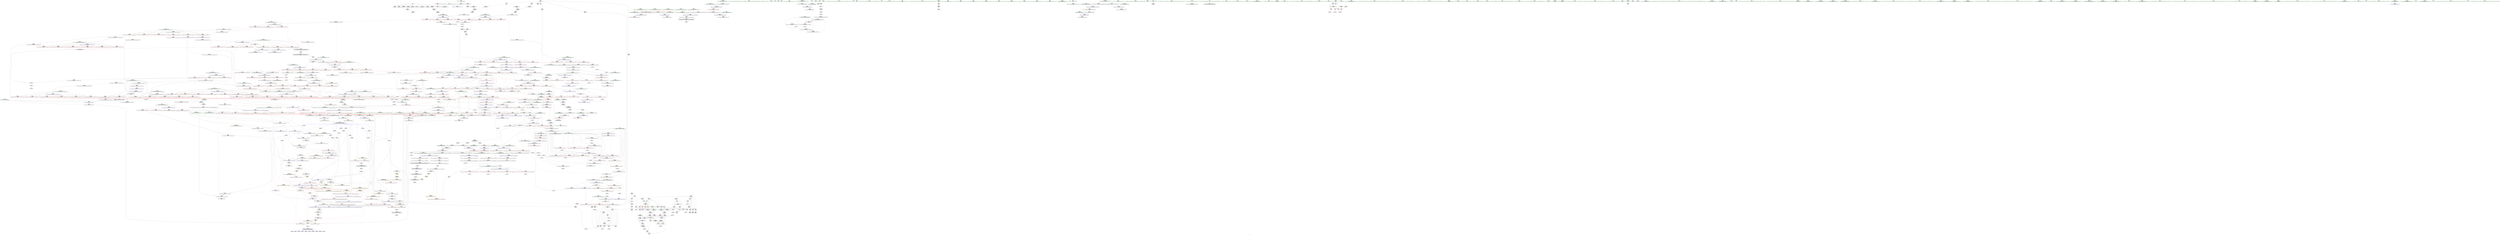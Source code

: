 digraph "SVFG" {
	label="SVFG";

	Node0x557362622240 [shape=record,color=grey,label="{NodeID: 0\nNullPtr}"];
	Node0x557362622240 -> Node0x55736267ee80[style=solid];
	Node0x557362622240 -> Node0x55736267ef80[style=solid];
	Node0x557362622240 -> Node0x55736267f050[style=solid];
	Node0x557362622240 -> Node0x55736267f120[style=solid];
	Node0x557362622240 -> Node0x55736267f1f0[style=solid];
	Node0x557362622240 -> Node0x55736267f2c0[style=solid];
	Node0x557362622240 -> Node0x557362697320[style=solid];
	Node0x557362687030 [shape=record,color=blue,label="{NodeID: 775\n1397\<--1392\n__result.addr\<--__result\n_ZNSt20__copy_move_backwardILb1ELb1ESt26random_access_iterator_tagE13__copy_move_bIiEEPT_PKS3_S6_S4_\n}"];
	Node0x557362687030 -> Node0x557362696590[style=dashed];
	Node0x557362687030 -> Node0x557362696660[style=dashed];
	Node0x55736267db20 [shape=record,color=red,label="{NodeID: 443\n660\<--645\n\<--__last.addr\n_ZSt11__make_heapIPiN9__gnu_cxx5__ops15_Iter_less_iterEEvT_S4_RT0_\n}"];
	Node0x55736267db20 -> Node0x557362680870[style=solid];
	Node0x557362671d00 [shape=record,color=green,label="{NodeID: 111\n562\<--563\n__comp\<--__comp_field_insensitive\n_ZSt13__heap_selectIPiN9__gnu_cxx5__ops15_Iter_less_iterEEvT_S4_S4_T0_\n|{<s0>35|<s1>36|<s2>37}}"];
	Node0x557362671d00:s0 -> Node0x557362776680[style=solid,color=red];
	Node0x557362671d00:s1 -> Node0x557362775640[style=solid,color=red];
	Node0x557362671d00:s2 -> Node0x557362775b20[style=solid,color=red];
	Node0x557362770a60 [shape=record,color=black,label="{NodeID: 1661\n692 = PHI(769, )\n}"];
	Node0x557362770a60 -> Node0x55736267e340[style=solid];
	Node0x5573626934d0 [shape=record,color=red,label="{NodeID: 554\n1096\<--1066\n\<--__last.addr\n_ZSt21__unguarded_partitionIPiN9__gnu_cxx5__ops15_Iter_less_iterEET_S4_S4_S4_T0_\n}"];
	Node0x5573626934d0 -> Node0x5573626c0740[style=solid];
	Node0x5573626763b0 [shape=record,color=green,label="{NodeID: 222\n1379\<--1380\n_ZNSt20__copy_move_backwardILb1ELb1ESt26random_access_iterator_tagE13__copy_move_bIiEEPT_PKS3_S6_S4_\<--_ZNSt20__copy_move_backwardILb1ELb1ESt26random_access_iterator_tagE13__copy_move_bIiEEPT_PKS3_S6_S4__field_insensitive\n}"];
	Node0x557362777fc0 [shape=record,color=black,label="{NodeID: 1772\n780 = PHI(693, 765, )\n3rd arg _ZSt13__adjust_heapIPiliN9__gnu_cxx5__ops15_Iter_less_iterEEvT_T0_S5_T1_T2_ }"];
	Node0x557362777fc0 -> Node0x55736269ac30[style=solid];
	Node0x557362698fc0 [shape=record,color=blue,label="{NodeID: 665\n491\<--486\n__first.addr\<--__first\n_ZSt14__partial_sortIPiN9__gnu_cxx5__ops15_Iter_less_iterEEvT_S4_S4_T0_\n}"];
	Node0x557362698fc0 -> Node0x55736267bd10[style=dashed];
	Node0x557362698fc0 -> Node0x55736267bde0[style=dashed];
	Node0x557362684110 [shape=record,color=red,label="{NodeID: 333\n126\<--16\n\<--n\n_Z5solvev\n}"];
	Node0x557362684110 -> Node0x5573626c14c0[style=solid];
	Node0x55736266dce0 [shape=record,color=green,label="{NodeID: 1\n7\<--1\n__dso_handle\<--dummyObj\nGlob }"];
	Node0x557362687100 [shape=record,color=blue,label="{NodeID: 776\n1399\<--1409\n_Num\<--sub.ptr.div\n_ZNSt20__copy_move_backwardILb1ELb1ESt26random_access_iterator_tagE13__copy_move_bIiEEPT_PKS3_S6_S4_\n}"];
	Node0x557362687100 -> Node0x557362696730[style=dashed];
	Node0x557362687100 -> Node0x557362696800[style=dashed];
	Node0x557362687100 -> Node0x5573626968d0[style=dashed];
	Node0x557362687100 -> Node0x5573626969a0[style=dashed];
	Node0x55736267dbf0 [shape=record,color=red,label="{NodeID: 444\n669\<--645\n\<--__last.addr\n_ZSt11__make_heapIPiN9__gnu_cxx5__ops15_Iter_less_iterEEvT_S4_RT0_\n}"];
	Node0x55736267dbf0 -> Node0x557362680a10[style=solid];
	Node0x557362671dd0 [shape=record,color=green,label="{NodeID: 112\n564\<--565\n__first.addr\<--__first.addr_field_insensitive\n_ZSt13__heap_selectIPiN9__gnu_cxx5__ops15_Iter_less_iterEEvT_S4_S4_T0_\n}"];
	Node0x557362671dd0 -> Node0x55736267c940[style=solid];
	Node0x557362671dd0 -> Node0x55736267ca10[style=solid];
	Node0x557362671dd0 -> Node0x55736267cae0[style=solid];
	Node0x557362671dd0 -> Node0x5573626994a0[style=solid];
	Node0x557362770b60 [shape=record,color=black,label="{NodeID: 1662\n122 = PHI()\n}"];
	Node0x5573626935a0 [shape=record,color=red,label="{NodeID: 555\n1102\<--1066\n\<--__last.addr\n_ZSt21__unguarded_partitionIPiN9__gnu_cxx5__ops15_Iter_less_iterEET_S4_S4_S4_T0_\n|{<s0>69}}"];
	Node0x5573626935a0:s0 -> Node0x557362779350[style=solid,color=red];
	Node0x5573626764b0 [shape=record,color=green,label="{NodeID: 223\n1384\<--1385\n__it.addr\<--__it.addr_field_insensitive\n_ZSt12__niter_baseIPiET_S1_\n}"];
	Node0x5573626764b0 -> Node0x557362696250[style=solid];
	Node0x5573626764b0 -> Node0x557362686dc0[style=solid];
	Node0x557362778140 [shape=record,color=black,label="{NodeID: 1773\n319 = PHI(242, )\n0th arg _ZSt6__sortIPiN9__gnu_cxx5__ops15_Iter_less_iterEEvT_S4_T0_ }"];
	Node0x557362778140 -> Node0x5573626986d0[style=solid];
	Node0x557362699090 [shape=record,color=blue,label="{NodeID: 666\n493\<--487\n__middle.addr\<--__middle\n_ZSt14__partial_sortIPiN9__gnu_cxx5__ops15_Iter_less_iterEEvT_S4_S4_T0_\n}"];
	Node0x557362699090 -> Node0x55736267beb0[style=dashed];
	Node0x557362699090 -> Node0x55736267bf80[style=dashed];
	Node0x5573626841e0 [shape=record,color=red,label="{NodeID: 334\n139\<--16\n\<--n\n_Z5solvev\n}"];
	Node0x5573626841e0 -> Node0x55736267f830[style=solid];
	Node0x55736266dd70 [shape=record,color=green,label="{NodeID: 2\n11\<--1\n.str\<--dummyObj\nGlob }"];
	Node0x5573626871d0 [shape=record,color=blue, style = dotted,label="{NodeID: 777\n1465\<--1467\noffset_0\<--dummyVal\n_ZNSt20__copy_move_backwardILb1ELb1ESt26random_access_iterator_tagE13__copy_move_bIiEEPT_PKS3_S6_S4_\n}"];
	Node0x5573626871d0 -> Node0x557362701e10[style=dashed];
	Node0x55736267dcc0 [shape=record,color=red,label="{NodeID: 445\n694\<--647\n\<--__comp.addr\n_ZSt11__make_heapIPiN9__gnu_cxx5__ops15_Iter_less_iterEEvT_S4_RT0_\n}"];
	Node0x557362671ea0 [shape=record,color=green,label="{NodeID: 113\n566\<--567\n__middle.addr\<--__middle.addr_field_insensitive\n_ZSt13__heap_selectIPiN9__gnu_cxx5__ops15_Iter_less_iterEEvT_S4_S4_T0_\n}"];
	Node0x557362671ea0 -> Node0x55736267cbb0[style=solid];
	Node0x557362671ea0 -> Node0x55736267cc80[style=solid];
	Node0x557362671ea0 -> Node0x55736267cd50[style=solid];
	Node0x557362671ea0 -> Node0x557362699570[style=solid];
	Node0x557362770c30 [shape=record,color=black,label="{NodeID: 1663\n132 = PHI()\n}"];
	Node0x557362693670 [shape=record,color=red,label="{NodeID: 556\n1076\<--1068\n\<--__pivot.addr\n_ZSt21__unguarded_partitionIPiN9__gnu_cxx5__ops15_Iter_less_iterEET_S4_S4_S4_T0_\n|{<s0>67}}"];
	Node0x557362693670:s0 -> Node0x5573627757e0[style=solid,color=red];
	Node0x557362676580 [shape=record,color=green,label="{NodeID: 224\n1393\<--1394\n__first.addr\<--__first.addr_field_insensitive\n_ZNSt20__copy_move_backwardILb1ELb1ESt26random_access_iterator_tagE13__copy_move_bIiEEPT_PKS3_S6_S4_\n}"];
	Node0x557362676580 -> Node0x557362696320[style=solid];
	Node0x557362676580 -> Node0x5573626963f0[style=solid];
	Node0x557362676580 -> Node0x557362686e90[style=solid];
	Node0x557362778250 [shape=record,color=black,label="{NodeID: 1774\n320 = PHI(243, )\n1st arg _ZSt6__sortIPiN9__gnu_cxx5__ops15_Iter_less_iterEEvT_S4_T0_ }"];
	Node0x557362778250 -> Node0x5573626987a0[style=solid];
	Node0x557362699160 [shape=record,color=blue,label="{NodeID: 667\n495\<--488\n__last.addr\<--__last\n_ZSt14__partial_sortIPiN9__gnu_cxx5__ops15_Iter_less_iterEEvT_S4_S4_T0_\n}"];
	Node0x557362699160 -> Node0x55736267c050[style=dashed];
	Node0x5573626842b0 [shape=record,color=red,label="{NodeID: 335\n147\<--16\n\<--n\n_Z5solvev\n}"];
	Node0x5573626842b0 -> Node0x557362697760[style=solid];
	Node0x55736266e020 [shape=record,color=green,label="{NodeID: 3\n14\<--1\n\<--dummyObj\nCan only get source location for instruction, argument, global var or function.}"];
	Node0x5573626872a0 [shape=record,color=blue,label="{NodeID: 778\n1441\<--1438\nthis.addr\<--this\n_ZNK9__gnu_cxx5__ops14_Val_less_iterclIiPiEEbRT_T0_\n}"];
	Node0x5573626872a0 -> Node0x557362696a70[style=dashed];
	Node0x55736267dd90 [shape=record,color=red,label="{NodeID: 446\n676\<--649\n\<--__len\n_ZSt11__make_heapIPiN9__gnu_cxx5__ops15_Iter_less_iterEEvT_S4_RT0_\n}"];
	Node0x55736267dd90 -> Node0x55736268bfb0[style=solid];
	Node0x557362671f70 [shape=record,color=green,label="{NodeID: 114\n568\<--569\n__last.addr\<--__last.addr_field_insensitive\n_ZSt13__heap_selectIPiN9__gnu_cxx5__ops15_Iter_less_iterEEvT_S4_S4_T0_\n}"];
	Node0x557362671f70 -> Node0x55736267ce20[style=solid];
	Node0x557362671f70 -> Node0x557362699640[style=solid];
	Node0x557362770d00 [shape=record,color=black,label="{NodeID: 1664\n215 = PHI()\n}"];
	Node0x557362693740 [shape=record,color=red,label="{NodeID: 557\n1087\<--1068\n\<--__pivot.addr\n_ZSt21__unguarded_partitionIPiN9__gnu_cxx5__ops15_Iter_less_iterEET_S4_S4_S4_T0_\n|{<s0>68}}"];
	Node0x557362693740:s0 -> Node0x557362775710[style=solid,color=red];
	Node0x557362676650 [shape=record,color=green,label="{NodeID: 225\n1395\<--1396\n__last.addr\<--__last.addr_field_insensitive\n_ZNSt20__copy_move_backwardILb1ELb1ESt26random_access_iterator_tagE13__copy_move_bIiEEPT_PKS3_S6_S4_\n}"];
	Node0x557362676650 -> Node0x5573626964c0[style=solid];
	Node0x557362676650 -> Node0x557362686f60[style=solid];
	Node0x557362778360 [shape=record,color=black,label="{NodeID: 1775\n486 = PHI(402, )\n0th arg _ZSt14__partial_sortIPiN9__gnu_cxx5__ops15_Iter_less_iterEEvT_S4_S4_T0_ }"];
	Node0x557362778360 -> Node0x557362698fc0[style=solid];
	Node0x557362699230 [shape=record,color=blue,label="{NodeID: 668\n519\<--515\n__first.addr\<--__first\n_ZSt27__unguarded_partition_pivotIPiN9__gnu_cxx5__ops15_Iter_less_iterEET_S4_S4_T0_\n}"];
	Node0x557362699230 -> Node0x55736267c120[style=dashed];
	Node0x557362699230 -> Node0x55736267c1f0[style=dashed];
	Node0x557362699230 -> Node0x55736267c2c0[style=dashed];
	Node0x557362699230 -> Node0x55736267c390[style=dashed];
	Node0x557362699230 -> Node0x55736267c460[style=dashed];
	Node0x557362699230 -> Node0x55736267c530[style=dashed];
	Node0x557362684380 [shape=record,color=red,label="{NodeID: 336\n155\<--16\n\<--n\n_Z5solvev\n}"];
	Node0x557362684380 -> Node0x5573626c1940[style=solid];
	Node0x55736266e0b0 [shape=record,color=green,label="{NodeID: 4\n21\<--1\n_ZSt3cin\<--dummyObj\nGlob }"];
	Node0x557362687370 [shape=record,color=blue,label="{NodeID: 779\n1443\<--1439\n__val.addr\<--__val\n_ZNK9__gnu_cxx5__ops14_Val_less_iterclIiPiEEbRT_T0_\n}"];
	Node0x557362687370 -> Node0x557362696b40[style=dashed];
	Node0x55736267de60 [shape=record,color=red,label="{NodeID: 447\n691\<--649\n\<--__len\n_ZSt11__make_heapIPiN9__gnu_cxx5__ops15_Iter_less_iterEEvT_S4_RT0_\n|{<s0>41}}"];
	Node0x55736267de60:s0 -> Node0x557362777e40[style=solid,color=red];
	Node0x557362676a60 [shape=record,color=green,label="{NodeID: 115\n570\<--571\n__i\<--__i_field_insensitive\n_ZSt13__heap_selectIPiN9__gnu_cxx5__ops15_Iter_less_iterEEvT_S4_S4_T0_\n}"];
	Node0x557362676a60 -> Node0x55736267cef0[style=solid];
	Node0x557362676a60 -> Node0x55736267cfc0[style=solid];
	Node0x557362676a60 -> Node0x55736267d090[style=solid];
	Node0x557362676a60 -> Node0x55736267d160[style=solid];
	Node0x557362676a60 -> Node0x557362699710[style=solid];
	Node0x557362676a60 -> Node0x5573626997e0[style=solid];
	Node0x557362770dd0 [shape=record,color=black,label="{NodeID: 1665\n433 = PHI()\n}"];
	Node0x557362770dd0 -> Node0x557362680050[style=solid];
	Node0x557362770dd0 -> Node0x557362680120[style=solid];
	Node0x557362693810 [shape=record,color=red,label="{NodeID: 558\n1117\<--1111\n\<--__a.addr\n_ZSt9iter_swapIPiS0_EvT_T0_\n|{<s0>70}}"];
	Node0x557362693810:s0 -> Node0x557362775230[style=solid,color=red];
	Node0x557362707640 [shape=record,color=yellow,style=double,label="{NodeID: 1333\n134V_1 = ENCHI(MR_134V_0)\npts\{741 790 915 1131 1163 1285 \}\nFun[_ZSt11__make_heapIPiN9__gnu_cxx5__ops15_Iter_less_iterEEvT_S4_RT0_]}"];
	Node0x557362707640 -> Node0x55736267e270[style=dashed];
	Node0x557362707640 -> Node0x55736267e340[style=dashed];
	Node0x557362676720 [shape=record,color=green,label="{NodeID: 226\n1397\<--1398\n__result.addr\<--__result.addr_field_insensitive\n_ZNSt20__copy_move_backwardILb1ELb1ESt26random_access_iterator_tagE13__copy_move_bIiEEPT_PKS3_S6_S4_\n}"];
	Node0x557362676720 -> Node0x557362696590[style=solid];
	Node0x557362676720 -> Node0x557362696660[style=solid];
	Node0x557362676720 -> Node0x557362687030[style=solid];
	Node0x557362778470 [shape=record,color=black,label="{NodeID: 1776\n487 = PHI(403, )\n1st arg _ZSt14__partial_sortIPiN9__gnu_cxx5__ops15_Iter_less_iterEEvT_S4_S4_T0_ }"];
	Node0x557362778470 -> Node0x557362699090[style=solid];
	Node0x557362699300 [shape=record,color=blue,label="{NodeID: 669\n521\<--516\n__last.addr\<--__last\n_ZSt27__unguarded_partition_pivotIPiN9__gnu_cxx5__ops15_Iter_less_iterEET_S4_S4_T0_\n}"];
	Node0x557362699300 -> Node0x55736267c600[style=dashed];
	Node0x557362699300 -> Node0x55736267c6d0[style=dashed];
	Node0x557362699300 -> Node0x55736267c7a0[style=dashed];
	Node0x557362684450 [shape=record,color=red,label="{NodeID: 337\n195\<--16\n\<--n\n_Z5solvev\n}"];
	Node0x557362684450 -> Node0x55736268d7b0[style=solid];
	Node0x55736266e140 [shape=record,color=green,label="{NodeID: 5\n22\<--1\n_ZSt4cout\<--dummyObj\nGlob }"];
	Node0x557362687440 [shape=record,color=blue,label="{NodeID: 780\n1445\<--1440\n__it.addr\<--__it\n_ZNK9__gnu_cxx5__ops14_Val_less_iterclIiPiEEbRT_T0_\n}"];
	Node0x557362687440 -> Node0x557362696c10[style=dashed];
	Node0x55736267df30 [shape=record,color=red,label="{NodeID: 448\n682\<--651\n\<--__parent\n_ZSt11__make_heapIPiN9__gnu_cxx5__ops15_Iter_less_iterEEvT_S4_RT0_\n}"];
	Node0x5573626f31f0 [shape=record,color=black,label="{NodeID: 1223\nMR_10V_4 = PHI(MR_10V_5, MR_10V_3, )\npts\{20 \}\n|{<s0>23}}"];
	Node0x5573626f31f0:s0 -> Node0x557362701910[style=dashed,color=blue];
	Node0x557362676b30 [shape=record,color=green,label="{NodeID: 116\n578\<--579\n_ZSt11__make_heapIPiN9__gnu_cxx5__ops15_Iter_less_iterEEvT_S4_RT0_\<--_ZSt11__make_heapIPiN9__gnu_cxx5__ops15_Iter_less_iterEEvT_S4_RT0__field_insensitive\n}"];
	Node0x557362770f60 [shape=record,color=black,label="{NodeID: 1666\n295 = PHI()\n}"];
	Node0x5573626938e0 [shape=record,color=red,label="{NodeID: 559\n1118\<--1113\n\<--__b.addr\n_ZSt9iter_swapIPiS0_EvT_T0_\n|{<s0>70}}"];
	Node0x5573626938e0:s0 -> Node0x557362775300[style=solid,color=red];
	Node0x5573626767f0 [shape=record,color=green,label="{NodeID: 227\n1399\<--1400\n_Num\<--_Num_field_insensitive\n_ZNSt20__copy_move_backwardILb1ELb1ESt26random_access_iterator_tagE13__copy_move_bIiEEPT_PKS3_S6_S4_\n}"];
	Node0x5573626767f0 -> Node0x557362696730[style=solid];
	Node0x5573626767f0 -> Node0x557362696800[style=solid];
	Node0x5573626767f0 -> Node0x5573626968d0[style=solid];
	Node0x5573626767f0 -> Node0x5573626969a0[style=solid];
	Node0x5573626767f0 -> Node0x557362687100[style=solid];
	Node0x5573627785b0 [shape=record,color=black,label="{NodeID: 1777\n488 = PHI(404, )\n2nd arg _ZSt14__partial_sortIPiN9__gnu_cxx5__ops15_Iter_less_iterEEvT_S4_S4_T0_ }"];
	Node0x5573627785b0 -> Node0x557362699160[style=solid];
	Node0x5573626993d0 [shape=record,color=blue,label="{NodeID: 670\n523\<--539\n__mid\<--add.ptr\n_ZSt27__unguarded_partition_pivotIPiN9__gnu_cxx5__ops15_Iter_less_iterEET_S4_S4_T0_\n}"];
	Node0x5573626993d0 -> Node0x55736267c870[style=dashed];
	Node0x557362684520 [shape=record,color=red,label="{NodeID: 338\n82\<--57\nexn\<--exn.slot\n__cxx_global_var_init.1\n}"];
	Node0x55736266e1d0 [shape=record,color=green,label="{NodeID: 6\n23\<--1\n.str.2\<--dummyObj\nGlob }"];
	Node0x55736267e000 [shape=record,color=red,label="{NodeID: 449\n690\<--651\n\<--__parent\n_ZSt11__make_heapIPiN9__gnu_cxx5__ops15_Iter_less_iterEEvT_S4_RT0_\n|{<s0>41}}"];
	Node0x55736267e000:s0 -> Node0x557362777cc0[style=solid,color=red];
	Node0x557362676c30 [shape=record,color=green,label="{NodeID: 117\n590\<--591\n_ZNK9__gnu_cxx5__ops15_Iter_less_iterclIPiS3_EEbT_T0_\<--_ZNK9__gnu_cxx5__ops15_Iter_less_iterclIPiS3_EEbT_T0__field_insensitive\n}"];
	Node0x557362771030 [shape=record,color=black,label="{NodeID: 1667\n305 = PHI()\n}"];
	Node0x5573626939b0 [shape=record,color=red,label="{NodeID: 560\n1134\<--1126\n\<--__a.addr\n_ZSt4swapIiENSt9enable_ifIXsr6__and_ISt6__not_ISt15__is_tuple_likeIT_EESt21is_move_constructibleIS3_ESt18is_move_assignableIS3_EEE5valueEvE4typeERS3_SC_\n|{<s0>71}}"];
	Node0x5573626939b0:s0 -> Node0x5573627749a0[style=solid,color=red];
	Node0x5573626768c0 [shape=record,color=green,label="{NodeID: 228\n1424\<--1425\nllvm.memmove.p0i8.p0i8.i64\<--llvm.memmove.p0i8.p0i8.i64_field_insensitive\n}"];
	Node0x5573627786f0 [shape=record,color=black,label="{NodeID: 1778\n1220 = PHI(474, )\n0th arg _ZSt26__unguarded_insertion_sortIPiN9__gnu_cxx5__ops15_Iter_less_iterEEvT_S4_T0_ }"];
	Node0x5573627786f0 -> Node0x55736269d400[style=solid];
	Node0x5573626994a0 [shape=record,color=blue,label="{NodeID: 671\n564\<--559\n__first.addr\<--__first\n_ZSt13__heap_selectIPiN9__gnu_cxx5__ops15_Iter_less_iterEEvT_S4_S4_T0_\n}"];
	Node0x5573626994a0 -> Node0x55736267c940[style=dashed];
	Node0x5573626994a0 -> Node0x55736267ca10[style=dashed];
	Node0x5573626994a0 -> Node0x55736267cae0[style=dashed];
	Node0x5573626845f0 [shape=record,color=red,label="{NodeID: 339\n83\<--59\nsel\<--ehselector.slot\n__cxx_global_var_init.1\n}"];
	Node0x55736266ea10 [shape=record,color=green,label="{NodeID: 7\n26\<--1\n\<--dummyObj\nCan only get source location for instruction, argument, global var or function.}"];
	Node0x55736267e0d0 [shape=record,color=red,label="{NodeID: 450\n698\<--651\n\<--__parent\n_ZSt11__make_heapIPiN9__gnu_cxx5__ops15_Iter_less_iterEEvT_S4_RT0_\n}"];
	Node0x55736267e0d0 -> Node0x5573626c1340[style=solid];
	Node0x5573626f3bf0 [shape=record,color=black,label="{NodeID: 1225\nMR_10V_2 = PHI(MR_10V_3, MR_10V_1, )\npts\{20 \}\n|{|<s4>53}}"];
	Node0x5573626f3bf0 -> Node0x5573626915f0[style=dashed];
	Node0x5573626f3bf0 -> Node0x5573626916c0[style=dashed];
	Node0x5573626f3bf0 -> Node0x55736269bad0[style=dashed];
	Node0x5573626f3bf0 -> Node0x55736269bd40[style=dashed];
	Node0x5573626f3bf0:s4 -> Node0x557362706800[style=dashed,color=red];
	Node0x557362676d30 [shape=record,color=green,label="{NodeID: 118\n597\<--598\n_ZSt10__pop_heapIPiN9__gnu_cxx5__ops15_Iter_less_iterEEvT_S4_S4_RT0_\<--_ZSt10__pop_heapIPiN9__gnu_cxx5__ops15_Iter_less_iterEEvT_S4_S4_RT0__field_insensitive\n}"];
	Node0x557362771100 [shape=record,color=black,label="{NodeID: 1668\n308 = PHI(104, )\n}"];
	Node0x557362693a80 [shape=record,color=red,label="{NodeID: 561\n1141\<--1126\n\<--__a.addr\n_ZSt4swapIiENSt9enable_ifIXsr6__and_ISt6__not_ISt15__is_tuple_likeIT_EESt21is_move_constructibleIS3_ESt18is_move_assignableIS3_EEE5valueEvE4typeERS3_SC_\n}"];
	Node0x557362693a80 -> Node0x55736269cd80[style=solid];
	Node0x55736267eb50 [shape=record,color=green,label="{NodeID: 229\n1441\<--1442\nthis.addr\<--this.addr_field_insensitive\n_ZNK9__gnu_cxx5__ops14_Val_less_iterclIiPiEEbRT_T0_\n}"];
	Node0x55736267eb50 -> Node0x557362696a70[style=solid];
	Node0x55736267eb50 -> Node0x5573626872a0[style=solid];
	Node0x557362778830 [shape=record,color=black,label="{NodeID: 1779\n1221 = PHI(475, )\n1st arg _ZSt26__unguarded_insertion_sortIPiN9__gnu_cxx5__ops15_Iter_less_iterEEvT_S4_T0_ }"];
	Node0x557362778830 -> Node0x55736269d4d0[style=solid];
	Node0x557362699570 [shape=record,color=blue,label="{NodeID: 672\n566\<--560\n__middle.addr\<--__middle\n_ZSt13__heap_selectIPiN9__gnu_cxx5__ops15_Iter_less_iterEEvT_S4_S4_T0_\n}"];
	Node0x557362699570 -> Node0x55736267cbb0[style=dashed];
	Node0x557362699570 -> Node0x55736267cc80[style=dashed];
	Node0x557362699570 -> Node0x55736267cd50[style=dashed];
	Node0x5573626846c0 [shape=record,color=red,label="{NodeID: 340\n224\<--105\n\<--retval\n_Z5solvev\n}"];
	Node0x5573626846c0 -> Node0x55736267fb70[style=solid];
	Node0x55736266eaa0 [shape=record,color=green,label="{NodeID: 8\n136\<--1\n\<--dummyObj\nCan only get source location for instruction, argument, global var or function.}"];
	Node0x55736267e1a0 [shape=record,color=red,label="{NodeID: 451\n702\<--651\n\<--__parent\n_ZSt11__make_heapIPiN9__gnu_cxx5__ops15_Iter_less_iterEEvT_S4_RT0_\n}"];
	Node0x55736267e1a0 -> Node0x55736268d1b0[style=solid];
	Node0x5573626f40f0 [shape=record,color=black,label="{NodeID: 1226\nMR_167V_3 = PHI(MR_167V_4, MR_167V_2, )\npts\{911 \}\n}"];
	Node0x5573626f40f0 -> Node0x557362690ea0[style=dashed];
	Node0x5573626f40f0 -> Node0x557362690f70[style=dashed];
	Node0x5573626f40f0 -> Node0x557362691110[style=dashed];
	Node0x5573626f40f0 -> Node0x55736269bba0[style=dashed];
	Node0x557362676e30 [shape=record,color=green,label="{NodeID: 119\n610\<--611\n__first.addr\<--__first.addr_field_insensitive\n_ZSt11__sort_heapIPiN9__gnu_cxx5__ops15_Iter_less_iterEEvT_S4_RT0_\n}"];
	Node0x557362676e30 -> Node0x55736267d230[style=solid];
	Node0x557362676e30 -> Node0x55736267d300[style=solid];
	Node0x557362676e30 -> Node0x5573626998b0[style=solid];
	Node0x557362771210 [shape=record,color=black,label="{NodeID: 1669\n346 = PHI(427, )\n}"];
	Node0x557362771210 -> Node0x55736268e3b0[style=solid];
	Node0x557362693b50 [shape=record,color=red,label="{NodeID: 562\n1138\<--1128\n\<--__b.addr\n_ZSt4swapIiENSt9enable_ifIXsr6__and_ISt6__not_ISt15__is_tuple_likeIT_EESt21is_move_constructibleIS3_ESt18is_move_assignableIS3_EEE5valueEvE4typeERS3_SC_\n|{<s0>72}}"];
	Node0x557362693b50:s0 -> Node0x5573627749a0[style=solid,color=red];
	Node0x55736267ebe0 [shape=record,color=green,label="{NodeID: 230\n1443\<--1444\n__val.addr\<--__val.addr_field_insensitive\n_ZNK9__gnu_cxx5__ops14_Val_less_iterclIiPiEEbRT_T0_\n}"];
	Node0x55736267ebe0 -> Node0x557362696b40[style=solid];
	Node0x55736267ebe0 -> Node0x557362687370[style=solid];
	Node0x557362778970 [shape=record,color=black,label="{NodeID: 1780\n1390 = PHI(1375, )\n0th arg _ZNSt20__copy_move_backwardILb1ELb1ESt26random_access_iterator_tagE13__copy_move_bIiEEPT_PKS3_S6_S4_ }"];
	Node0x557362778970 -> Node0x557362686e90[style=solid];
	Node0x557362699640 [shape=record,color=blue,label="{NodeID: 673\n568\<--561\n__last.addr\<--__last\n_ZSt13__heap_selectIPiN9__gnu_cxx5__ops15_Iter_less_iterEEvT_S4_S4_T0_\n}"];
	Node0x557362699640 -> Node0x55736267ce20[style=dashed];
	Node0x557362684790 [shape=record,color=red,label="{NodeID: 341\n125\<--107\n\<--i\n_Z5solvev\n}"];
	Node0x557362684790 -> Node0x5573626c14c0[style=solid];
	Node0x55736266eb30 [shape=record,color=green,label="{NodeID: 9\n345\<--1\n\<--dummyObj\nCan only get source location for instruction, argument, global var or function.}"];
	Node0x55736267e270 [shape=record,color=red,label="{NodeID: 452\n687\<--684\n\<--call\n_ZSt11__make_heapIPiN9__gnu_cxx5__ops15_Iter_less_iterEEvT_S4_RT0_\n}"];
	Node0x55736267e270 -> Node0x55736269a000[style=solid];
	Node0x5573626f45f0 [shape=record,color=black,label="{NodeID: 1227\nMR_175V_3 = PHI(MR_175V_4, MR_175V_2, )\npts\{919 \}\n}"];
	Node0x5573626f45f0 -> Node0x557362691380[style=dashed];
	Node0x5573626f45f0 -> Node0x557362691450[style=dashed];
	Node0x5573626f45f0 -> Node0x557362691520[style=dashed];
	Node0x5573626f45f0 -> Node0x55736269bc70[style=dashed];
	Node0x557362676f00 [shape=record,color=green,label="{NodeID: 120\n612\<--613\n__last.addr\<--__last.addr_field_insensitive\n_ZSt11__sort_heapIPiN9__gnu_cxx5__ops15_Iter_less_iterEEvT_S4_RT0_\n}"];
	Node0x557362676f00 -> Node0x55736267d3d0[style=solid];
	Node0x557362676f00 -> Node0x55736267d4a0[style=solid];
	Node0x557362676f00 -> Node0x55736267d570[style=solid];
	Node0x557362676f00 -> Node0x55736267d640[style=solid];
	Node0x557362676f00 -> Node0x557362699980[style=solid];
	Node0x557362676f00 -> Node0x557362699b20[style=solid];
	Node0x5573627713e0 [shape=record,color=black,label="{NodeID: 1670\n415 = PHI(514, )\n}"];
	Node0x5573627713e0 -> Node0x557362698bb0[style=solid];
	Node0x557362693c20 [shape=record,color=red,label="{NodeID: 563\n1145\<--1128\n\<--__b.addr\n_ZSt4swapIiENSt9enable_ifIXsr6__and_ISt6__not_ISt15__is_tuple_likeIT_EESt21is_move_constructibleIS3_ESt18is_move_assignableIS3_EEE5valueEvE4typeERS3_SC_\n}"];
	Node0x557362693c20 -> Node0x55736269ce50[style=solid];
	Node0x55736267ecb0 [shape=record,color=green,label="{NodeID: 231\n1445\<--1446\n__it.addr\<--__it.addr_field_insensitive\n_ZNK9__gnu_cxx5__ops14_Val_less_iterclIiPiEEbRT_T0_\n}"];
	Node0x55736267ecb0 -> Node0x557362696c10[style=solid];
	Node0x55736267ecb0 -> Node0x557362687440[style=solid];
	Node0x557362778ab0 [shape=record,color=black,label="{NodeID: 1781\n1391 = PHI(1376, )\n1st arg _ZNSt20__copy_move_backwardILb1ELb1ESt26random_access_iterator_tagE13__copy_move_bIiEEPT_PKS3_S6_S4_ }"];
	Node0x557362778ab0 -> Node0x557362686f60[style=solid];
	Node0x557362699710 [shape=record,color=blue,label="{NodeID: 674\n570\<--580\n__i\<--\n_ZSt13__heap_selectIPiN9__gnu_cxx5__ops15_Iter_less_iterEEvT_S4_S4_T0_\n}"];
	Node0x557362699710 -> Node0x5573626fdd10[style=dashed];
	Node0x557362684860 [shape=record,color=red,label="{NodeID: 342\n129\<--107\n\<--i\n_Z5solvev\n}"];
	Node0x557362684860 -> Node0x55736267f760[style=solid];
	Node0x55736266ebc0 [shape=record,color=green,label="{NodeID: 10\n350\<--1\n\<--dummyObj\nCan only get source location for instruction, argument, global var or function.}"];
	Node0x55736267e340 [shape=record,color=red,label="{NodeID: 453\n693\<--692\n\<--call5\n_ZSt11__make_heapIPiN9__gnu_cxx5__ops15_Iter_less_iterEEvT_S4_RT0_\n|{<s0>41}}"];
	Node0x55736267e340:s0 -> Node0x557362777fc0[style=solid,color=red];
	Node0x5573626f4af0 [shape=record,color=black,label="{NodeID: 1228\nMR_197V_4 = PHI(MR_197V_5, MR_197V_3, )\npts\{1065 \}\n}"];
	Node0x5573626f4af0 -> Node0x557362692d80[style=dashed];
	Node0x5573626f4af0 -> Node0x557362692e50[style=dashed];
	Node0x5573626f4af0 -> Node0x557362692f20[style=dashed];
	Node0x5573626f4af0 -> Node0x557362692ff0[style=dashed];
	Node0x5573626f4af0 -> Node0x5573626930c0[style=dashed];
	Node0x5573626f4af0 -> Node0x557362693190[style=dashed];
	Node0x5573626f4af0 -> Node0x55736269c630[style=dashed];
	Node0x5573626f4af0 -> Node0x55736269c8a0[style=dashed];
	Node0x557362676fd0 [shape=record,color=green,label="{NodeID: 121\n614\<--615\n__comp.addr\<--__comp.addr_field_insensitive\n_ZSt11__sort_heapIPiN9__gnu_cxx5__ops15_Iter_less_iterEEvT_S4_RT0_\n}"];
	Node0x557362676fd0 -> Node0x55736267d710[style=solid];
	Node0x557362676fd0 -> Node0x557362699a50[style=solid];
	Node0x557362771520 [shape=record,color=black,label="{NodeID: 1671\n938 = PHI(968, )\n}"];
	Node0x557362771520 -> Node0x5573626b6420[style=solid];
	Node0x557362693cf0 [shape=record,color=red,label="{NodeID: 564\n1136\<--1135\n\<--call\n_ZSt4swapIiENSt9enable_ifIXsr6__and_ISt6__not_ISt15__is_tuple_likeIT_EESt21is_move_constructibleIS3_ESt18is_move_assignableIS3_EEE5valueEvE4typeERS3_SC_\n}"];
	Node0x557362693cf0 -> Node0x55736269ccb0[style=solid];
	Node0x55736267ed80 [shape=record,color=green,label="{NodeID: 232\n27\<--1457\n_GLOBAL__sub_I_SergeyFedorov_0_1.cpp\<--_GLOBAL__sub_I_SergeyFedorov_0_1.cpp_field_insensitive\n}"];
	Node0x55736267ed80 -> Node0x557362697220[style=solid];
	Node0x557362778bf0 [shape=record,color=black,label="{NodeID: 1782\n1392 = PHI(1377, )\n2nd arg _ZNSt20__copy_move_backwardILb1ELb1ESt26random_access_iterator_tagE13__copy_move_bIiEEPT_PKS3_S6_S4_ }"];
	Node0x557362778bf0 -> Node0x557362687030[style=solid];
	Node0x5573626997e0 [shape=record,color=blue,label="{NodeID: 675\n570\<--602\n__i\<--incdec.ptr\n_ZSt13__heap_selectIPiN9__gnu_cxx5__ops15_Iter_less_iterEEvT_S4_S4_T0_\n}"];
	Node0x5573626997e0 -> Node0x5573626fdd10[style=dashed];
	Node0x557362684930 [shape=record,color=red,label="{NodeID: 343\n134\<--107\n\<--i\n_Z5solvev\n}"];
	Node0x557362684930 -> Node0x55736268e830[style=solid];
	Node0x55736266ecc0 [shape=record,color=green,label="{NodeID: 11\n396\<--1\n\<--dummyObj\nCan only get source location for instruction, argument, global var or function.}"];
	Node0x55736267e410 [shape=record,color=red,label="{NodeID: 454\n720\<--711\nthis1\<--this.addr\n_ZNK9__gnu_cxx5__ops15_Iter_less_iterclIPiS3_EEbT_T0_\n}"];
	Node0x5573626f4ff0 [shape=record,color=black,label="{NodeID: 1229\nMR_10V_2 = PHI(MR_10V_1, MR_10V_3, )\npts\{20 \}\n|{<s0>28|<s1>30}}"];
	Node0x5573626f4ff0:s0 -> Node0x5573626a5580[style=dashed,color=blue];
	Node0x5573626f4ff0:s1 -> Node0x5573626f31f0[style=dashed,color=blue];
	Node0x5573626770a0 [shape=record,color=green,label="{NodeID: 122\n643\<--644\n__first.addr\<--__first.addr_field_insensitive\n_ZSt11__make_heapIPiN9__gnu_cxx5__ops15_Iter_less_iterEEvT_S4_RT0_\n}"];
	Node0x5573626770a0 -> Node0x55736267d7e0[style=solid];
	Node0x5573626770a0 -> Node0x55736267d8b0[style=solid];
	Node0x5573626770a0 -> Node0x55736267d980[style=solid];
	Node0x5573626770a0 -> Node0x55736267da50[style=solid];
	Node0x5573626770a0 -> Node0x557362699bf0[style=solid];
	Node0x557362771660 [shape=record,color=black,label="{NodeID: 1672\n948 = PHI(769, )\n}"];
	Node0x557362771660 -> Node0x5573626915f0[style=solid];
	Node0x557362693dc0 [shape=record,color=red,label="{NodeID: 565\n1140\<--1139\n\<--call1\n_ZSt4swapIiENSt9enable_ifIXsr6__and_ISt6__not_ISt15__is_tuple_likeIT_EESt21is_move_constructibleIS3_ESt18is_move_assignableIS3_EEE5valueEvE4typeERS3_SC_\n}"];
	Node0x557362693dc0 -> Node0x55736269cd80[style=solid];
	Node0x557362707d50 [shape=record,color=yellow,style=double,label="{NodeID: 1340\n226V_1 = ENCHI(MR_226V_0)\npts\{654 741 790 915 1131 1285 \}\nFun[_ZSt16__insertion_sortIPiN9__gnu_cxx5__ops15_Iter_less_iterEEvT_S4_T0_]}"];
	Node0x557362707d50 -> Node0x557362694ac0[style=dashed];
	Node0x557362707d50 -> Node0x557362694b90[style=dashed];
	Node0x55736267ee80 [shape=record,color=black,label="{NodeID: 233\n2\<--3\ndummyVal\<--dummyVal\n}"];
	Node0x557362778d30 [shape=record,color=black,label="{NodeID: 1783\n1109 = PHI(1015, 1025, 1029, 1039, 1047, 1051, 1101, )\n0th arg _ZSt9iter_swapIPiS0_EvT_T0_ }"];
	Node0x557362778d30 -> Node0x55736269c970[style=solid];
	Node0x5573626998b0 [shape=record,color=blue,label="{NodeID: 676\n610\<--607\n__first.addr\<--__first\n_ZSt11__sort_heapIPiN9__gnu_cxx5__ops15_Iter_less_iterEEvT_S4_RT0_\n}"];
	Node0x5573626998b0 -> Node0x55736267d230[style=dashed];
	Node0x5573626998b0 -> Node0x55736267d300[style=dashed];
	Node0x557362684a00 [shape=record,color=red,label="{NodeID: 344\n211\<--109\n\<--res\n_Z5solvev\n}"];
	Node0x55736266edc0 [shape=record,color=green,label="{NodeID: 12\n400\<--1\n\<--dummyObj\nCan only get source location for instruction, argument, global var or function.|{<s0>45}}"];
	Node0x55736266edc0:s0 -> Node0x557362777cc0[style=solid,color=red];
	Node0x55736267e4e0 [shape=record,color=red,label="{NodeID: 455\n721\<--713\n\<--__it1.addr\n_ZNK9__gnu_cxx5__ops15_Iter_less_iterclIPiS3_EEbT_T0_\n}"];
	Node0x55736267e4e0 -> Node0x55736267e680[style=solid];
	Node0x5573626f54f0 [shape=record,color=black,label="{NodeID: 1230\nMR_222V_2 = PHI(MR_222V_1, MR_222V_4, )\npts\{1161 \}\n}"];
	Node0x557362677170 [shape=record,color=green,label="{NodeID: 123\n645\<--646\n__last.addr\<--__last.addr_field_insensitive\n_ZSt11__make_heapIPiN9__gnu_cxx5__ops15_Iter_less_iterEEvT_S4_RT0_\n}"];
	Node0x557362677170 -> Node0x55736267db20[style=solid];
	Node0x557362677170 -> Node0x55736267dbf0[style=solid];
	Node0x557362677170 -> Node0x557362699cc0[style=solid];
	Node0x5573627717a0 [shape=record,color=black,label="{NodeID: 1673\n554 = PHI(1058, )\n}"];
	Node0x5573627717a0 -> Node0x557362680600[style=solid];
	Node0x557362693e90 [shape=record,color=red,label="{NodeID: 566\n1144\<--1143\n\<--call2\n_ZSt4swapIiENSt9enable_ifIXsr6__and_ISt6__not_ISt15__is_tuple_likeIT_EESt21is_move_constructibleIS3_ESt18is_move_assignableIS3_EEE5valueEvE4typeERS3_SC_\n}"];
	Node0x557362693e90 -> Node0x55736269ce50[style=solid];
	Node0x55736267ef80 [shape=record,color=black,label="{NodeID: 234\n75\<--3\n\<--dummyVal\n__cxx_global_var_init.1\n}"];
	Node0x557362779350 [shape=record,color=black,label="{NodeID: 1784\n1110 = PHI(1016, 1026, 1030, 1040, 1048, 1052, 1102, )\n1st arg _ZSt9iter_swapIPiS0_EvT_T0_ }"];
	Node0x557362779350 -> Node0x55736269ca40[style=solid];
	Node0x557362699980 [shape=record,color=blue,label="{NodeID: 677\n612\<--608\n__last.addr\<--__last\n_ZSt11__sort_heapIPiN9__gnu_cxx5__ops15_Iter_less_iterEEvT_S4_RT0_\n}"];
	Node0x557362699980 -> Node0x557362700f10[style=dashed];
	Node0x557362684ad0 [shape=record,color=red,label="{NodeID: 345\n163\<--111\n\<--now\n_Z5solvev\n}"];
	Node0x557362684ad0 -> Node0x5573626c20c0[style=solid];
	Node0x55736266eec0 [shape=record,color=green,label="{NodeID: 13\n411\<--1\n\<--dummyObj\nCan only get source location for instruction, argument, global var or function.}"];
	Node0x55736267e5b0 [shape=record,color=red,label="{NodeID: 456\n723\<--715\n\<--__it2.addr\n_ZNK9__gnu_cxx5__ops15_Iter_less_iterclIPiS3_EEbT_T0_\n}"];
	Node0x55736267e5b0 -> Node0x55736267e750[style=solid];
	Node0x5573626f59f0 [shape=record,color=black,label="{NodeID: 1231\nMR_224V_2 = PHI(MR_224V_1, MR_224V_3, )\npts\{1163 \}\n}"];
	Node0x557362677240 [shape=record,color=green,label="{NodeID: 124\n647\<--648\n__comp.addr\<--__comp.addr_field_insensitive\n_ZSt11__make_heapIPiN9__gnu_cxx5__ops15_Iter_less_iterEEvT_S4_RT0_\n}"];
	Node0x557362677240 -> Node0x55736267dcc0[style=solid];
	Node0x557362677240 -> Node0x557362699d90[style=solid];
	Node0x5573627718e0 [shape=record,color=black,label="{NodeID: 1674\n589 = PHI(707, )\n}"];
	Node0x557362693f60 [shape=record,color=red,label="{NodeID: 567\n1172\<--1156\n\<--__first.addr\n_ZSt16__insertion_sortIPiN9__gnu_cxx5__ops15_Iter_less_iterEEvT_S4_T0_\n}"];
	Node0x557362693f60 -> Node0x5573626c11c0[style=solid];
	Node0x55736267f050 [shape=record,color=black,label="{NodeID: 235\n76\<--3\n\<--dummyVal\n__cxx_global_var_init.1\n}"];
	Node0x55736267f050 -> Node0x557362697420[style=solid];
	Node0x557362779610 [shape=record,color=black,label="{NodeID: 1785\n903 = PHI(877, )\n0th arg _ZSt11__push_heapIPiliN9__gnu_cxx5__ops14_Iter_less_valEEvT_T0_S5_T1_RT2_ }"];
	Node0x557362779610 -> Node0x55736269b5f0[style=solid];
	Node0x557362699a50 [shape=record,color=blue,label="{NodeID: 678\n614\<--609\n__comp.addr\<--__comp\n_ZSt11__sort_heapIPiN9__gnu_cxx5__ops15_Iter_less_iterEEvT_S4_RT0_\n}"];
	Node0x557362699a50 -> Node0x55736267d710[style=dashed];
	Node0x557362684ba0 [shape=record,color=red,label="{NodeID: 346\n166\<--111\n\<--now\n_Z5solvev\n}"];
	Node0x557362684ba0 -> Node0x5573626c1dc0[style=solid];
	Node0x5573626b6420 [shape=record,color=black,label="{NodeID: 1121\n942 = PHI(943, 938, )\n}"];
	Node0x55736266efc0 [shape=record,color=green,label="{NodeID: 14\n434\<--1\n\<--dummyObj\nCan only get source location for instruction, argument, global var or function.}"];
	Node0x55736267e680 [shape=record,color=red,label="{NodeID: 457\n722\<--721\n\<--\n_ZNK9__gnu_cxx5__ops15_Iter_less_iterclIPiS3_EEbT_T0_\n}"];
	Node0x55736267e680 -> Node0x5573626c0d40[style=solid];
	Node0x557362677310 [shape=record,color=green,label="{NodeID: 125\n649\<--650\n__len\<--__len_field_insensitive\n_ZSt11__make_heapIPiN9__gnu_cxx5__ops15_Iter_less_iterEEvT_S4_RT0_\n}"];
	Node0x557362677310 -> Node0x55736267dd90[style=solid];
	Node0x557362677310 -> Node0x55736267de60[style=solid];
	Node0x557362677310 -> Node0x557362699e60[style=solid];
	Node0x5573627719f0 [shape=record,color=black,label="{NodeID: 1675\n749 = PHI(769, )\n}"];
	Node0x5573627719f0 -> Node0x55736268ed50[style=solid];
	Node0x557362694030 [shape=record,color=red,label="{NodeID: 568\n1177\<--1156\n\<--__first.addr\n_ZSt16__insertion_sortIPiN9__gnu_cxx5__ops15_Iter_less_iterEEvT_S4_T0_\n}"];
	Node0x557362694030 -> Node0x557362682d90[style=solid];
	Node0x55736267f120 [shape=record,color=black,label="{NodeID: 236\n78\<--3\n\<--dummyVal\n__cxx_global_var_init.1\n}"];
	Node0x55736267f120 -> Node0x5573626974f0[style=solid];
	Node0x557362779720 [shape=record,color=black,label="{NodeID: 1786\n904 = PHI(878, )\n1st arg _ZSt11__push_heapIPiliN9__gnu_cxx5__ops14_Iter_less_valEEvT_T0_S5_T1_RT2_ }"];
	Node0x557362779720 -> Node0x55736269b6c0[style=solid];
	Node0x557362699b20 [shape=record,color=blue,label="{NodeID: 679\n612\<--630\n__last.addr\<--incdec.ptr\n_ZSt11__sort_heapIPiN9__gnu_cxx5__ops15_Iter_less_iterEEvT_S4_RT0_\n}"];
	Node0x557362699b20 -> Node0x55736267d570[style=dashed];
	Node0x557362699b20 -> Node0x55736267d640[style=dashed];
	Node0x557362699b20 -> Node0x557362700f10[style=dashed];
	Node0x557362684c70 [shape=record,color=red,label="{NodeID: 347\n170\<--111\n\<--now\n_Z5solvev\n}"];
	Node0x557362684c70 -> Node0x5573626bf6c0[style=solid];
	Node0x5573626b65b0 [shape=record,color=grey,label="{NodeID: 1122\n823 = Binary(822, 627, )\n}"];
	Node0x55736266f0c0 [shape=record,color=green,label="{NodeID: 15\n440\<--1\n\<--dummyObj\nCan only get source location for instruction, argument, global var or function.}"];
	Node0x55736267e750 [shape=record,color=red,label="{NodeID: 458\n724\<--723\n\<--\n_ZNK9__gnu_cxx5__ops15_Iter_less_iterclIPiS3_EEbT_T0_\n}"];
	Node0x55736267e750 -> Node0x5573626c0d40[style=solid];
	Node0x5573626f63f0 [shape=record,color=black,label="{NodeID: 1233\nMR_10V_2 = PHI(MR_10V_4, MR_10V_1, )\npts\{20 \}\n|{<s0>35}}"];
	Node0x5573626f63f0:s0 -> Node0x5573626fd810[style=dashed,color=blue];
	Node0x5573626773e0 [shape=record,color=green,label="{NodeID: 126\n651\<--652\n__parent\<--__parent_field_insensitive\n_ZSt11__make_heapIPiN9__gnu_cxx5__ops15_Iter_less_iterEEvT_S4_RT0_\n}"];
	Node0x5573626773e0 -> Node0x55736267df30[style=solid];
	Node0x5573626773e0 -> Node0x55736267e000[style=solid];
	Node0x5573626773e0 -> Node0x55736267e0d0[style=solid];
	Node0x5573626773e0 -> Node0x55736267e1a0[style=solid];
	Node0x5573626773e0 -> Node0x557362699f30[style=solid];
	Node0x5573626773e0 -> Node0x55736269a0d0[style=solid];
	Node0x557362771b60 [shape=record,color=black,label="{NodeID: 1676\n753 = PHI(769, )\n}"];
	Node0x557362771b60 -> Node0x55736268ee20[style=solid];
	Node0x557362694100 [shape=record,color=red,label="{NodeID: 569\n1186\<--1156\n\<--__first.addr\n_ZSt16__insertion_sortIPiN9__gnu_cxx5__ops15_Iter_less_iterEEvT_S4_T0_\n|{<s0>74}}"];
	Node0x557362694100:s0 -> Node0x5573627757e0[style=solid,color=red];
	Node0x55736267f1f0 [shape=record,color=black,label="{NodeID: 237\n84\<--3\nlpad.val\<--dummyVal\n__cxx_global_var_init.1\n}"];
	Node0x557362779830 [shape=record,color=black,label="{NodeID: 1787\n905 = PHI(879, )\n2nd arg _ZSt11__push_heapIPiliN9__gnu_cxx5__ops14_Iter_less_valEEvT_T0_S5_T1_RT2_ }"];
	Node0x557362779830 -> Node0x55736269b790[style=solid];
	Node0x557362699bf0 [shape=record,color=blue,label="{NodeID: 680\n643\<--640\n__first.addr\<--__first\n_ZSt11__make_heapIPiN9__gnu_cxx5__ops15_Iter_less_iterEEvT_S4_RT0_\n}"];
	Node0x557362699bf0 -> Node0x55736267d7e0[style=dashed];
	Node0x557362699bf0 -> Node0x55736267d8b0[style=dashed];
	Node0x557362699bf0 -> Node0x55736267d980[style=dashed];
	Node0x557362699bf0 -> Node0x55736267da50[style=dashed];
	Node0x557362684d40 [shape=record,color=red,label="{NodeID: 348\n172\<--111\n\<--now\n_Z5solvev\n}"];
	Node0x557362684d40 -> Node0x5573626bf3c0[style=solid];
	Node0x5573626b6730 [shape=record,color=grey,label="{NodeID: 1123\n828 = Binary(827, 411, )\n}"];
	Node0x5573626b6730 -> Node0x55736269af70[style=solid];
	Node0x55736266f1c0 [shape=record,color=green,label="{NodeID: 16\n627\<--1\n\<--dummyObj\nCan only get source location for instruction, argument, global var or function.}"];
	Node0x55736267e820 [shape=record,color=red,label="{NodeID: 459\n752\<--732\n\<--__first.addr\n_ZSt10__pop_heapIPiN9__gnu_cxx5__ops15_Iter_less_iterEEvT_S4_S4_RT0_\n|{<s0>43}}"];
	Node0x55736267e820:s0 -> Node0x5573627749a0[style=solid,color=red];
	Node0x5573626f68f0 [shape=record,color=black,label="{NodeID: 1234\nMR_128V_2 = PHI(MR_128V_3, MR_128V_1, )\npts\{650 \}\n}"];
	Node0x5573626774b0 [shape=record,color=green,label="{NodeID: 127\n653\<--654\n__value\<--__value_field_insensitive\n_ZSt11__make_heapIPiN9__gnu_cxx5__ops15_Iter_less_iterEEvT_S4_RT0_\n|{|<s1>40}}"];
	Node0x5573626774b0 -> Node0x55736269a000[style=solid];
	Node0x5573626774b0:s1 -> Node0x5573627749a0[style=solid,color=red];
	Node0x557362771ca0 [shape=record,color=black,label="{NodeID: 1677\n764 = PHI(769, )\n}"];
	Node0x557362771ca0 -> Node0x55736268eef0[style=solid];
	Node0x5573626941d0 [shape=record,color=red,label="{NodeID: 570\n1193\<--1156\n\<--__first.addr\n_ZSt16__insertion_sortIPiN9__gnu_cxx5__ops15_Iter_less_iterEEvT_S4_T0_\n|{<s0>76}}"];
	Node0x5573626941d0:s0 -> Node0x5573627761a0[style=solid,color=red];
	Node0x55736267f2c0 [shape=record,color=black,label="{NodeID: 238\n85\<--3\nlpad.val1\<--dummyVal\n__cxx_global_var_init.1\n}"];
	Node0x557362779940 [shape=record,color=black,label="{NodeID: 1788\n906 = PHI(881, )\n3rd arg _ZSt11__push_heapIPiliN9__gnu_cxx5__ops14_Iter_less_valEEvT_T0_S5_T1_RT2_ }"];
	Node0x557362779940 -> Node0x55736269b860[style=solid];
	Node0x557362699cc0 [shape=record,color=blue,label="{NodeID: 681\n645\<--641\n__last.addr\<--__last\n_ZSt11__make_heapIPiN9__gnu_cxx5__ops15_Iter_less_iterEEvT_S4_RT0_\n}"];
	Node0x557362699cc0 -> Node0x55736267db20[style=dashed];
	Node0x557362699cc0 -> Node0x55736267dbf0[style=dashed];
	Node0x557362684e10 [shape=record,color=red,label="{NodeID: 349\n183\<--111\n\<--now\n_Z5solvev\n}"];
	Node0x557362684e10 -> Node0x5573626c1040[style=solid];
	Node0x5573626b68b0 [shape=record,color=grey,label="{NodeID: 1124\n536 = Binary(534, 535, )\n}"];
	Node0x5573626b68b0 -> Node0x55736268aab0[style=solid];
	Node0x55736266f2c0 [shape=record,color=green,label="{NodeID: 17\n943\<--1\n\<--dummyObj\nCan only get source location for instruction, argument, global var or function.}"];
	Node0x55736267e8f0 [shape=record,color=red,label="{NodeID: 460\n757\<--732\n\<--__first.addr\n_ZSt10__pop_heapIPiN9__gnu_cxx5__ops15_Iter_less_iterEEvT_S4_S4_RT0_\n|{<s0>45}}"];
	Node0x55736267e8f0:s0 -> Node0x557362777ab0[style=solid,color=red];
	Node0x5573626f6df0 [shape=record,color=black,label="{NodeID: 1235\nMR_130V_2 = PHI(MR_130V_4, MR_130V_1, )\npts\{652 \}\n}"];
	Node0x557362677580 [shape=record,color=green,label="{NodeID: 128\n655\<--656\nagg.tmp\<--agg.tmp_field_insensitive\n_ZSt11__make_heapIPiN9__gnu_cxx5__ops15_Iter_less_iterEEvT_S4_RT0_\n}"];
	Node0x557362771de0 [shape=record,color=black,label="{NodeID: 1678\n825 = PHI(707, )\n}"];
	Node0x5573626942a0 [shape=record,color=red,label="{NodeID: 571\n1202\<--1156\n\<--__first.addr\n_ZSt16__insertion_sortIPiN9__gnu_cxx5__ops15_Iter_less_iterEEvT_S4_T0_\n}"];
	Node0x5573626942a0 -> Node0x55736269d260[style=solid];
	Node0x557362708380 [shape=record,color=yellow,style=double,label="{NodeID: 1346\n2V_1 = ENCHI(MR_2V_0)\npts\{58 \}\nFun[__cxx_global_var_init.1]}"];
	Node0x557362708380 -> Node0x557362697420[style=dashed];
	Node0x55736267f390 [shape=record,color=black,label="{NodeID: 239\n9\<--8\n\<--_ZL4taskB5cxx11\nCan only get source location for instruction, argument, global var or function.}"];
	Node0x557362779a50 [shape=record,color=black,label="{NodeID: 1789\n907 = PHI(795, )\n4th arg _ZSt11__push_heapIPiliN9__gnu_cxx5__ops14_Iter_less_valEEvT_T0_S5_T1_RT2_ }"];
	Node0x557362779a50 -> Node0x55736269b930[style=solid];
	Node0x557362699d90 [shape=record,color=blue,label="{NodeID: 682\n647\<--642\n__comp.addr\<--__comp\n_ZSt11__make_heapIPiN9__gnu_cxx5__ops15_Iter_less_iterEEvT_S4_RT0_\n}"];
	Node0x557362699d90 -> Node0x55736267dcc0[style=dashed];
	Node0x557362684ee0 [shape=record,color=red,label="{NodeID: 350\n191\<--111\n\<--now\n_Z5solvev\n}"];
	Node0x557362684ee0 -> Node0x55736268d930[style=solid];
	Node0x5573626b6a30 [shape=record,color=grey,label="{NodeID: 1125\n538 = Binary(537, 350, )\n}"];
	Node0x55736266f3c0 [shape=record,color=green,label="{NodeID: 18\n1374\<--1\n\<--dummyObj\nCan only get source location for instruction, argument, global var or function.}"];
	Node0x55736267e9c0 [shape=record,color=red,label="{NodeID: 461\n759\<--732\n\<--__first.addr\n_ZSt10__pop_heapIPiN9__gnu_cxx5__ops15_Iter_less_iterEEvT_S4_S4_RT0_\n}"];
	Node0x55736267e9c0 -> Node0x557362680d50[style=solid];
	Node0x5573626f72f0 [shape=record,color=black,label="{NodeID: 1236\nMR_132V_2 = PHI(MR_132V_4, MR_132V_1, )\npts\{654 \}\n}"];
	Node0x557362677650 [shape=record,color=green,label="{NodeID: 129\n685\<--686\n_ZSt4moveIRiEONSt16remove_referenceIT_E4typeEOS2_\<--_ZSt4moveIRiEONSt16remove_referenceIT_E4typeEOS2__field_insensitive\n}"];
	Node0x557362771ef0 [shape=record,color=black,label="{NodeID: 1679\n834 = PHI(769, )\n}"];
	Node0x557362771ef0 -> Node0x557362690680[style=solid];
	Node0x557362694370 [shape=record,color=red,label="{NodeID: 572\n1173\<--1158\n\<--__last.addr\n_ZSt16__insertion_sortIPiN9__gnu_cxx5__ops15_Iter_less_iterEEvT_S4_T0_\n}"];
	Node0x557362694370 -> Node0x5573626c11c0[style=solid];
	Node0x557362708490 [shape=record,color=yellow,style=double,label="{NodeID: 1347\n4V_1 = ENCHI(MR_4V_0)\npts\{60 \}\nFun[__cxx_global_var_init.1]}"];
	Node0x557362708490 -> Node0x5573626974f0[style=dashed];
	Node0x55736267f490 [shape=record,color=black,label="{NodeID: 240\n287\<--14\nmain_ret\<--\nmain\n}"];
	Node0x557362779b60 [shape=record,color=black,label="{NodeID: 1790\n1352 = PHI(1267, 1271, )\n0th arg _ZSt12__miter_baseIPiET_S1_ }"];
	Node0x557362779b60 -> Node0x55736269e2a0[style=solid];
	Node0x557362699e60 [shape=record,color=blue,label="{NodeID: 683\n649\<--674\n__len\<--sub.ptr.div4\n_ZSt11__make_heapIPiN9__gnu_cxx5__ops15_Iter_less_iterEEvT_S4_RT0_\n}"];
	Node0x557362699e60 -> Node0x55736267dd90[style=dashed];
	Node0x557362699e60 -> Node0x55736267de60[style=dashed];
	Node0x557362699e60 -> Node0x5573626f68f0[style=dashed];
	Node0x557362684fb0 [shape=record,color=red,label="{NodeID: 351\n175\<--113\n\<--cur\n_Z5solvev\n}"];
	Node0x557362684fb0 -> Node0x5573626bf240[style=solid];
	Node0x5573626b6bb0 [shape=record,color=grey,label="{NodeID: 1126\n855 = Binary(350, 854, )\n}"];
	Node0x5573626b6bb0 -> Node0x55736269b1e0[style=solid];
	Node0x55736266f4c0 [shape=record,color=green,label="{NodeID: 19\n4\<--6\n_ZStL8__ioinit\<--_ZStL8__ioinit_field_insensitive\nGlob }"];
	Node0x55736266f4c0 -> Node0x557362681a50[style=solid];
	Node0x55736267ea90 [shape=record,color=red,label="{NodeID: 462\n758\<--734\n\<--__last.addr\n_ZSt10__pop_heapIPiN9__gnu_cxx5__ops15_Iter_less_iterEEvT_S4_S4_RT0_\n}"];
	Node0x55736267ea90 -> Node0x557362680c80[style=solid];
	Node0x557362677750 [shape=record,color=green,label="{NodeID: 130\n696\<--697\n_ZSt13__adjust_heapIPiliN9__gnu_cxx5__ops15_Iter_less_iterEEvT_T0_S5_T1_T2_\<--_ZSt13__adjust_heapIPiliN9__gnu_cxx5__ops15_Iter_less_iterEEvT_T0_S5_T1_T2__field_insensitive\n}"];
	Node0x557362772060 [shape=record,color=black,label="{NodeID: 1680\n861 = PHI(769, )\n}"];
	Node0x557362772060 -> Node0x557362690750[style=solid];
	Node0x557362694440 [shape=record,color=red,label="{NodeID: 573\n1182\<--1158\n\<--__last.addr\n_ZSt16__insertion_sortIPiN9__gnu_cxx5__ops15_Iter_less_iterEEvT_S4_T0_\n}"];
	Node0x557362694440 -> Node0x5573626c0bc0[style=solid];
	Node0x55736267f560 [shape=record,color=black,label="{NodeID: 241\n38\<--39\n\<--_ZNSt8ios_base4InitD1Ev\nCan only get source location for instruction, argument, global var or function.}"];
	Node0x557362699f30 [shape=record,color=blue,label="{NodeID: 684\n651\<--678\n__parent\<--div\n_ZSt11__make_heapIPiN9__gnu_cxx5__ops15_Iter_less_iterEEvT_S4_RT0_\n}"];
	Node0x557362699f30 -> Node0x55736267df30[style=dashed];
	Node0x557362699f30 -> Node0x55736267e000[style=dashed];
	Node0x557362699f30 -> Node0x55736267e0d0[style=dashed];
	Node0x557362699f30 -> Node0x55736267e1a0[style=dashed];
	Node0x557362699f30 -> Node0x55736269a0d0[style=dashed];
	Node0x557362699f30 -> Node0x5573626f6df0[style=dashed];
	Node0x557362685080 [shape=record,color=red,label="{NodeID: 352\n194\<--113\n\<--cur\n_Z5solvev\n}"];
	Node0x557362685080 -> Node0x55736268d7b0[style=solid];
	Node0x55736268aab0 [shape=record,color=grey,label="{NodeID: 1127\n537 = Binary(536, 345, )\n}"];
	Node0x55736268aab0 -> Node0x5573626b6a30[style=solid];
	Node0x55736266f5c0 [shape=record,color=green,label="{NodeID: 20\n8\<--10\n_ZL4taskB5cxx11\<--_ZL4taskB5cxx11_field_insensitive\nGlob }"];
	Node0x55736266f5c0 -> Node0x55736267f390[style=solid];
	Node0x55736268eae0 [shape=record,color=red,label="{NodeID: 463\n748\<--736\n\<--__result.addr\n_ZSt10__pop_heapIPiN9__gnu_cxx5__ops15_Iter_less_iterEEvT_S4_S4_RT0_\n|{<s0>42}}"];
	Node0x55736268eae0:s0 -> Node0x5573627749a0[style=solid,color=red];
	Node0x5573626f7cf0 [shape=record,color=black,label="{NodeID: 1238\nMR_10V_2 = PHI(MR_10V_3, MR_10V_1, )\npts\{20 \}\n|{|<s4>86}}"];
	Node0x5573626f7cf0 -> Node0x557362695b00[style=dashed];
	Node0x5573626f7cf0 -> Node0x557362695bd0[style=dashed];
	Node0x5573626f7cf0 -> Node0x55736269dcf0[style=dashed];
	Node0x5573626f7cf0 -> Node0x55736269df60[style=dashed];
	Node0x5573626f7cf0:s4 -> Node0x557362704060[style=dashed,color=red];
	Node0x557362677850 [shape=record,color=green,label="{NodeID: 131\n711\<--712\nthis.addr\<--this.addr_field_insensitive\n_ZNK9__gnu_cxx5__ops15_Iter_less_iterclIPiS3_EEbT_T0_\n}"];
	Node0x557362677850 -> Node0x55736267e410[style=solid];
	Node0x557362677850 -> Node0x55736269a1a0[style=solid];
	Node0x5573627721a0 [shape=record,color=black,label="{NodeID: 1681\n871 = PHI(886, )\n}"];
	Node0x557362694510 [shape=record,color=red,label="{NodeID: 574\n1181\<--1160\n\<--__i\n_ZSt16__insertion_sortIPiN9__gnu_cxx5__ops15_Iter_less_iterEEvT_S4_T0_\n}"];
	Node0x557362694510 -> Node0x5573626c0bc0[style=solid];
	Node0x55736267f660 [shape=record,color=black,label="{NodeID: 242\n72\<--73\n\<--_ZNSt7__cxx1112basic_stringIcSt11char_traitsIcESaIcEED1Ev\nCan only get source location for instruction, argument, global var or function.}"];
	Node0x55736269a000 [shape=record,color=blue,label="{NodeID: 685\n653\<--687\n__value\<--\n_ZSt11__make_heapIPiN9__gnu_cxx5__ops15_Iter_less_iterEEvT_S4_RT0_\n}"];
	Node0x55736269a000 -> Node0x55736267e270[style=dashed];
	Node0x55736269a000 -> Node0x55736267e340[style=dashed];
	Node0x55736269a000 -> Node0x55736269a000[style=dashed];
	Node0x55736269a000 -> Node0x5573626f72f0[style=dashed];
	Node0x557362685150 [shape=record,color=red,label="{NodeID: 353\n154\<--115\n\<--i3\n_Z5solvev\n}"];
	Node0x557362685150 -> Node0x5573626c1940[style=solid];
	Node0x55736268ac30 [shape=record,color=grey,label="{NodeID: 1128\n844 = Binary(843, 627, )\n}"];
	Node0x55736268ac30 -> Node0x5573626bf9c0[style=solid];
	Node0x55736266f6c0 [shape=record,color=green,label="{NodeID: 21\n13\<--15\na\<--a_field_insensitive\nGlob }"];
	Node0x55736266f6c0 -> Node0x557362684040[style=solid];
	Node0x55736266f6c0 -> Node0x557362696f50[style=solid];
	Node0x55736268ebb0 [shape=record,color=red,label="{NodeID: 464\n755\<--736\n\<--__result.addr\n_ZSt10__pop_heapIPiN9__gnu_cxx5__ops15_Iter_less_iterEEvT_S4_S4_RT0_\n}"];
	Node0x55736268ebb0 -> Node0x55736269a820[style=solid];
	Node0x5573626f81f0 [shape=record,color=black,label="{NodeID: 1239\nMR_243V_3 = PHI(MR_243V_4, MR_243V_2, )\npts\{1283 \}\n}"];
	Node0x5573626f81f0 -> Node0x557362695480[style=dashed];
	Node0x5573626f81f0 -> Node0x557362695550[style=dashed];
	Node0x5573626f81f0 -> Node0x55736269ddc0[style=dashed];
	Node0x557362677920 [shape=record,color=green,label="{NodeID: 132\n713\<--714\n__it1.addr\<--__it1.addr_field_insensitive\n_ZNK9__gnu_cxx5__ops15_Iter_less_iterclIPiS3_EEbT_T0_\n}"];
	Node0x557362677920 -> Node0x55736267e4e0[style=solid];
	Node0x557362677920 -> Node0x55736269a270[style=solid];
	Node0x5573627722b0 [shape=record,color=black,label="{NodeID: 1682\n880 = PHI(769, )\n}"];
	Node0x5573627722b0 -> Node0x557362690820[style=solid];
	Node0x5573626945e0 [shape=record,color=red,label="{NodeID: 575\n1185\<--1160\n\<--__i\n_ZSt16__insertion_sortIPiN9__gnu_cxx5__ops15_Iter_less_iterEEvT_S4_T0_\n|{<s0>74}}"];
	Node0x5573626945e0:s0 -> Node0x557362775710[style=solid,color=red];
	Node0x55736267f760 [shape=record,color=black,label="{NodeID: 243\n130\<--129\nidxprom\<--\n_Z5solvev\n}"];
	Node0x55736269a0d0 [shape=record,color=blue,label="{NodeID: 686\n651\<--703\n__parent\<--dec\n_ZSt11__make_heapIPiN9__gnu_cxx5__ops15_Iter_less_iterEEvT_S4_RT0_\n}"];
	Node0x55736269a0d0 -> Node0x55736267df30[style=dashed];
	Node0x55736269a0d0 -> Node0x55736267e000[style=dashed];
	Node0x55736269a0d0 -> Node0x55736267e0d0[style=dashed];
	Node0x55736269a0d0 -> Node0x55736267e1a0[style=dashed];
	Node0x55736269a0d0 -> Node0x55736269a0d0[style=dashed];
	Node0x55736269a0d0 -> Node0x5573626f6df0[style=dashed];
	Node0x557362685220 [shape=record,color=red,label="{NodeID: 354\n159\<--115\n\<--i3\n_Z5solvev\n}"];
	Node0x557362685220 -> Node0x55736267f900[style=solid];
	Node0x55736268adb0 [shape=record,color=grey,label="{NodeID: 1129\n849 = Binary(848, 350, )\n}"];
	Node0x55736268adb0 -> Node0x55736268b0b0[style=solid];
	Node0x55736266f7c0 [shape=record,color=green,label="{NodeID: 22\n16\<--17\nn\<--n_field_insensitive\nGlob }"];
	Node0x55736266f7c0 -> Node0x557362684110[style=solid];
	Node0x55736266f7c0 -> Node0x5573626841e0[style=solid];
	Node0x55736266f7c0 -> Node0x5573626842b0[style=solid];
	Node0x55736266f7c0 -> Node0x557362684380[style=solid];
	Node0x55736266f7c0 -> Node0x557362684450[style=solid];
	Node0x55736266f7c0 -> Node0x557362697020[style=solid];
	Node0x55736268ec80 [shape=record,color=red,label="{NodeID: 465\n766\<--738\n\<--__comp.addr\n_ZSt10__pop_heapIPiN9__gnu_cxx5__ops15_Iter_less_iterEEvT_S4_S4_RT0_\n}"];
	Node0x5573626f86f0 [shape=record,color=black,label="{NodeID: 1240\nMR_246V_4 = PHI(MR_246V_5, MR_246V_3, )\npts\{1287 \}\n}"];
	Node0x5573626f86f0 -> Node0x5573626956f0[style=dashed];
	Node0x5573626f86f0 -> Node0x5573626957c0[style=dashed];
	Node0x5573626f86f0 -> Node0x557362695890[style=dashed];
	Node0x5573626f86f0 -> Node0x557362695960[style=dashed];
	Node0x5573626f86f0 -> Node0x55736269de90[style=dashed];
	Node0x5573626779f0 [shape=record,color=green,label="{NodeID: 133\n715\<--716\n__it2.addr\<--__it2.addr_field_insensitive\n_ZNK9__gnu_cxx5__ops15_Iter_less_iterclIPiS3_EEbT_T0_\n}"];
	Node0x5573626779f0 -> Node0x55736267e5b0[style=solid];
	Node0x5573626779f0 -> Node0x55736269a340[style=solid];
	Node0x557362772420 [shape=record,color=black,label="{NodeID: 1683\n961 = PHI(769, )\n}"];
	Node0x557362772420 -> Node0x5573626916c0[style=solid];
	Node0x5573626946b0 [shape=record,color=red,label="{NodeID: 576\n1189\<--1160\n\<--__i\n_ZSt16__insertion_sortIPiN9__gnu_cxx5__ops15_Iter_less_iterEEvT_S4_T0_\n|{<s0>75}}"];
	Node0x5573626946b0:s0 -> Node0x5573627749a0[style=solid,color=red];
	Node0x55736267f830 [shape=record,color=black,label="{NodeID: 244\n140\<--139\nidx.ext\<--\n_Z5solvev\n}"];
	Node0x55736269a1a0 [shape=record,color=blue,label="{NodeID: 687\n711\<--708\nthis.addr\<--this\n_ZNK9__gnu_cxx5__ops15_Iter_less_iterclIPiS3_EEbT_T0_\n}"];
	Node0x55736269a1a0 -> Node0x55736267e410[style=dashed];
	Node0x5573626852f0 [shape=record,color=red,label="{NodeID: 355\n179\<--115\n\<--i3\n_Z5solvev\n}"];
	Node0x5573626852f0 -> Node0x55736267f9d0[style=solid];
	Node0x55736268af30 [shape=record,color=grey,label="{NodeID: 1130\n854 = Binary(853, 627, )\n}"];
	Node0x55736268af30 -> Node0x5573626b6bb0[style=solid];
	Node0x55736266f8c0 [shape=record,color=green,label="{NodeID: 23\n18\<--20\nx\<--x_field_insensitive\nGlob }"];
	Node0x55736266f8c0 -> Node0x557362681bf0[style=solid];
	Node0x55736266f8c0 -> Node0x557362681cc0[style=solid];
	Node0x55736266f8c0 -> Node0x557362681d90[style=solid];
	Node0x55736266f8c0 -> Node0x557362681e60[style=solid];
	Node0x55736266f8c0 -> Node0x557362681f30[style=solid];
	Node0x55736266f8c0 -> Node0x557362682000[style=solid];
	Node0x55736266f8c0 -> Node0x557362683410[style=solid];
	Node0x55736268ed50 [shape=record,color=red,label="{NodeID: 466\n750\<--749\n\<--call\n_ZSt10__pop_heapIPiN9__gnu_cxx5__ops15_Iter_less_iterEEvT_S4_S4_RT0_\n}"];
	Node0x55736268ed50 -> Node0x55736269a750[style=solid];
	Node0x557362677ac0 [shape=record,color=green,label="{NodeID: 134\n732\<--733\n__first.addr\<--__first.addr_field_insensitive\n_ZSt10__pop_heapIPiN9__gnu_cxx5__ops15_Iter_less_iterEEvT_S4_S4_RT0_\n}"];
	Node0x557362677ac0 -> Node0x55736267e820[style=solid];
	Node0x557362677ac0 -> Node0x55736267e8f0[style=solid];
	Node0x557362677ac0 -> Node0x55736267e9c0[style=solid];
	Node0x557362677ac0 -> Node0x55736269a410[style=solid];
	Node0x557362772560 [shape=record,color=black,label="{NodeID: 1684\n1009 = PHI(707, )\n}"];
	Node0x557362694780 [shape=record,color=red,label="{NodeID: 577\n1194\<--1160\n\<--__i\n_ZSt16__insertion_sortIPiN9__gnu_cxx5__ops15_Iter_less_iterEEvT_S4_T0_\n|{<s0>76}}"];
	Node0x557362694780:s0 -> Node0x557362776270[style=solid,color=red];
	Node0x55736267f900 [shape=record,color=black,label="{NodeID: 245\n160\<--159\nidxprom7\<--\n_Z5solvev\n}"];
	Node0x55736269a270 [shape=record,color=blue,label="{NodeID: 688\n713\<--709\n__it1.addr\<--__it1\n_ZNK9__gnu_cxx5__ops15_Iter_less_iterclIPiS3_EEbT_T0_\n}"];
	Node0x55736269a270 -> Node0x55736267e4e0[style=dashed];
	Node0x5573626853c0 [shape=record,color=red,label="{NodeID: 356\n187\<--115\n\<--i3\n_Z5solvev\n}"];
	Node0x5573626853c0 -> Node0x55736267faa0[style=solid];
	Node0x55736268b0b0 [shape=record,color=grey,label="{NodeID: 1131\n850 = Binary(849, 350, )\n}"];
	Node0x55736268b0b0 -> Node0x5573626bfb40[style=solid];
	Node0x55736266f9c0 [shape=record,color=green,label="{NodeID: 24\n25\<--29\nllvm.global_ctors\<--llvm.global_ctors_field_insensitive\nGlob }"];
	Node0x55736266f9c0 -> Node0x5573626821a0[style=solid];
	Node0x55736266f9c0 -> Node0x5573626822a0[style=solid];
	Node0x55736266f9c0 -> Node0x5573626823a0[style=solid];
	Node0x55736268ee20 [shape=record,color=red,label="{NodeID: 467\n754\<--753\n\<--call1\n_ZSt10__pop_heapIPiN9__gnu_cxx5__ops15_Iter_less_iterEEvT_S4_S4_RT0_\n}"];
	Node0x55736268ee20 -> Node0x55736269a820[style=solid];
	Node0x5573626f90f0 [shape=record,color=black,label="{NodeID: 1242\nMR_233V_3 = PHI(MR_233V_4, MR_233V_2, )\npts\{1229 \}\n}"];
	Node0x5573626f90f0 -> Node0x557362694e00[style=dashed];
	Node0x5573626f90f0 -> Node0x557362694ed0[style=dashed];
	Node0x5573626f90f0 -> Node0x557362694fa0[style=dashed];
	Node0x5573626f90f0 -> Node0x55736269d670[style=dashed];
	Node0x557362677b90 [shape=record,color=green,label="{NodeID: 135\n734\<--735\n__last.addr\<--__last.addr_field_insensitive\n_ZSt10__pop_heapIPiN9__gnu_cxx5__ops15_Iter_less_iterEEvT_S4_S4_RT0_\n}"];
	Node0x557362677b90 -> Node0x55736267ea90[style=solid];
	Node0x557362677b90 -> Node0x55736269a4e0[style=solid];
	Node0x557362772670 [shape=record,color=black,label="{NodeID: 1685\n1013 = PHI(707, )\n}"];
	Node0x557362694850 [shape=record,color=red,label="{NodeID: 578\n1195\<--1160\n\<--__i\n_ZSt16__insertion_sortIPiN9__gnu_cxx5__ops15_Iter_less_iterEEvT_S4_T0_\n}"];
	Node0x557362694850 -> Node0x557362682e60[style=solid];
	Node0x557362708a00 [shape=record,color=yellow,style=double,label="{NodeID: 1353\n10V_1 = ENCHI(MR_10V_0)\npts\{20 \}\nFun[_ZSt23__copy_move_backward_a2ILb1EPiS0_ET1_T0_S2_S1_]|{<s0>92}}"];
	Node0x557362708a00:s0 -> Node0x557362704520[style=dashed,color=red];
	Node0x55736267f9d0 [shape=record,color=black,label="{NodeID: 246\n180\<--179\nidxprom12\<--\n_Z5solvev\n}"];
	Node0x55736269a340 [shape=record,color=blue,label="{NodeID: 689\n715\<--710\n__it2.addr\<--__it2\n_ZNK9__gnu_cxx5__ops15_Iter_less_iterclIPiS3_EEbT_T0_\n}"];
	Node0x55736269a340 -> Node0x55736267e5b0[style=dashed];
	Node0x557362685490 [shape=record,color=red,label="{NodeID: 357\n197\<--115\n\<--i3\n_Z5solvev\n}"];
	Node0x557362685490 -> Node0x55736268df30[style=solid];
	Node0x55736268b230 [shape=record,color=grey,label="{NodeID: 1132\n958 = Binary(957, 350, )\n}"];
	Node0x55736268b230 -> Node0x55736269bc70[style=solid];
	Node0x55736266fac0 [shape=record,color=green,label="{NodeID: 25\n30\<--31\n__cxx_global_var_init\<--__cxx_global_var_init_field_insensitive\n}"];
	Node0x55736268eef0 [shape=record,color=red,label="{NodeID: 468\n765\<--764\n\<--call2\n_ZSt10__pop_heapIPiN9__gnu_cxx5__ops15_Iter_less_iterEEvT_S4_S4_RT0_\n|{<s0>45}}"];
	Node0x55736268eef0:s0 -> Node0x557362777fc0[style=solid,color=red];
	Node0x5573626f95f0 [shape=record,color=black,label="{NodeID: 1243\nMR_10V_2 = PHI(MR_10V_3, MR_10V_1, )\npts\{20 \}\n|{<s0>29|<s1>81|<s2>81}}"];
	Node0x5573626f95f0:s0 -> Node0x5573626f31f0[style=dashed,color=blue];
	Node0x5573626f95f0:s1 -> Node0x557362695a30[style=dashed,color=red];
	Node0x5573626f95f0:s2 -> Node0x5573626f7cf0[style=dashed,color=red];
	Node0x557362677c60 [shape=record,color=green,label="{NodeID: 136\n736\<--737\n__result.addr\<--__result.addr_field_insensitive\n_ZSt10__pop_heapIPiN9__gnu_cxx5__ops15_Iter_less_iterEEvT_S4_S4_RT0_\n}"];
	Node0x557362677c60 -> Node0x55736268eae0[style=solid];
	Node0x557362677c60 -> Node0x55736268ebb0[style=solid];
	Node0x557362677c60 -> Node0x55736269a5b0[style=solid];
	Node0x557362772780 [shape=record,color=black,label="{NodeID: 1686\n1023 = PHI(707, )\n}"];
	Node0x557362694920 [shape=record,color=red,label="{NodeID: 579\n1205\<--1160\n\<--__i\n_ZSt16__insertion_sortIPiN9__gnu_cxx5__ops15_Iter_less_iterEEvT_S4_T0_\n|{<s0>79}}"];
	Node0x557362694920:s0 -> Node0x557362777570[style=solid,color=red];
	Node0x55736267faa0 [shape=record,color=black,label="{NodeID: 247\n188\<--187\nidxprom17\<--\n_Z5solvev\n}"];
	Node0x55736269a410 [shape=record,color=blue,label="{NodeID: 690\n732\<--728\n__first.addr\<--__first\n_ZSt10__pop_heapIPiN9__gnu_cxx5__ops15_Iter_less_iterEEvT_S4_S4_RT0_\n}"];
	Node0x55736269a410 -> Node0x55736267e820[style=dashed];
	Node0x55736269a410 -> Node0x55736267e8f0[style=dashed];
	Node0x55736269a410 -> Node0x55736267e9c0[style=dashed];
	Node0x557362685560 [shape=record,color=red,label="{NodeID: 358\n207\<--115\n\<--i3\n_Z5solvev\n}"];
	Node0x557362685560 -> Node0x55736268e230[style=solid];
	Node0x55736268b3b0 [shape=record,color=grey,label="{NodeID: 1133\n957 = Binary(956, 627, )\n}"];
	Node0x55736268b3b0 -> Node0x55736268b230[style=solid];
	Node0x55736266fbc0 [shape=record,color=green,label="{NodeID: 26\n34\<--35\n_ZNSt8ios_base4InitC1Ev\<--_ZNSt8ios_base4InitC1Ev_field_insensitive\n}"];
	Node0x55736268efc0 [shape=record,color=red,label="{NodeID: 469\n774\<--771\n\<--__t.addr\n_ZSt4moveIRiEONSt16remove_referenceIT_E4typeEOS2_\n}"];
	Node0x55736268efc0 -> Node0x557362680e20[style=solid];
	Node0x5573626f9af0 [shape=record,color=black,label="{NodeID: 1244\nMR_16V_3 = PHI(MR_16V_4, MR_16V_2, )\npts\{110 \}\n|{|<s3>12}}"];
	Node0x5573626f9af0 -> Node0x557362684a00[style=dashed];
	Node0x5573626f9af0 -> Node0x5573626858a0[style=dashed];
	Node0x5573626f9af0 -> Node0x557362697de0[style=dashed];
	Node0x5573626f9af0:s3 -> Node0x557362708db0[style=dashed,color=red];
	Node0x557362677d30 [shape=record,color=green,label="{NodeID: 137\n738\<--739\n__comp.addr\<--__comp.addr_field_insensitive\n_ZSt10__pop_heapIPiN9__gnu_cxx5__ops15_Iter_less_iterEEvT_S4_S4_RT0_\n}"];
	Node0x557362677d30 -> Node0x55736268ec80[style=solid];
	Node0x557362677d30 -> Node0x55736269a680[style=solid];
	Node0x557362772890 [shape=record,color=black,label="{NodeID: 1687\n1037 = PHI(707, )\n}"];
	Node0x5573626949f0 [shape=record,color=red,label="{NodeID: 580\n1214\<--1160\n\<--__i\n_ZSt16__insertion_sortIPiN9__gnu_cxx5__ops15_Iter_less_iterEEvT_S4_T0_\n}"];
	Node0x5573626949f0 -> Node0x557362682f30[style=solid];
	Node0x55736267fb70 [shape=record,color=black,label="{NodeID: 248\n104\<--224\n_Z5solvev_ret\<--\n_Z5solvev\n|{<s0>20}}"];
	Node0x55736267fb70:s0 -> Node0x557362771100[style=solid,color=blue];
	Node0x55736269a4e0 [shape=record,color=blue,label="{NodeID: 691\n734\<--729\n__last.addr\<--__last\n_ZSt10__pop_heapIPiN9__gnu_cxx5__ops15_Iter_less_iterEEvT_S4_S4_RT0_\n}"];
	Node0x55736269a4e0 -> Node0x55736267ea90[style=dashed];
	Node0x557362685630 [shape=record,color=red,label="{NodeID: 359\n162\<--161\n\<--arrayidx8\n_Z5solvev\n}"];
	Node0x557362685630 -> Node0x5573626c20c0[style=solid];
	Node0x55736268b530 [shape=record,color=grey,label="{NodeID: 1134\n463 = Binary(461, 462, )\n}"];
	Node0x55736268b530 -> Node0x55736268b6b0[style=solid];
	Node0x55736266fcc0 [shape=record,color=green,label="{NodeID: 27\n40\<--41\n__cxa_atexit\<--__cxa_atexit_field_insensitive\n}"];
	Node0x55736268f090 [shape=record,color=red,label="{NodeID: 470\n818\<--783\n\<--__first.addr\n_ZSt13__adjust_heapIPiliN9__gnu_cxx5__ops15_Iter_less_iterEEvT_T0_S5_T1_T2_\n}"];
	Node0x55736268f090 -> Node0x557362683680[style=solid];
	Node0x557362677e00 [shape=record,color=green,label="{NodeID: 138\n740\<--741\n__value\<--__value_field_insensitive\n_ZSt10__pop_heapIPiN9__gnu_cxx5__ops15_Iter_less_iterEEvT_S4_S4_RT0_\n|{|<s1>44}}"];
	Node0x557362677e00 -> Node0x55736269a750[style=solid];
	Node0x557362677e00:s1 -> Node0x5573627749a0[style=solid,color=red];
	Node0x5573627729d0 [shape=record,color=black,label="{NodeID: 1688\n1045 = PHI(707, )\n}"];
	Node0x557362694ac0 [shape=record,color=red,label="{NodeID: 581\n1191\<--1190\n\<--call3\n_ZSt16__insertion_sortIPiN9__gnu_cxx5__ops15_Iter_less_iterEEvT_S4_T0_\n}"];
	Node0x557362694ac0 -> Node0x55736269d190[style=solid];
	Node0x55736267fc40 [shape=record,color=black,label="{NodeID: 249\n251\<--274\n_ZSt3minIiERKT_S2_S2__ret\<--\n_ZSt3minIiERKT_S2_S2_\n|{<s0>12}}"];
	Node0x55736267fc40:s0 -> Node0x557362765b00[style=solid,color=blue];
	Node0x55736269a5b0 [shape=record,color=blue,label="{NodeID: 692\n736\<--730\n__result.addr\<--__result\n_ZSt10__pop_heapIPiN9__gnu_cxx5__ops15_Iter_less_iterEEvT_S4_S4_RT0_\n}"];
	Node0x55736269a5b0 -> Node0x55736268eae0[style=dashed];
	Node0x55736269a5b0 -> Node0x55736268ebb0[style=dashed];
	Node0x557362685700 [shape=record,color=red,label="{NodeID: 360\n182\<--181\n\<--arrayidx13\n_Z5solvev\n}"];
	Node0x557362685700 -> Node0x5573626c1040[style=solid];
	Node0x55736268b6b0 [shape=record,color=grey,label="{NodeID: 1135\n464 = Binary(463, 345, )\n}"];
	Node0x55736268b6b0 -> Node0x5573626bfe40[style=solid];
	Node0x55736266fdc0 [shape=record,color=green,label="{NodeID: 28\n39\<--45\n_ZNSt8ios_base4InitD1Ev\<--_ZNSt8ios_base4InitD1Ev_field_insensitive\n}"];
	Node0x55736266fdc0 -> Node0x55736267f560[style=solid];
	Node0x55736268f160 [shape=record,color=red,label="{NodeID: 471\n821\<--783\n\<--__first.addr\n_ZSt13__adjust_heapIPiliN9__gnu_cxx5__ops15_Iter_less_iterEEvT_T0_S5_T1_T2_\n}"];
	Node0x55736268f160 -> Node0x557362683750[style=solid];
	Node0x557362677ed0 [shape=record,color=green,label="{NodeID: 139\n742\<--743\nagg.tmp\<--agg.tmp_field_insensitive\n_ZSt10__pop_heapIPiN9__gnu_cxx5__ops15_Iter_less_iterEEvT_S4_S4_RT0_\n}"];
	Node0x557362772b10 [shape=record,color=black,label="{NodeID: 1689\n1077 = PHI(707, )\n}"];
	Node0x557362694b90 [shape=record,color=red,label="{NodeID: 582\n1201\<--1200\n\<--call6\n_ZSt16__insertion_sortIPiN9__gnu_cxx5__ops15_Iter_less_iterEEvT_S4_T0_\n}"];
	Node0x557362694b90 -> Node0x55736269d260[style=solid];
	Node0x557362708db0 [shape=record,color=yellow,style=double,label="{NodeID: 1357\n16V_1 = ENCHI(MR_16V_0)\npts\{110 \}\nFun[_ZSt3minIiERKT_S2_S2_]}"];
	Node0x557362708db0 -> Node0x557362685ff0[style=dashed];
	Node0x55736267fd10 [shape=record,color=black,label="{NodeID: 250\n341\<--339\nsub.ptr.lhs.cast\<--\n_ZSt6__sortIPiN9__gnu_cxx5__ops15_Iter_less_iterEEvT_S4_T0_\n}"];
	Node0x55736267fd10 -> Node0x55736268e530[style=solid];
	Node0x55736269a680 [shape=record,color=blue,label="{NodeID: 693\n738\<--731\n__comp.addr\<--__comp\n_ZSt10__pop_heapIPiN9__gnu_cxx5__ops15_Iter_less_iterEEvT_S4_S4_RT0_\n}"];
	Node0x55736269a680 -> Node0x55736268ec80[style=dashed];
	Node0x5573626857d0 [shape=record,color=red,label="{NodeID: 361\n190\<--189\n\<--arrayidx18\n_Z5solvev\n}"];
	Node0x5573626857d0 -> Node0x55736268d930[style=solid];
	Node0x55736268b830 [shape=record,color=grey,label="{NodeID: 1136\n763 = Binary(762, 345, )\n|{<s0>45}}"];
	Node0x55736268b830:s0 -> Node0x557362777e40[style=solid,color=red];
	Node0x55736266fec0 [shape=record,color=green,label="{NodeID: 29\n52\<--53\n__cxx_global_var_init.1\<--__cxx_global_var_init.1_field_insensitive\n}"];
	Node0x55736268f230 [shape=record,color=red,label="{NodeID: 472\n831\<--783\n\<--__first.addr\n_ZSt13__adjust_heapIPiliN9__gnu_cxx5__ops15_Iter_less_iterEEvT_T0_S5_T1_T2_\n}"];
	Node0x55736268f230 -> Node0x557362683820[style=solid];
	Node0x557362677fa0 [shape=record,color=green,label="{NodeID: 140\n771\<--772\n__t.addr\<--__t.addr_field_insensitive\n_ZSt4moveIRiEONSt16remove_referenceIT_E4typeEOS2_\n}"];
	Node0x557362677fa0 -> Node0x55736268efc0[style=solid];
	Node0x557362677fa0 -> Node0x55736269a8f0[style=solid];
	Node0x557362772c50 [shape=record,color=black,label="{NodeID: 1690\n1089 = PHI(707, )\n}"];
	Node0x557362694c60 [shape=record,color=red,label="{NodeID: 583\n1238\<--1224\n\<--__first.addr\n_ZSt26__unguarded_insertion_sortIPiN9__gnu_cxx5__ops15_Iter_less_iterEEvT_S4_T0_\n}"];
	Node0x557362694c60 -> Node0x55736269d5a0[style=solid];
	Node0x557362708ec0 [shape=record,color=yellow,style=double,label="{NodeID: 1358\n24V_1 = ENCHI(MR_24V_0)\npts\{118 \}\nFun[_ZSt3minIiERKT_S2_S2_]}"];
	Node0x557362708ec0 -> Node0x557362685f20[style=dashed];
	Node0x55736267fde0 [shape=record,color=black,label="{NodeID: 251\n342\<--340\nsub.ptr.rhs.cast\<--\n_ZSt6__sortIPiN9__gnu_cxx5__ops15_Iter_less_iterEEvT_S4_T0_\n}"];
	Node0x55736267fde0 -> Node0x55736268e530[style=solid];
	Node0x55736269a750 [shape=record,color=blue,label="{NodeID: 694\n740\<--750\n__value\<--\n_ZSt10__pop_heapIPiN9__gnu_cxx5__ops15_Iter_less_iterEEvT_S4_S4_RT0_\n}"];
	Node0x55736269a750 -> Node0x55736268ee20[style=dashed];
	Node0x55736269a750 -> Node0x55736268eef0[style=dashed];
	Node0x5573626858a0 [shape=record,color=red,label="{NodeID: 362\n204\<--201\n\<--call23\n_Z5solvev\n}"];
	Node0x5573626858a0 -> Node0x557362697de0[style=solid];
	Node0x55736268b9b0 [shape=record,color=grey,label="{NodeID: 1137\n762 = Binary(760, 761, )\n}"];
	Node0x55736268b9b0 -> Node0x55736268b830[style=solid];
	Node0x55736266ffc0 [shape=record,color=green,label="{NodeID: 30\n55\<--56\nref.tmp\<--ref.tmp_field_insensitive\n__cxx_global_var_init.1\n}"];
	Node0x55736268f300 [shape=record,color=red,label="{NodeID: 473\n836\<--783\n\<--__first.addr\n_ZSt13__adjust_heapIPiliN9__gnu_cxx5__ops15_Iter_less_iterEEvT_T0_S5_T1_T2_\n}"];
	Node0x55736268f300 -> Node0x5573626838f0[style=solid];
	Node0x557362678070 [shape=record,color=green,label="{NodeID: 141\n781\<--782\n__comp\<--__comp_field_insensitive\n_ZSt13__adjust_heapIPiliN9__gnu_cxx5__ops15_Iter_less_iterEEvT_T0_S5_T1_T2_\n|{<s0>46|<s1>49}}"];
	Node0x557362678070:s0 -> Node0x557362775640[style=solid,color=red];
	Node0x557362678070:s1 -> Node0x5573627760d0[style=solid,color=red];
	Node0x557362772d90 [shape=record,color=black,label="{NodeID: 1691\n1135 = PHI(769, )\n}"];
	Node0x557362772d90 -> Node0x557362693cf0[style=solid];
	Node0x557362694d30 [shape=record,color=red,label="{NodeID: 584\n1242\<--1226\n\<--__last.addr\n_ZSt26__unguarded_insertion_sortIPiN9__gnu_cxx5__ops15_Iter_less_iterEEvT_S4_T0_\n}"];
	Node0x557362694d30 -> Node0x5573626c05c0[style=solid];
	Node0x55736267feb0 [shape=record,color=black,label="{NodeID: 252\n391\<--389\nsub.ptr.lhs.cast\<--\n_ZSt16__introsort_loopIPilN9__gnu_cxx5__ops15_Iter_less_iterEEvT_S4_T0_T1_\n}"];
	Node0x55736267feb0 -> Node0x5573626bedc0[style=solid];
	Node0x55736269a820 [shape=record,color=blue,label="{NodeID: 695\n755\<--754\n\<--\n_ZSt10__pop_heapIPiN9__gnu_cxx5__ops15_Iter_less_iterEEvT_S4_S4_RT0_\n|{|<s1>45}}"];
	Node0x55736269a820 -> Node0x55736268eef0[style=dashed];
	Node0x55736269a820:s1 -> Node0x557362702310[style=dashed,color=red];
	Node0x557362685970 [shape=record,color=red,label="{NodeID: 363\n242\<--232\n\<--__first.addr\n_ZSt4sortIPiEvT_S1_\n|{<s0>17}}"];
	Node0x557362685970:s0 -> Node0x557362778140[style=solid,color=red];
	Node0x55736268bb30 [shape=record,color=grey,label="{NodeID: 1138\n674 = Binary(673, 345, )\n}"];
	Node0x55736268bb30 -> Node0x557362699e60[style=solid];
	Node0x557362670090 [shape=record,color=green,label="{NodeID: 31\n57\<--58\nexn.slot\<--exn.slot_field_insensitive\n__cxx_global_var_init.1\n}"];
	Node0x557362670090 -> Node0x557362684520[style=solid];
	Node0x557362670090 -> Node0x557362697420[style=solid];
	Node0x55736268f3d0 [shape=record,color=red,label="{NodeID: 474\n857\<--783\n\<--__first.addr\n_ZSt13__adjust_heapIPiliN9__gnu_cxx5__ops15_Iter_less_iterEEvT_T0_S5_T1_T2_\n}"];
	Node0x55736268f3d0 -> Node0x5573626839c0[style=solid];
	Node0x5573626eddf0 [shape=record,color=black,label="{NodeID: 1249\nMR_33V_3 = PHI(MR_33V_4, MR_33V_2, )\npts\{255 \}\n}"];
	Node0x5573626eddf0 -> Node0x557362685b10[style=dashed];
	Node0x557362678140 [shape=record,color=green,label="{NodeID: 142\n783\<--784\n__first.addr\<--__first.addr_field_insensitive\n_ZSt13__adjust_heapIPiliN9__gnu_cxx5__ops15_Iter_less_iterEEvT_T0_S5_T1_T2_\n}"];
	Node0x557362678140 -> Node0x55736268f090[style=solid];
	Node0x557362678140 -> Node0x55736268f160[style=solid];
	Node0x557362678140 -> Node0x55736268f230[style=solid];
	Node0x557362678140 -> Node0x55736268f300[style=solid];
	Node0x557362678140 -> Node0x55736268f3d0[style=solid];
	Node0x557362678140 -> Node0x55736268f4a0[style=solid];
	Node0x557362678140 -> Node0x55736268f570[style=solid];
	Node0x557362678140 -> Node0x55736269a9c0[style=solid];
	Node0x557362772f60 [shape=record,color=black,label="{NodeID: 1692\n1139 = PHI(769, )\n}"];
	Node0x557362772f60 -> Node0x557362693dc0[style=solid];
	Node0x557362694e00 [shape=record,color=red,label="{NodeID: 585\n1241\<--1228\n\<--__i\n_ZSt26__unguarded_insertion_sortIPiN9__gnu_cxx5__ops15_Iter_less_iterEEvT_S4_T0_\n}"];
	Node0x557362694e00 -> Node0x5573626c05c0[style=solid];
	Node0x55736267ff80 [shape=record,color=black,label="{NodeID: 253\n392\<--390\nsub.ptr.rhs.cast\<--\n_ZSt16__introsort_loopIPilN9__gnu_cxx5__ops15_Iter_less_iterEEvT_S4_T0_T1_\n}"];
	Node0x55736267ff80 -> Node0x5573626bedc0[style=solid];
	Node0x55736269a8f0 [shape=record,color=blue,label="{NodeID: 696\n771\<--770\n__t.addr\<--__t\n_ZSt4moveIRiEONSt16remove_referenceIT_E4typeEOS2_\n}"];
	Node0x55736269a8f0 -> Node0x55736268efc0[style=dashed];
	Node0x557362685a40 [shape=record,color=red,label="{NodeID: 364\n243\<--234\n\<--__last.addr\n_ZSt4sortIPiEvT_S1_\n|{<s0>17}}"];
	Node0x557362685a40:s0 -> Node0x557362778250[style=solid,color=red];
	Node0x55736268bcb0 [shape=record,color=grey,label="{NodeID: 1139\n673 = Binary(671, 672, )\n}"];
	Node0x55736268bcb0 -> Node0x55736268bb30[style=solid];
	Node0x557362670160 [shape=record,color=green,label="{NodeID: 32\n59\<--60\nehselector.slot\<--ehselector.slot_field_insensitive\n__cxx_global_var_init.1\n}"];
	Node0x557362670160 -> Node0x5573626845f0[style=solid];
	Node0x557362670160 -> Node0x5573626974f0[style=solid];
	Node0x55736268f4a0 [shape=record,color=red,label="{NodeID: 475\n863\<--783\n\<--__first.addr\n_ZSt13__adjust_heapIPiliN9__gnu_cxx5__ops15_Iter_less_iterEEvT_T0_S5_T1_T2_\n}"];
	Node0x55736268f4a0 -> Node0x557362683a90[style=solid];
	Node0x557362678210 [shape=record,color=green,label="{NodeID: 143\n785\<--786\n__holeIndex.addr\<--__holeIndex.addr_field_insensitive\n_ZSt13__adjust_heapIPiliN9__gnu_cxx5__ops15_Iter_less_iterEEvT_T0_S5_T1_T2_\n}"];
	Node0x557362678210 -> Node0x55736268f640[style=solid];
	Node0x557362678210 -> Node0x55736268f710[style=solid];
	Node0x557362678210 -> Node0x55736268f7e0[style=solid];
	Node0x557362678210 -> Node0x55736268f8b0[style=solid];
	Node0x557362678210 -> Node0x55736268f980[style=solid];
	Node0x557362678210 -> Node0x55736269aa90[style=solid];
	Node0x557362678210 -> Node0x55736269b110[style=solid];
	Node0x557362678210 -> Node0x55736269b380[style=solid];
	Node0x5573627730a0 [shape=record,color=black,label="{NodeID: 1693\n1143 = PHI(769, )\n}"];
	Node0x5573627730a0 -> Node0x557362693e90[style=solid];
	Node0x557362694ed0 [shape=record,color=red,label="{NodeID: 586\n1245\<--1228\n\<--__i\n_ZSt26__unguarded_insertion_sortIPiN9__gnu_cxx5__ops15_Iter_less_iterEEvT_S4_T0_\n|{<s0>81}}"];
	Node0x557362694ed0:s0 -> Node0x557362777570[style=solid,color=red];
	Node0x557362680050 [shape=record,color=black,label="{NodeID: 254\n437\<--433\ncast\<--\n_ZSt4__lgl\n}"];
	Node0x55736269a9c0 [shape=record,color=blue,label="{NodeID: 697\n783\<--777\n__first.addr\<--__first\n_ZSt13__adjust_heapIPiliN9__gnu_cxx5__ops15_Iter_less_iterEEvT_T0_S5_T1_T2_\n}"];
	Node0x55736269a9c0 -> Node0x55736268f090[style=dashed];
	Node0x55736269a9c0 -> Node0x55736268f160[style=dashed];
	Node0x55736269a9c0 -> Node0x55736268f230[style=dashed];
	Node0x55736269a9c0 -> Node0x55736268f300[style=dashed];
	Node0x55736269a9c0 -> Node0x55736268f3d0[style=dashed];
	Node0x55736269a9c0 -> Node0x55736268f4a0[style=dashed];
	Node0x55736269a9c0 -> Node0x55736268f570[style=dashed];
	Node0x557362685b10 [shape=record,color=red,label="{NodeID: 365\n274\<--254\n\<--retval\n_ZSt3minIiERKT_S2_S2_\n}"];
	Node0x557362685b10 -> Node0x55736267fc40[style=solid];
	Node0x55736268be30 [shape=record,color=grey,label="{NodeID: 1140\n678 = Binary(677, 350, )\n}"];
	Node0x55736268be30 -> Node0x557362699f30[style=solid];
	Node0x557362670230 [shape=record,color=green,label="{NodeID: 33\n62\<--63\n_ZNSaIcEC1Ev\<--_ZNSaIcEC1Ev_field_insensitive\n}"];
	Node0x55736268f570 [shape=record,color=red,label="{NodeID: 476\n877\<--783\n\<--__first.addr\n_ZSt13__adjust_heapIPiliN9__gnu_cxx5__ops15_Iter_less_iterEEvT_T0_S5_T1_T2_\n|{<s0>52}}"];
	Node0x55736268f570:s0 -> Node0x557362779610[style=solid,color=red];
	Node0x5573626782e0 [shape=record,color=green,label="{NodeID: 144\n787\<--788\n__len.addr\<--__len.addr_field_insensitive\n_ZSt13__adjust_heapIPiliN9__gnu_cxx5__ops15_Iter_less_iterEEvT_T0_S5_T1_T2_\n}"];
	Node0x5573626782e0 -> Node0x55736268fa50[style=solid];
	Node0x5573626782e0 -> Node0x55736268fb20[style=solid];
	Node0x5573626782e0 -> Node0x55736268fbf0[style=solid];
	Node0x5573626782e0 -> Node0x55736269ab60[style=solid];
	Node0x5573627731e0 [shape=record,color=black,label="{NodeID: 1694\n1187 = PHI(707, )\n}"];
	Node0x557362694fa0 [shape=record,color=red,label="{NodeID: 587\n1249\<--1228\n\<--__i\n_ZSt26__unguarded_insertion_sortIPiN9__gnu_cxx5__ops15_Iter_less_iterEEvT_S4_T0_\n}"];
	Node0x557362694fa0 -> Node0x557362683000[style=solid];
	Node0x557362709240 [shape=record,color=yellow,style=double,label="{NodeID: 1362\n10V_1 = ENCHI(MR_10V_0)\npts\{20 \}\nFun[_ZSt27__unguarded_partition_pivotIPiN9__gnu_cxx5__ops15_Iter_less_iterEET_S4_S4_T0_]|{<s0>33}}"];
	Node0x557362709240:s0 -> Node0x5573627049b0[style=dashed,color=red];
	Node0x557362680120 [shape=record,color=black,label="{NodeID: 255\n438\<--433\nconv\<--\n_ZSt4__lgl\n}"];
	Node0x557362680120 -> Node0x55736268d330[style=solid];
	Node0x55736269aa90 [shape=record,color=blue,label="{NodeID: 698\n785\<--778\n__holeIndex.addr\<--__holeIndex\n_ZSt13__adjust_heapIPiliN9__gnu_cxx5__ops15_Iter_less_iterEEvT_T0_S5_T1_T2_\n}"];
	Node0x55736269aa90 -> Node0x55736268f640[style=dashed];
	Node0x55736269aa90 -> Node0x55736268f710[style=dashed];
	Node0x55736269aa90 -> Node0x55736268f7e0[style=dashed];
	Node0x55736269aa90 -> Node0x55736268f8b0[style=dashed];
	Node0x55736269aa90 -> Node0x55736269b110[style=dashed];
	Node0x55736269aa90 -> Node0x55736269b380[style=dashed];
	Node0x55736269aa90 -> Node0x5573626efff0[style=dashed];
	Node0x557362685be0 [shape=record,color=red,label="{NodeID: 366\n264\<--256\n\<--__a.addr\n_ZSt3minIiERKT_S2_S2_\n}"];
	Node0x557362685be0 -> Node0x557362685ff0[style=solid];
	Node0x55736268bfb0 [shape=record,color=grey,label="{NodeID: 1141\n677 = Binary(676, 350, )\n}"];
	Node0x55736268bfb0 -> Node0x55736268be30[style=solid];
	Node0x557362670330 [shape=record,color=green,label="{NodeID: 34\n66\<--67\n_ZNSt7__cxx1112basic_stringIcSt11char_traitsIcESaIcEEC1EPKcRKS3_\<--_ZNSt7__cxx1112basic_stringIcSt11char_traitsIcESaIcEEC1EPKcRKS3__field_insensitive\n}"];
	Node0x55736268f640 [shape=record,color=red,label="{NodeID: 477\n803\<--785\n\<--__holeIndex.addr\n_ZSt13__adjust_heapIPiliN9__gnu_cxx5__ops15_Iter_less_iterEEvT_T0_S5_T1_T2_\n}"];
	Node0x55736268f640 -> Node0x55736269ad00[style=solid];
	Node0x5573626fd310 [shape=record,color=black,label="{NodeID: 1252\nMR_20V_4 = PHI(MR_20V_5, MR_20V_3, )\npts\{114 \}\n}"];
	Node0x5573626fd310 -> Node0x557362684fb0[style=dashed];
	Node0x5573626fd310 -> Node0x557362685080[style=dashed];
	Node0x5573626fd310 -> Node0x557362697b70[style=dashed];
	Node0x5573626fd310 -> Node0x5573626fd310[style=dashed];
	Node0x5573626783b0 [shape=record,color=green,label="{NodeID: 145\n789\<--790\n__value.addr\<--__value.addr_field_insensitive\n_ZSt13__adjust_heapIPiliN9__gnu_cxx5__ops15_Iter_less_iterEEvT_T0_S5_T1_T2_\n|{|<s1>51}}"];
	Node0x5573626783b0 -> Node0x55736269ac30[style=solid];
	Node0x5573626783b0:s1 -> Node0x5573627749a0[style=solid,color=red];
	Node0x5573627732f0 [shape=record,color=black,label="{NodeID: 1695\n1190 = PHI(769, )\n}"];
	Node0x5573627732f0 -> Node0x557362694ac0[style=solid];
	Node0x557362695070 [shape=record,color=red,label="{NodeID: 588\n1267\<--1258\n\<--__first.addr\n_ZSt13move_backwardIPiS0_ET0_T_S2_S1_\n|{<s0>82}}"];
	Node0x557362695070:s0 -> Node0x557362779b60[style=solid,color=red];
	Node0x5573626801f0 [shape=record,color=black,label="{NodeID: 256\n427\<--439\n_ZSt4__lgl_ret\<--sub\n_ZSt4__lgl\n|{<s0>21}}"];
	Node0x5573626801f0:s0 -> Node0x557362771210[style=solid,color=blue];
	Node0x55736269ab60 [shape=record,color=blue,label="{NodeID: 699\n787\<--779\n__len.addr\<--__len\n_ZSt13__adjust_heapIPiliN9__gnu_cxx5__ops15_Iter_less_iterEEvT_T0_S5_T1_T2_\n}"];
	Node0x55736269ab60 -> Node0x55736268fa50[style=dashed];
	Node0x55736269ab60 -> Node0x55736268fb20[style=dashed];
	Node0x55736269ab60 -> Node0x55736268fbf0[style=dashed];
	Node0x557362685cb0 [shape=record,color=red,label="{NodeID: 367\n271\<--256\n\<--__a.addr\n_ZSt3minIiERKT_S2_S2_\n}"];
	Node0x557362685cb0 -> Node0x557362698390[style=solid];
	Node0x55736268c130 [shape=record,color=grey,label="{NodeID: 1142\n811 = Binary(810, 350, )\n}"];
	Node0x55736268c130 -> Node0x5573626c02c0[style=solid];
	Node0x557362670430 [shape=record,color=green,label="{NodeID: 35\n69\<--70\n_ZNSaIcED1Ev\<--_ZNSaIcED1Ev_field_insensitive\n}"];
	Node0x55736268f710 [shape=record,color=red,label="{NodeID: 478\n805\<--785\n\<--__holeIndex.addr\n_ZSt13__adjust_heapIPiliN9__gnu_cxx5__ops15_Iter_less_iterEEvT_T0_S5_T1_T2_\n}"];
	Node0x55736268f710 -> Node0x55736269add0[style=solid];
	Node0x5573626fd810 [shape=record,color=black,label="{NodeID: 1253\nMR_10V_3 = PHI(MR_10V_5, MR_10V_2, )\npts\{20 \}\n|{|<s1>31|<s2>36|<s3>37|<s4>37|<s5>37}}"];
	Node0x5573626fd810 -> Node0x5573626fd810[style=dashed];
	Node0x5573626fd810:s1 -> Node0x5573626a59a0[style=dashed,color=blue];
	Node0x5573626fd810:s2 -> Node0x557362705770[style=dashed,color=red];
	Node0x5573626fd810:s3 -> Node0x55736268ed50[style=dashed,color=red];
	Node0x5573626fd810:s4 -> Node0x55736268ee20[style=dashed,color=red];
	Node0x5573626fd810:s5 -> Node0x55736269a820[style=dashed,color=red];
	Node0x557362678480 [shape=record,color=green,label="{NodeID: 146\n791\<--792\n__topIndex\<--__topIndex_field_insensitive\n_ZSt13__adjust_heapIPiliN9__gnu_cxx5__ops15_Iter_less_iterEEvT_T0_S5_T1_T2_\n}"];
	Node0x557362678480 -> Node0x55736268fcc0[style=solid];
	Node0x557362678480 -> Node0x55736269ad00[style=solid];
	Node0x557362773460 [shape=record,color=black,label="{NodeID: 1696\n1197 = PHI(1254, )\n}"];
	Node0x557362695140 [shape=record,color=red,label="{NodeID: 589\n1271\<--1260\n\<--__last.addr\n_ZSt13move_backwardIPiS0_ET0_T_S2_S1_\n|{<s0>83}}"];
	Node0x557362695140:s0 -> Node0x557362779b60[style=solid,color=red];
	Node0x5573626802c0 [shape=record,color=black,label="{NodeID: 257\n461\<--459\nsub.ptr.lhs.cast\<--\n_ZSt22__final_insertion_sortIPiN9__gnu_cxx5__ops15_Iter_less_iterEEvT_S4_T0_\n}"];
	Node0x5573626802c0 -> Node0x55736268b530[style=solid];
	Node0x55736269ac30 [shape=record,color=blue,label="{NodeID: 700\n789\<--780\n__value.addr\<--__value\n_ZSt13__adjust_heapIPiliN9__gnu_cxx5__ops15_Iter_less_iterEEvT_T0_S5_T1_T2_\n}"];
	Node0x55736269ac30 -> Node0x557362690680[style=dashed];
	Node0x55736269ac30 -> Node0x557362690750[style=dashed];
	Node0x55736269ac30 -> Node0x557362690820[style=dashed];
	Node0x557362685d80 [shape=record,color=red,label="{NodeID: 368\n262\<--258\n\<--__b.addr\n_ZSt3minIiERKT_S2_S2_\n}"];
	Node0x557362685d80 -> Node0x557362685f20[style=solid];
	Node0x55736268c2b0 [shape=record,color=grey,label="{NodeID: 1143\n810 = Binary(809, 627, )\n}"];
	Node0x55736268c2b0 -> Node0x55736268c130[style=solid];
	Node0x557362670530 [shape=record,color=green,label="{NodeID: 36\n93\<--94\n__gxx_personality_v0\<--__gxx_personality_v0_field_insensitive\n}"];
	Node0x55736268f7e0 [shape=record,color=red,label="{NodeID: 479\n837\<--785\n\<--__holeIndex.addr\n_ZSt13__adjust_heapIPiliN9__gnu_cxx5__ops15_Iter_less_iterEEvT_T0_S5_T1_T2_\n}"];
	Node0x5573626fdd10 [shape=record,color=black,label="{NodeID: 1254\nMR_112V_3 = PHI(MR_112V_4, MR_112V_2, )\npts\{571 \}\n}"];
	Node0x5573626fdd10 -> Node0x55736267cef0[style=dashed];
	Node0x5573626fdd10 -> Node0x55736267cfc0[style=dashed];
	Node0x5573626fdd10 -> Node0x55736267d090[style=dashed];
	Node0x5573626fdd10 -> Node0x55736267d160[style=dashed];
	Node0x5573626fdd10 -> Node0x5573626997e0[style=dashed];
	Node0x557362678550 [shape=record,color=green,label="{NodeID: 147\n793\<--794\n__secondChild\<--__secondChild_field_insensitive\n_ZSt13__adjust_heapIPiliN9__gnu_cxx5__ops15_Iter_less_iterEEvT_T0_S5_T1_T2_\n}"];
	Node0x557362678550 -> Node0x55736268fd90[style=solid];
	Node0x557362678550 -> Node0x55736268fe60[style=solid];
	Node0x557362678550 -> Node0x55736268ff30[style=solid];
	Node0x557362678550 -> Node0x557362690000[style=solid];
	Node0x557362678550 -> Node0x5573626900d0[style=solid];
	Node0x557362678550 -> Node0x5573626901a0[style=solid];
	Node0x557362678550 -> Node0x557362690270[style=solid];
	Node0x557362678550 -> Node0x557362690340[style=solid];
	Node0x557362678550 -> Node0x557362690410[style=solid];
	Node0x557362678550 -> Node0x5573626904e0[style=solid];
	Node0x557362678550 -> Node0x5573626905b0[style=solid];
	Node0x557362678550 -> Node0x55736269add0[style=solid];
	Node0x557362678550 -> Node0x55736269aea0[style=solid];
	Node0x557362678550 -> Node0x55736269af70[style=solid];
	Node0x557362678550 -> Node0x55736269b1e0[style=solid];
	Node0x557362773570 [shape=record,color=black,label="{NodeID: 1697\n1200 = PHI(769, )\n}"];
	Node0x557362773570 -> Node0x557362694b90[style=solid];
	Node0x557362695210 [shape=record,color=red,label="{NodeID: 590\n1273\<--1262\n\<--__result.addr\n_ZSt13move_backwardIPiS0_ET0_T_S2_S1_\n|{<s0>84}}"];
	Node0x557362695210:s0 -> Node0x557362776d00[style=solid,color=red];
	Node0x557362680390 [shape=record,color=black,label="{NodeID: 258\n462\<--460\nsub.ptr.rhs.cast\<--\n_ZSt22__final_insertion_sortIPiN9__gnu_cxx5__ops15_Iter_less_iterEEvT_S4_T0_\n}"];
	Node0x557362680390 -> Node0x55736268b530[style=solid];
	Node0x55736269ad00 [shape=record,color=blue,label="{NodeID: 701\n791\<--803\n__topIndex\<--\n_ZSt13__adjust_heapIPiliN9__gnu_cxx5__ops15_Iter_less_iterEEvT_T0_S5_T1_T2_\n}"];
	Node0x55736269ad00 -> Node0x55736268fcc0[style=dashed];
	Node0x557362685e50 [shape=record,color=red,label="{NodeID: 369\n268\<--258\n\<--__b.addr\n_ZSt3minIiERKT_S2_S2_\n}"];
	Node0x557362685e50 -> Node0x5573626982c0[style=solid];
	Node0x55736268c430 [shape=record,color=grey,label="{NodeID: 1144\n816 = Binary(350, 815, )\n}"];
	Node0x55736268c430 -> Node0x55736269aea0[style=solid];
	Node0x557362670630 [shape=record,color=green,label="{NodeID: 37\n73\<--99\n_ZNSt7__cxx1112basic_stringIcSt11char_traitsIcESaIcEED1Ev\<--_ZNSt7__cxx1112basic_stringIcSt11char_traitsIcESaIcEED1Ev_field_insensitive\n}"];
	Node0x557362670630 -> Node0x55736267f660[style=solid];
	Node0x55736268f8b0 [shape=record,color=red,label="{NodeID: 480\n864\<--785\n\<--__holeIndex.addr\n_ZSt13__adjust_heapIPiliN9__gnu_cxx5__ops15_Iter_less_iterEEvT_T0_S5_T1_T2_\n}"];
	Node0x557362678620 [shape=record,color=green,label="{NodeID: 148\n795\<--796\n__cmp\<--__cmp_field_insensitive\n_ZSt13__adjust_heapIPiliN9__gnu_cxx5__ops15_Iter_less_iterEEvT_T0_S5_T1_T2_\n|{<s0>50|<s1>52}}"];
	Node0x557362678620:s0 -> Node0x557362775570[style=solid,color=red];
	Node0x557362678620:s1 -> Node0x557362779a50[style=solid,color=red];
	Node0x5573627736e0 [shape=record,color=black,label="{NodeID: 1698\n1268 = PHI(1351, )\n|{<s0>84}}"];
	Node0x5573627736e0:s0 -> Node0x557362776b60[style=solid,color=red];
	Node0x5573626952e0 [shape=record,color=red,label="{NodeID: 591\n1289\<--1282\n\<--__last.addr\n_ZSt25__unguarded_linear_insertIPiN9__gnu_cxx5__ops14_Val_less_iterEEvT_T0_\n|{<s0>85}}"];
	Node0x5573626952e0:s0 -> Node0x5573627749a0[style=solid,color=red];
	Node0x557362680460 [shape=record,color=black,label="{NodeID: 259\n534\<--532\nsub.ptr.lhs.cast\<--\n_ZSt27__unguarded_partition_pivotIPiN9__gnu_cxx5__ops15_Iter_less_iterEET_S4_S4_T0_\n}"];
	Node0x557362680460 -> Node0x5573626b68b0[style=solid];
	Node0x55736269add0 [shape=record,color=blue,label="{NodeID: 702\n793\<--805\n__secondChild\<--\n_ZSt13__adjust_heapIPiliN9__gnu_cxx5__ops15_Iter_less_iterEEvT_T0_S5_T1_T2_\n}"];
	Node0x55736269add0 -> Node0x55736268fd90[style=dashed];
	Node0x55736269add0 -> Node0x55736268fe60[style=dashed];
	Node0x55736269add0 -> Node0x557362690340[style=dashed];
	Node0x55736269add0 -> Node0x557362690410[style=dashed];
	Node0x55736269add0 -> Node0x55736269aea0[style=dashed];
	Node0x55736269add0 -> Node0x55736269b1e0[style=dashed];
	Node0x55736269add0 -> Node0x5573626f04f0[style=dashed];
	Node0x557362685f20 [shape=record,color=red,label="{NodeID: 370\n263\<--262\n\<--\n_ZSt3minIiERKT_S2_S2_\n}"];
	Node0x557362685f20 -> Node0x5573626bfcc0[style=solid];
	Node0x55736268c5b0 [shape=record,color=grey,label="{NodeID: 1145\n303 = Binary(302, 136, )\n}"];
	Node0x557362670730 [shape=record,color=green,label="{NodeID: 38\n102\<--103\n_Z5solvev\<--_Z5solvev_field_insensitive\n}"];
	Node0x55736268f980 [shape=record,color=red,label="{NodeID: 481\n878\<--785\n\<--__holeIndex.addr\n_ZSt13__adjust_heapIPiliN9__gnu_cxx5__ops15_Iter_less_iterEEvT_T0_S5_T1_T2_\n|{<s0>52}}"];
	Node0x55736268f980:s0 -> Node0x557362779720[style=solid,color=red];
	Node0x5573626786f0 [shape=record,color=green,label="{NodeID: 149\n797\<--798\nagg.tmp\<--agg.tmp_field_insensitive\n_ZSt13__adjust_heapIPiliN9__gnu_cxx5__ops15_Iter_less_iterEEvT_T0_S5_T1_T2_\n}"];
	Node0x557362773820 [shape=record,color=black,label="{NodeID: 1699\n1272 = PHI(1351, )\n|{<s0>84}}"];
	Node0x557362773820:s0 -> Node0x557362776c30[style=solid,color=red];
	Node0x5573626953b0 [shape=record,color=red,label="{NodeID: 592\n1293\<--1282\n\<--__last.addr\n_ZSt25__unguarded_linear_insertIPiN9__gnu_cxx5__ops14_Val_less_iterEEvT_T0_\n}"];
	Node0x5573626953b0 -> Node0x55736269db50[style=solid];
	Node0x557362680530 [shape=record,color=black,label="{NodeID: 260\n535\<--533\nsub.ptr.rhs.cast\<--\n_ZSt27__unguarded_partition_pivotIPiN9__gnu_cxx5__ops15_Iter_less_iterEET_S4_S4_T0_\n}"];
	Node0x557362680530 -> Node0x5573626b68b0[style=solid];
	Node0x55736269aea0 [shape=record,color=blue,label="{NodeID: 703\n793\<--816\n__secondChild\<--mul\n_ZSt13__adjust_heapIPiliN9__gnu_cxx5__ops15_Iter_less_iterEEvT_T0_S5_T1_T2_\n}"];
	Node0x55736269aea0 -> Node0x55736268fd90[style=dashed];
	Node0x55736269aea0 -> Node0x55736268fe60[style=dashed];
	Node0x55736269aea0 -> Node0x55736268ff30[style=dashed];
	Node0x55736269aea0 -> Node0x557362690000[style=dashed];
	Node0x55736269aea0 -> Node0x5573626900d0[style=dashed];
	Node0x55736269aea0 -> Node0x5573626901a0[style=dashed];
	Node0x55736269aea0 -> Node0x557362690270[style=dashed];
	Node0x55736269aea0 -> Node0x557362690340[style=dashed];
	Node0x55736269aea0 -> Node0x557362690410[style=dashed];
	Node0x55736269aea0 -> Node0x55736269aea0[style=dashed];
	Node0x55736269aea0 -> Node0x55736269af70[style=dashed];
	Node0x55736269aea0 -> Node0x55736269b1e0[style=dashed];
	Node0x55736269aea0 -> Node0x5573626f04f0[style=dashed];
	Node0x557362685ff0 [shape=record,color=red,label="{NodeID: 371\n265\<--264\n\<--\n_ZSt3minIiERKT_S2_S2_\n}"];
	Node0x557362685ff0 -> Node0x5573626bfcc0[style=solid];
	Node0x55736268c730 [shape=record,color=grey,label="{NodeID: 1146\n665 = Binary(664, 345, )\n}"];
	Node0x55736268c730 -> Node0x5573626c0440[style=solid];
	Node0x557362670830 [shape=record,color=green,label="{NodeID: 39\n105\<--106\nretval\<--retval_field_insensitive\n_Z5solvev\n}"];
	Node0x557362670830 -> Node0x5573626846c0[style=solid];
	Node0x55736268fa50 [shape=record,color=red,label="{NodeID: 482\n809\<--787\n\<--__len.addr\n_ZSt13__adjust_heapIPiliN9__gnu_cxx5__ops15_Iter_less_iterEEvT_T0_S5_T1_T2_\n}"];
	Node0x55736268fa50 -> Node0x55736268c2b0[style=solid];
	Node0x5573626fec10 [shape=record,color=black,label="{NodeID: 1257\nMR_10V_2 = PHI(MR_10V_1, MR_10V_3, )\npts\{20 \}\n|{<s0>34|<s1>67|<s2>68|<s3>69}}"];
	Node0x5573626fec10:s0 -> Node0x5573626a5c60[style=dashed,color=blue];
	Node0x5573626fec10:s1 -> Node0x557362705770[style=dashed,color=red];
	Node0x5573626fec10:s2 -> Node0x557362705770[style=dashed,color=red];
	Node0x5573626fec10:s3 -> Node0x55736270bef0[style=dashed,color=red];
	Node0x5573626787c0 [shape=record,color=green,label="{NodeID: 150\n872\<--873\n_ZSt4moveIRN9__gnu_cxx5__ops15_Iter_less_iterEEONSt16remove_referenceIT_E4typeEOS5_\<--_ZSt4moveIRN9__gnu_cxx5__ops15_Iter_less_iterEEONSt16remove_referenceIT_E4typeEOS5__field_insensitive\n}"];
	Node0x557362773960 [shape=record,color=black,label="{NodeID: 1700\n1274 = PHI(1326, )\n}"];
	Node0x557362773960 -> Node0x557362681160[style=solid];
	Node0x557362695480 [shape=record,color=red,label="{NodeID: 593\n1307\<--1282\n\<--__last.addr\n_ZSt25__unguarded_linear_insertIPiN9__gnu_cxx5__ops14_Val_less_iterEEvT_T0_\n}"];
	Node0x557362695480 -> Node0x55736269dcf0[style=solid];
	Node0x557362680600 [shape=record,color=black,label="{NodeID: 261\n514\<--554\n_ZSt27__unguarded_partition_pivotIPiN9__gnu_cxx5__ops15_Iter_less_iterEET_S4_S4_T0__ret\<--call\n_ZSt27__unguarded_partition_pivotIPiN9__gnu_cxx5__ops15_Iter_less_iterEET_S4_S4_T0_\n|{<s0>25}}"];
	Node0x557362680600:s0 -> Node0x5573627713e0[style=solid,color=blue];
	Node0x55736269af70 [shape=record,color=blue,label="{NodeID: 704\n793\<--828\n__secondChild\<--dec\n_ZSt13__adjust_heapIPiliN9__gnu_cxx5__ops15_Iter_less_iterEEvT_T0_S5_T1_T2_\n}"];
	Node0x55736269af70 -> Node0x55736268fd90[style=dashed];
	Node0x55736269af70 -> Node0x55736268fe60[style=dashed];
	Node0x55736269af70 -> Node0x5573626901a0[style=dashed];
	Node0x55736269af70 -> Node0x557362690270[style=dashed];
	Node0x55736269af70 -> Node0x557362690340[style=dashed];
	Node0x55736269af70 -> Node0x557362690410[style=dashed];
	Node0x55736269af70 -> Node0x55736269aea0[style=dashed];
	Node0x55736269af70 -> Node0x55736269b1e0[style=dashed];
	Node0x55736269af70 -> Node0x5573626f04f0[style=dashed];
	Node0x5573626860c0 [shape=record,color=red,label="{NodeID: 372\n299\<--290\n\<--n\nmain\n}"];
	Node0x5573626860c0 -> Node0x5573626c0140[style=solid];
	Node0x55736268c8b0 [shape=record,color=grey,label="{NodeID: 1147\n664 = Binary(662, 663, )\n}"];
	Node0x55736268c8b0 -> Node0x55736268c730[style=solid];
	Node0x557362670900 [shape=record,color=green,label="{NodeID: 40\n107\<--108\ni\<--i_field_insensitive\n_Z5solvev\n}"];
	Node0x557362670900 -> Node0x557362684790[style=solid];
	Node0x557362670900 -> Node0x557362684860[style=solid];
	Node0x557362670900 -> Node0x557362684930[style=solid];
	Node0x557362670900 -> Node0x5573626975c0[style=solid];
	Node0x557362670900 -> Node0x557362697690[style=solid];
	Node0x55736268fb20 [shape=record,color=red,label="{NodeID: 483\n843\<--787\n\<--__len.addr\n_ZSt13__adjust_heapIPiliN9__gnu_cxx5__ops15_Iter_less_iterEEvT_T0_S5_T1_T2_\n}"];
	Node0x55736268fb20 -> Node0x55736268ac30[style=solid];
	Node0x5573626ff110 [shape=record,color=black,label="{NodeID: 1258\nMR_10V_7 = PHI(MR_10V_9, MR_10V_3, )\npts\{20 \}\n|{<s0>33}}"];
	Node0x5573626ff110:s0 -> Node0x5573626a47c0[style=dashed,color=blue];
	Node0x5573626788c0 [shape=record,color=green,label="{NodeID: 151\n875\<--876\n_ZN9__gnu_cxx5__ops14_Iter_less_valC2ENS0_15_Iter_less_iterE\<--_ZN9__gnu_cxx5__ops14_Iter_less_valC2ENS0_15_Iter_less_iterE_field_insensitive\n}"];
	Node0x557362773aa0 [shape=record,color=black,label="{NodeID: 1701\n1290 = PHI(769, )\n}"];
	Node0x557362773aa0 -> Node0x557362695a30[style=solid];
	Node0x557362695550 [shape=record,color=red,label="{NodeID: 594\n1317\<--1282\n\<--__last.addr\n_ZSt25__unguarded_linear_insertIPiN9__gnu_cxx5__ops14_Val_less_iterEEvT_T0_\n}"];
	Node0x557362695550 -> Node0x55736269df60[style=solid];
	Node0x5573626806d0 [shape=record,color=black,label="{NodeID: 262\n622\<--620\nsub.ptr.lhs.cast\<--\n_ZSt11__sort_heapIPiN9__gnu_cxx5__ops15_Iter_less_iterEEvT_S4_RT0_\n}"];
	Node0x5573626806d0 -> Node0x5573626bf540[style=solid];
	Node0x55736269b040 [shape=record,color=blue,label="{NodeID: 705\n838\<--835\nadd.ptr5\<--\n_ZSt13__adjust_heapIPiliN9__gnu_cxx5__ops15_Iter_less_iterEEvT_T0_S5_T1_T2_\n}"];
	Node0x55736269b040 -> Node0x557362702310[style=dashed];
	Node0x557362686190 [shape=record,color=red,label="{NodeID: 373\n298\<--292\n\<--i\nmain\n}"];
	Node0x557362686190 -> Node0x5573626c0140[style=solid];
	Node0x55736268ca30 [shape=record,color=grey,label="{NodeID: 1148\n815 = Binary(814, 627, )\n}"];
	Node0x55736268ca30 -> Node0x55736268c430[style=solid];
	Node0x5573626709d0 [shape=record,color=green,label="{NodeID: 41\n109\<--110\nres\<--res_field_insensitive\n_Z5solvev\n|{|<s3>12}}"];
	Node0x5573626709d0 -> Node0x557362684a00[style=solid];
	Node0x5573626709d0 -> Node0x557362697760[style=solid];
	Node0x5573626709d0 -> Node0x557362697de0[style=solid];
	Node0x5573626709d0:s3 -> Node0x557362776dd0[style=solid,color=red];
	Node0x55736268fbf0 [shape=record,color=red,label="{NodeID: 484\n848\<--787\n\<--__len.addr\n_ZSt13__adjust_heapIPiliN9__gnu_cxx5__ops15_Iter_less_iterEEvT_T0_S5_T1_T2_\n}"];
	Node0x55736268fbf0 -> Node0x55736268adb0[style=solid];
	Node0x5573626ff610 [shape=record,color=black,label="{NodeID: 1259\nMR_10V_2 = PHI(MR_10V_5, MR_10V_1, )\npts\{20 \}\n|{|<s1>24|<s2>25}}"];
	Node0x5573626ff610 -> Node0x557362701410[style=dashed];
	Node0x5573626ff610:s1 -> Node0x55736270ad60[style=dashed,color=red];
	Node0x5573626ff610:s2 -> Node0x557362709240[style=dashed,color=red];
	Node0x5573626789c0 [shape=record,color=green,label="{NodeID: 152\n883\<--884\n_ZSt11__push_heapIPiliN9__gnu_cxx5__ops14_Iter_less_valEEvT_T0_S5_T1_RT2_\<--_ZSt11__push_heapIPiliN9__gnu_cxx5__ops14_Iter_less_valEEvT_T0_S5_T1_RT2__field_insensitive\n}"];
	Node0x557362773be0 [shape=record,color=black,label="{NodeID: 1702\n1300 = PHI(1437, )\n}"];
	Node0x557362695620 [shape=record,color=red,label="{NodeID: 595\n1295\<--1286\n\<--__next\n_ZSt25__unguarded_linear_insertIPiN9__gnu_cxx5__ops14_Val_less_iterEEvT_T0_\n}"];
	Node0x557362695620 -> Node0x5573626830d0[style=solid];
	Node0x5573626807a0 [shape=record,color=black,label="{NodeID: 263\n623\<--621\nsub.ptr.rhs.cast\<--\n_ZSt11__sort_heapIPiN9__gnu_cxx5__ops15_Iter_less_iterEEvT_S4_RT0_\n}"];
	Node0x5573626807a0 -> Node0x5573626bf540[style=solid];
	Node0x55736269b110 [shape=record,color=blue,label="{NodeID: 706\n785\<--840\n__holeIndex.addr\<--\n_ZSt13__adjust_heapIPiliN9__gnu_cxx5__ops15_Iter_less_iterEEvT_T0_S5_T1_T2_\n}"];
	Node0x55736269b110 -> Node0x55736268f7e0[style=dashed];
	Node0x55736269b110 -> Node0x55736268f8b0[style=dashed];
	Node0x55736269b110 -> Node0x55736269b110[style=dashed];
	Node0x55736269b110 -> Node0x55736269b380[style=dashed];
	Node0x55736269b110 -> Node0x5573626efff0[style=dashed];
	Node0x557362686260 [shape=record,color=red,label="{NodeID: 374\n302\<--292\n\<--i\nmain\n}"];
	Node0x557362686260 -> Node0x55736268c5b0[style=solid];
	Node0x55736268cbb0 [shape=record,color=grey,label="{NodeID: 1149\n311 = Binary(310, 136, )\n}"];
	Node0x55736268cbb0 -> Node0x557362698600[style=solid];
	Node0x557362670aa0 [shape=record,color=green,label="{NodeID: 42\n111\<--112\nnow\<--now_field_insensitive\n_Z5solvev\n}"];
	Node0x557362670aa0 -> Node0x557362684ad0[style=solid];
	Node0x557362670aa0 -> Node0x557362684ba0[style=solid];
	Node0x557362670aa0 -> Node0x557362684c70[style=solid];
	Node0x557362670aa0 -> Node0x557362684d40[style=solid];
	Node0x557362670aa0 -> Node0x557362684e10[style=solid];
	Node0x557362670aa0 -> Node0x557362684ee0[style=solid];
	Node0x557362670aa0 -> Node0x557362697830[style=solid];
	Node0x557362670aa0 -> Node0x557362697aa0[style=solid];
	Node0x557362670aa0 -> Node0x557362697c40[style=solid];
	Node0x55736268fcc0 [shape=record,color=red,label="{NodeID: 485\n879\<--791\n\<--__topIndex\n_ZSt13__adjust_heapIPiliN9__gnu_cxx5__ops15_Iter_less_iterEEvT_T0_S5_T1_T2_\n|{<s0>52}}"];
	Node0x55736268fcc0:s0 -> Node0x557362779830[style=solid,color=red];
	Node0x5573626ffb10 [shape=record,color=black,label="{NodeID: 1260\nMR_65V_3 = PHI(MR_65V_4, MR_65V_2, )\npts\{374 \}\n}"];
	Node0x5573626ffb10 -> Node0x55736267ada0[style=dashed];
	Node0x5573626ffb10 -> Node0x55736267ae70[style=dashed];
	Node0x5573626ffb10 -> Node0x55736267af40[style=dashed];
	Node0x5573626ffb10 -> Node0x55736267b010[style=dashed];
	Node0x5573626ffb10 -> Node0x55736267b0e0[style=dashed];
	Node0x5573626ffb10 -> Node0x557362698c80[style=dashed];
	Node0x557362678ac0 [shape=record,color=green,label="{NodeID: 153\n888\<--889\n__t.addr\<--__t.addr_field_insensitive\n_ZSt4moveIRN9__gnu_cxx5__ops15_Iter_less_iterEEONSt16remove_referenceIT_E4typeEOS5_\n}"];
	Node0x557362678ac0 -> Node0x5573626908f0[style=solid];
	Node0x557362678ac0 -> Node0x55736269b450[style=solid];
	Node0x557362773cf0 [shape=record,color=black,label="{NodeID: 1703\n1305 = PHI(769, )\n}"];
	Node0x557362773cf0 -> Node0x557362695b00[style=solid];
	Node0x5573626956f0 [shape=record,color=red,label="{NodeID: 596\n1299\<--1286\n\<--__next\n_ZSt25__unguarded_linear_insertIPiN9__gnu_cxx5__ops14_Val_less_iterEEvT_T0_\n|{<s0>86}}"];
	Node0x5573626956f0:s0 -> Node0x5573626d7430[style=solid,color=red];
	Node0x557362680870 [shape=record,color=black,label="{NodeID: 264\n662\<--660\nsub.ptr.lhs.cast\<--\n_ZSt11__make_heapIPiN9__gnu_cxx5__ops15_Iter_less_iterEEvT_S4_RT0_\n}"];
	Node0x557362680870 -> Node0x55736268c8b0[style=solid];
	Node0x55736269b1e0 [shape=record,color=blue,label="{NodeID: 707\n793\<--855\n__secondChild\<--mul12\n_ZSt13__adjust_heapIPiliN9__gnu_cxx5__ops15_Iter_less_iterEEvT_T0_S5_T1_T2_\n}"];
	Node0x55736269b1e0 -> Node0x5573626904e0[style=dashed];
	Node0x55736269b1e0 -> Node0x5573626905b0[style=dashed];
	Node0x55736269b1e0 -> Node0x5573626f04f0[style=dashed];
	Node0x557362686330 [shape=record,color=red,label="{NodeID: 375\n310\<--292\n\<--i\nmain\n}"];
	Node0x557362686330 -> Node0x55736268cbb0[style=solid];
	Node0x55736268cd30 [shape=record,color=grey,label="{NodeID: 1150\n1422 = Binary(345, 1421, )\n}"];
	Node0x557362670b70 [shape=record,color=green,label="{NodeID: 43\n113\<--114\ncur\<--cur_field_insensitive\n_Z5solvev\n}"];
	Node0x557362670b70 -> Node0x557362684fb0[style=solid];
	Node0x557362670b70 -> Node0x557362685080[style=solid];
	Node0x557362670b70 -> Node0x557362697900[style=solid];
	Node0x557362670b70 -> Node0x557362697b70[style=solid];
	Node0x55736268fd90 [shape=record,color=red,label="{NodeID: 486\n808\<--793\n\<--__secondChild\n_ZSt13__adjust_heapIPiliN9__gnu_cxx5__ops15_Iter_less_iterEEvT_T0_S5_T1_T2_\n}"];
	Node0x55736268fd90 -> Node0x5573626c02c0[style=solid];
	Node0x557362700010 [shape=record,color=black,label="{NodeID: 1261\nMR_67V_3 = PHI(MR_67V_4, MR_67V_2, )\npts\{376 \}\n}"];
	Node0x557362700010 -> Node0x55736267b1b0[style=dashed];
	Node0x557362700010 -> Node0x55736267b280[style=dashed];
	Node0x557362700010 -> Node0x557362698ae0[style=dashed];
	Node0x557362678b90 [shape=record,color=green,label="{NodeID: 154\n895\<--896\n\<--field_insensitive\n_ZN9__gnu_cxx5__ops14_Iter_less_valC2ENS0_15_Iter_less_iterE\n}"];
	Node0x557362773e60 [shape=record,color=black,label="{NodeID: 1704\n1315 = PHI(769, )\n}"];
	Node0x557362773e60 -> Node0x557362695bd0[style=solid];
	Node0x5573626957c0 [shape=record,color=red,label="{NodeID: 597\n1304\<--1286\n\<--__next\n_ZSt25__unguarded_linear_insertIPiN9__gnu_cxx5__ops14_Val_less_iterEEvT_T0_\n|{<s0>87}}"];
	Node0x5573626957c0:s0 -> Node0x5573627749a0[style=solid,color=red];
	Node0x557362680940 [shape=record,color=black,label="{NodeID: 265\n663\<--661\nsub.ptr.rhs.cast\<--\n_ZSt11__make_heapIPiN9__gnu_cxx5__ops15_Iter_less_iterEEvT_S4_RT0_\n}"];
	Node0x557362680940 -> Node0x55736268c8b0[style=solid];
	Node0x55736269b2b0 [shape=record,color=blue,label="{NodeID: 708\n865\<--862\nadd.ptr16\<--\n_ZSt13__adjust_heapIPiliN9__gnu_cxx5__ops15_Iter_less_iterEEvT_T0_S5_T1_T2_\n}"];
	Node0x55736269b2b0 -> Node0x5573626efaf0[style=dashed];
	Node0x557362686400 [shape=record,color=red,label="{NodeID: 376\n333\<--323\n\<--__first.addr\n_ZSt6__sortIPiN9__gnu_cxx5__ops15_Iter_less_iterEEvT_S4_T0_\n}"];
	Node0x557362686400 -> Node0x5573626c17c0[style=solid];
	Node0x55736268ceb0 [shape=record,color=grey,label="{NodeID: 1151\n1408 = Binary(1406, 1407, )\n}"];
	Node0x55736268ceb0 -> Node0x55736268d030[style=solid];
	Node0x557362670c40 [shape=record,color=green,label="{NodeID: 44\n115\<--116\ni3\<--i3_field_insensitive\n_Z5solvev\n}"];
	Node0x557362670c40 -> Node0x557362685150[style=solid];
	Node0x557362670c40 -> Node0x557362685220[style=solid];
	Node0x557362670c40 -> Node0x5573626852f0[style=solid];
	Node0x557362670c40 -> Node0x5573626853c0[style=solid];
	Node0x557362670c40 -> Node0x557362685490[style=solid];
	Node0x557362670c40 -> Node0x557362685560[style=solid];
	Node0x557362670c40 -> Node0x5573626979d0[style=solid];
	Node0x557362670c40 -> Node0x557362697eb0[style=solid];
	Node0x55736268fe60 [shape=record,color=red,label="{NodeID: 487\n814\<--793\n\<--__secondChild\n_ZSt13__adjust_heapIPiliN9__gnu_cxx5__ops15_Iter_less_iterEEvT_T0_S5_T1_T2_\n}"];
	Node0x55736268fe60 -> Node0x55736268ca30[style=solid];
	Node0x557362700510 [shape=record,color=black,label="{NodeID: 1262\nMR_69V_2 = PHI(MR_69V_3, MR_69V_1, )\npts\{380 \}\n}"];
	Node0x557362700510 -> Node0x557362698bb0[style=dashed];
	Node0x557362678c60 [shape=record,color=green,label="{NodeID: 155\n897\<--898\nthis.addr\<--this.addr_field_insensitive\n_ZN9__gnu_cxx5__ops14_Iter_less_valC2ENS0_15_Iter_less_iterE\n}"];
	Node0x557362678c60 -> Node0x5573626909c0[style=solid];
	Node0x557362678c60 -> Node0x55736269b520[style=solid];
	Node0x557362773fa0 [shape=record,color=black,label="{NodeID: 1705\n1340 = PHI(1382, )\n|{<s0>92}}"];
	Node0x557362773fa0:s0 -> Node0x5573626d7570[style=solid,color=red];
	Node0x557362695890 [shape=record,color=red,label="{NodeID: 598\n1309\<--1286\n\<--__next\n_ZSt25__unguarded_linear_insertIPiN9__gnu_cxx5__ops14_Val_less_iterEEvT_T0_\n}"];
	Node0x557362695890 -> Node0x55736269ddc0[style=solid];
	Node0x557362680a10 [shape=record,color=black,label="{NodeID: 266\n671\<--669\nsub.ptr.lhs.cast1\<--\n_ZSt11__make_heapIPiN9__gnu_cxx5__ops15_Iter_less_iterEEvT_S4_RT0_\n}"];
	Node0x557362680a10 -> Node0x55736268bcb0[style=solid];
	Node0x55736269b380 [shape=record,color=blue,label="{NodeID: 709\n785\<--868\n__holeIndex.addr\<--sub17\n_ZSt13__adjust_heapIPiliN9__gnu_cxx5__ops15_Iter_less_iterEEvT_T0_S5_T1_T2_\n}"];
	Node0x55736269b380 -> Node0x5573626efff0[style=dashed];
	Node0x5573626864d0 [shape=record,color=red,label="{NodeID: 377\n337\<--323\n\<--__first.addr\n_ZSt6__sortIPiN9__gnu_cxx5__ops15_Iter_less_iterEEvT_S4_T0_\n|{<s0>22}}"];
	Node0x5573626864d0:s0 -> Node0x5573627768f0[style=solid,color=red];
	Node0x55736268d030 [shape=record,color=grey,label="{NodeID: 1152\n1409 = Binary(1408, 345, )\n}"];
	Node0x55736268d030 -> Node0x557362687100[style=solid];
	Node0x557362670d10 [shape=record,color=green,label="{NodeID: 45\n117\<--118\nref.tmp\<--ref.tmp_field_insensitive\n_Z5solvev\n|{|<s1>12}}"];
	Node0x557362670d10 -> Node0x557362697d10[style=solid];
	Node0x557362670d10:s1 -> Node0x557362776ea0[style=solid,color=red];
	Node0x55736268ff30 [shape=record,color=red,label="{NodeID: 488\n819\<--793\n\<--__secondChild\n_ZSt13__adjust_heapIPiliN9__gnu_cxx5__ops15_Iter_less_iterEEvT_T0_S5_T1_T2_\n}"];
	Node0x557362700a10 [shape=record,color=black,label="{NodeID: 1263\nMR_10V_2 = PHI(MR_10V_3, MR_10V_1, )\npts\{20 \}\n|{<s0>32|<s1>38|<s2>38|<s3>38}}"];
	Node0x557362700a10:s0 -> Node0x5573626a5b00[style=dashed,color=blue];
	Node0x557362700a10:s1 -> Node0x55736268ed50[style=dashed,color=red];
	Node0x557362700a10:s2 -> Node0x55736268ee20[style=dashed,color=red];
	Node0x557362700a10:s3 -> Node0x55736269a820[style=dashed,color=red];
	Node0x557362678d30 [shape=record,color=green,label="{NodeID: 156\n908\<--909\n__first.addr\<--__first.addr_field_insensitive\n_ZSt11__push_heapIPiliN9__gnu_cxx5__ops14_Iter_less_valEEvT_T0_S5_T1_RT2_\n}"];
	Node0x557362678d30 -> Node0x557362690a90[style=solid];
	Node0x557362678d30 -> Node0x557362690b60[style=solid];
	Node0x557362678d30 -> Node0x557362690c30[style=solid];
	Node0x557362678d30 -> Node0x557362690d00[style=solid];
	Node0x557362678d30 -> Node0x55736269b5f0[style=solid];
	Node0x5573627740e0 [shape=record,color=black,label="{NodeID: 1706\n1344 = PHI(1382, )\n|{<s0>92}}"];
	Node0x5573627740e0:s0 -> Node0x5573626d76b0[style=solid,color=red];
	Node0x557362695960 [shape=record,color=red,label="{NodeID: 599\n1311\<--1286\n\<--__next\n_ZSt25__unguarded_linear_insertIPiN9__gnu_cxx5__ops14_Val_less_iterEEvT_T0_\n}"];
	Node0x557362695960 -> Node0x5573626831a0[style=solid];
	Node0x557362709d50 [shape=record,color=yellow,style=double,label="{NodeID: 1374\n248V_1 = ENCHI(MR_248V_0)\npts\{654 741 790 915 1131 1163 \}\nFun[_ZSt25__unguarded_linear_insertIPiN9__gnu_cxx5__ops14_Val_less_iterEEvT_T0_]}"];
	Node0x557362709d50 -> Node0x557362695a30[style=dashed];
	Node0x557362709d50 -> Node0x557362695b00[style=dashed];
	Node0x557362709d50 -> Node0x557362695bd0[style=dashed];
	Node0x557362680ae0 [shape=record,color=black,label="{NodeID: 267\n672\<--670\nsub.ptr.rhs.cast2\<--\n_ZSt11__make_heapIPiN9__gnu_cxx5__ops15_Iter_less_iterEEvT_S4_RT0_\n}"];
	Node0x557362680ae0 -> Node0x55736268bcb0[style=solid];
	Node0x55736269b450 [shape=record,color=blue,label="{NodeID: 710\n888\<--887\n__t.addr\<--__t\n_ZSt4moveIRN9__gnu_cxx5__ops15_Iter_less_iterEEONSt16remove_referenceIT_E4typeEOS5_\n}"];
	Node0x55736269b450 -> Node0x5573626908f0[style=dashed];
	Node0x5573626865a0 [shape=record,color=red,label="{NodeID: 378\n340\<--323\n\<--__first.addr\n_ZSt6__sortIPiN9__gnu_cxx5__ops15_Iter_less_iterEEvT_S4_T0_\n}"];
	Node0x5573626865a0 -> Node0x55736267fde0[style=solid];
	Node0x55736268d1b0 [shape=record,color=grey,label="{NodeID: 1153\n703 = Binary(702, 411, )\n}"];
	Node0x55736268d1b0 -> Node0x55736269a0d0[style=solid];
	Node0x557362670de0 [shape=record,color=green,label="{NodeID: 46\n120\<--121\n_ZNSirsERi\<--_ZNSirsERi_field_insensitive\n}"];
	Node0x557362690000 [shape=record,color=red,label="{NodeID: 489\n822\<--793\n\<--__secondChild\n_ZSt13__adjust_heapIPiliN9__gnu_cxx5__ops15_Iter_less_iterEEvT_T0_S5_T1_T2_\n}"];
	Node0x557362690000 -> Node0x5573626b65b0[style=solid];
	Node0x557362700f10 [shape=record,color=black,label="{NodeID: 1264\nMR_117V_3 = PHI(MR_117V_4, MR_117V_2, )\npts\{613 \}\n}"];
	Node0x557362700f10 -> Node0x55736267d3d0[style=dashed];
	Node0x557362700f10 -> Node0x55736267d4a0[style=dashed];
	Node0x557362700f10 -> Node0x557362699b20[style=dashed];
	Node0x557362678e00 [shape=record,color=green,label="{NodeID: 157\n910\<--911\n__holeIndex.addr\<--__holeIndex.addr_field_insensitive\n_ZSt11__push_heapIPiliN9__gnu_cxx5__ops14_Iter_less_valEEvT_T0_S5_T1_RT2_\n}"];
	Node0x557362678e00 -> Node0x557362690dd0[style=solid];
	Node0x557362678e00 -> Node0x557362690ea0[style=solid];
	Node0x557362678e00 -> Node0x557362690f70[style=solid];
	Node0x557362678e00 -> Node0x557362691040[style=solid];
	Node0x557362678e00 -> Node0x557362691110[style=solid];
	Node0x557362678e00 -> Node0x55736269b6c0[style=solid];
	Node0x557362678e00 -> Node0x55736269bba0[style=solid];
	Node0x557362774220 [shape=record,color=black,label="{NodeID: 1707\n1346 = PHI(1382, )\n|{<s0>92}}"];
	Node0x557362774220:s0 -> Node0x5573626d77f0[style=solid,color=red];
	Node0x557362695a30 [shape=record,color=red,label="{NodeID: 600\n1291\<--1290\n\<--call\n_ZSt25__unguarded_linear_insertIPiN9__gnu_cxx5__ops14_Val_less_iterEEvT_T0_\n}"];
	Node0x557362695a30 -> Node0x55736269da80[style=solid];
	Node0x557362680bb0 [shape=record,color=black,label="{NodeID: 268\n707\<--725\n_ZNK9__gnu_cxx5__ops15_Iter_less_iterclIPiS3_EEbT_T0__ret\<--cmp\n_ZNK9__gnu_cxx5__ops15_Iter_less_iterclIPiS3_EEbT_T0_\n|{<s0>36|<s1>46|<s2>56|<s3>57|<s4>59|<s5>62|<s6>64|<s7>67|<s8>68|<s9>74}}"];
	Node0x557362680bb0:s0 -> Node0x5573627718e0[style=solid,color=blue];
	Node0x557362680bb0:s1 -> Node0x557362771de0[style=solid,color=blue];
	Node0x557362680bb0:s2 -> Node0x557362772560[style=solid,color=blue];
	Node0x557362680bb0:s3 -> Node0x557362772670[style=solid,color=blue];
	Node0x557362680bb0:s4 -> Node0x557362772780[style=solid,color=blue];
	Node0x557362680bb0:s5 -> Node0x557362772890[style=solid,color=blue];
	Node0x557362680bb0:s6 -> Node0x5573627729d0[style=solid,color=blue];
	Node0x557362680bb0:s7 -> Node0x557362772b10[style=solid,color=blue];
	Node0x557362680bb0:s8 -> Node0x557362772c50[style=solid,color=blue];
	Node0x557362680bb0:s9 -> Node0x5573627731e0[style=solid,color=blue];
	Node0x55736269b520 [shape=record,color=blue,label="{NodeID: 711\n897\<--894\nthis.addr\<--this\n_ZN9__gnu_cxx5__ops14_Iter_less_valC2ENS0_15_Iter_less_iterE\n}"];
	Node0x55736269b520 -> Node0x5573626909c0[style=dashed];
	Node0x557362686670 [shape=record,color=red,label="{NodeID: 379\n354\<--323\n\<--__first.addr\n_ZSt6__sortIPiN9__gnu_cxx5__ops15_Iter_less_iterEEvT_S4_T0_\n|{<s0>23}}"];
	Node0x557362686670:s0 -> Node0x5573627753d0[style=solid,color=red];
	Node0x55736268d330 [shape=record,color=grey,label="{NodeID: 1154\n439 = Binary(440, 438, )\n}"];
	Node0x55736268d330 -> Node0x5573626801f0[style=solid];
	Node0x557362670ee0 [shape=record,color=green,label="{NodeID: 47\n145\<--146\n_ZSt4sortIPiEvT_S1_\<--_ZSt4sortIPiEvT_S1__field_insensitive\n}"];
	Node0x5573626900d0 [shape=record,color=red,label="{NodeID: 490\n827\<--793\n\<--__secondChild\n_ZSt13__adjust_heapIPiliN9__gnu_cxx5__ops15_Iter_less_iterEEvT_T0_S5_T1_T2_\n}"];
	Node0x5573626900d0 -> Node0x5573626b6730[style=solid];
	Node0x557362701410 [shape=record,color=black,label="{NodeID: 1265\nMR_10V_6 = PHI(MR_10V_3, MR_10V_2, )\npts\{20 \}\n|{<s0>22|<s1>26}}"];
	Node0x557362701410:s0 -> Node0x5573626a4ea0[style=dashed,color=blue];
	Node0x557362701410:s1 -> Node0x5573626ff610[style=dashed,color=blue];
	Node0x557362678ed0 [shape=record,color=green,label="{NodeID: 158\n912\<--913\n__topIndex.addr\<--__topIndex.addr_field_insensitive\n_ZSt11__push_heapIPiliN9__gnu_cxx5__ops14_Iter_less_valEEvT_T0_S5_T1_RT2_\n}"];
	Node0x557362678ed0 -> Node0x5573626911e0[style=solid];
	Node0x557362678ed0 -> Node0x55736269b790[style=solid];
	Node0x557362774360 [shape=record,color=black,label="{NodeID: 1708\n1347 = PHI(1358, )\n}"];
	Node0x557362774360 -> Node0x557362681230[style=solid];
	Node0x557362695b00 [shape=record,color=red,label="{NodeID: 601\n1306\<--1305\n\<--call2\n_ZSt25__unguarded_linear_insertIPiN9__gnu_cxx5__ops14_Val_less_iterEEvT_T0_\n}"];
	Node0x557362695b00 -> Node0x55736269dcf0[style=solid];
	Node0x557362680c80 [shape=record,color=black,label="{NodeID: 269\n760\<--758\nsub.ptr.lhs.cast\<--\n_ZSt10__pop_heapIPiN9__gnu_cxx5__ops15_Iter_less_iterEEvT_S4_S4_RT0_\n}"];
	Node0x557362680c80 -> Node0x55736268b9b0[style=solid];
	Node0x55736269b5f0 [shape=record,color=blue,label="{NodeID: 712\n908\<--903\n__first.addr\<--__first\n_ZSt11__push_heapIPiliN9__gnu_cxx5__ops14_Iter_less_valEEvT_T0_S5_T1_RT2_\n}"];
	Node0x55736269b5f0 -> Node0x557362690a90[style=dashed];
	Node0x55736269b5f0 -> Node0x557362690b60[style=dashed];
	Node0x55736269b5f0 -> Node0x557362690c30[style=dashed];
	Node0x55736269b5f0 -> Node0x557362690d00[style=dashed];
	Node0x557362686740 [shape=record,color=red,label="{NodeID: 380\n334\<--325\n\<--__last.addr\n_ZSt6__sortIPiN9__gnu_cxx5__ops15_Iter_less_iterEEvT_S4_T0_\n}"];
	Node0x557362686740 -> Node0x5573626c17c0[style=solid];
	Node0x55736268d4b0 [shape=record,color=grey,label="{NodeID: 1155\n926 = Binary(925, 627, )\n}"];
	Node0x55736268d4b0 -> Node0x55736268d630[style=solid];
	Node0x557362672000 [shape=record,color=green,label="{NodeID: 48\n202\<--203\n_ZSt3minIiERKT_S2_S2_\<--_ZSt3minIiERKT_S2_S2__field_insensitive\n}"];
	Node0x5573626901a0 [shape=record,color=red,label="{NodeID: 491\n832\<--793\n\<--__secondChild\n_ZSt13__adjust_heapIPiliN9__gnu_cxx5__ops15_Iter_less_iterEEvT_T0_S5_T1_T2_\n}"];
	Node0x557362701910 [shape=record,color=black,label="{NodeID: 1266\nMR_10V_4 = PHI(MR_10V_3, MR_10V_1, )\npts\{20 \}\n|{<s0>17}}"];
	Node0x557362701910:s0 -> Node0x5573626a4be0[style=dashed,color=blue];
	Node0x557362678fa0 [shape=record,color=green,label="{NodeID: 159\n914\<--915\n__value.addr\<--__value.addr_field_insensitive\n_ZSt11__push_heapIPiliN9__gnu_cxx5__ops14_Iter_less_valEEvT_T0_S5_T1_RT2_\n|{|<s1>53|<s2>55}}"];
	Node0x557362678fa0 -> Node0x55736269b860[style=solid];
	Node0x557362678fa0:s1 -> Node0x557362775e60[style=solid,color=red];
	Node0x557362678fa0:s2 -> Node0x5573627749a0[style=solid,color=red];
	Node0x5573627744a0 [shape=record,color=black,label="{NodeID: 1709\n1378 = PHI(1389, )\n}"];
	Node0x5573627744a0 -> Node0x5573626813d0[style=solid];
	Node0x557362695bd0 [shape=record,color=red,label="{NodeID: 602\n1316\<--1315\n\<--call4\n_ZSt25__unguarded_linear_insertIPiN9__gnu_cxx5__ops14_Val_less_iterEEvT_T0_\n}"];
	Node0x557362695bd0 -> Node0x55736269df60[style=solid];
	Node0x557362680d50 [shape=record,color=black,label="{NodeID: 270\n761\<--759\nsub.ptr.rhs.cast\<--\n_ZSt10__pop_heapIPiN9__gnu_cxx5__ops15_Iter_less_iterEEvT_S4_S4_RT0_\n}"];
	Node0x557362680d50 -> Node0x55736268b9b0[style=solid];
	Node0x55736269b6c0 [shape=record,color=blue,label="{NodeID: 713\n910\<--904\n__holeIndex.addr\<--__holeIndex\n_ZSt11__push_heapIPiliN9__gnu_cxx5__ops14_Iter_less_valEEvT_T0_S5_T1_RT2_\n}"];
	Node0x55736269b6c0 -> Node0x557362690dd0[style=dashed];
	Node0x55736269b6c0 -> Node0x5573626f40f0[style=dashed];
	Node0x557362686810 [shape=record,color=red,label="{NodeID: 381\n338\<--325\n\<--__last.addr\n_ZSt6__sortIPiN9__gnu_cxx5__ops15_Iter_less_iterEEvT_S4_T0_\n|{<s0>22}}"];
	Node0x557362686810:s0 -> Node0x5573627769c0[style=solid,color=red];
	Node0x55736268d630 [shape=record,color=grey,label="{NodeID: 1156\n927 = Binary(926, 350, )\n}"];
	Node0x55736268d630 -> Node0x55736269ba00[style=solid];
	Node0x557362672100 [shape=record,color=green,label="{NodeID: 49\n213\<--214\n_ZNSolsEi\<--_ZNSolsEi_field_insensitive\n}"];
	Node0x557362690270 [shape=record,color=red,label="{NodeID: 492\n840\<--793\n\<--__secondChild\n_ZSt13__adjust_heapIPiliN9__gnu_cxx5__ops15_Iter_less_iterEEvT_T0_S5_T1_T2_\n}"];
	Node0x557362690270 -> Node0x55736269b110[style=solid];
	Node0x557362701e10 [shape=record,color=black,label="{NodeID: 1267\nMR_10V_3 = PHI(MR_10V_2, MR_10V_1, )\npts\{20 \}\n|{<s0>93}}"];
	Node0x557362701e10:s0 -> Node0x5573626fbd30[style=dashed,color=blue];
	Node0x557362679070 [shape=record,color=green,label="{NodeID: 160\n916\<--917\n__comp.addr\<--__comp.addr_field_insensitive\n_ZSt11__push_heapIPiliN9__gnu_cxx5__ops14_Iter_less_valEEvT_T0_S5_T1_RT2_\n}"];
	Node0x557362679070 -> Node0x5573626912b0[style=solid];
	Node0x557362679070 -> Node0x55736269b930[style=solid];
	Node0x5573627745e0 [shape=record,color=black,label="{NodeID: 1710\n559 = PHI(502, )\n0th arg _ZSt13__heap_selectIPiN9__gnu_cxx5__ops15_Iter_less_iterEEvT_S4_S4_T0_ }"];
	Node0x5573627745e0 -> Node0x5573626994a0[style=solid];
	Node0x557362695ca0 [shape=record,color=red,label="{NodeID: 603\n1339\<--1330\n\<--__first.addr\n_ZSt23__copy_move_backward_a2ILb1EPiS0_ET1_T0_S2_S1_\n|{<s0>89}}"];
	Node0x557362695ca0:s0 -> Node0x557362775bf0[style=solid,color=red];
	Node0x557362680e20 [shape=record,color=black,label="{NodeID: 271\n769\<--774\n_ZSt4moveIRiEONSt16remove_referenceIT_E4typeEOS2__ret\<--\n_ZSt4moveIRiEONSt16remove_referenceIT_E4typeEOS2_\n|{<s0>39|<s1>40|<s2>42|<s3>43|<s4>44|<s5>47|<s6>48|<s7>51|<s8>54|<s9>55|<s10>71|<s11>72|<s12>73|<s13>75|<s14>77|<s15>85|<s16>87|<s17>88}}"];
	Node0x557362680e20:s0 -> Node0x5573627708d0[style=solid,color=blue];
	Node0x557362680e20:s1 -> Node0x557362770a60[style=solid,color=blue];
	Node0x557362680e20:s2 -> Node0x5573627719f0[style=solid,color=blue];
	Node0x557362680e20:s3 -> Node0x557362771b60[style=solid,color=blue];
	Node0x557362680e20:s4 -> Node0x557362771ca0[style=solid,color=blue];
	Node0x557362680e20:s5 -> Node0x557362771ef0[style=solid,color=blue];
	Node0x557362680e20:s6 -> Node0x557362772060[style=solid,color=blue];
	Node0x557362680e20:s7 -> Node0x5573627722b0[style=solid,color=blue];
	Node0x557362680e20:s8 -> Node0x557362771660[style=solid,color=blue];
	Node0x557362680e20:s9 -> Node0x557362772420[style=solid,color=blue];
	Node0x557362680e20:s10 -> Node0x557362772d90[style=solid,color=blue];
	Node0x557362680e20:s11 -> Node0x557362772f60[style=solid,color=blue];
	Node0x557362680e20:s12 -> Node0x5573627730a0[style=solid,color=blue];
	Node0x557362680e20:s13 -> Node0x5573627732f0[style=solid,color=blue];
	Node0x557362680e20:s14 -> Node0x557362773570[style=solid,color=blue];
	Node0x557362680e20:s15 -> Node0x557362773aa0[style=solid,color=blue];
	Node0x557362680e20:s16 -> Node0x557362773cf0[style=solid,color=blue];
	Node0x557362680e20:s17 -> Node0x557362773e60[style=solid,color=blue];
	Node0x55736269b790 [shape=record,color=blue,label="{NodeID: 714\n912\<--905\n__topIndex.addr\<--__topIndex\n_ZSt11__push_heapIPiliN9__gnu_cxx5__ops14_Iter_less_valEEvT_T0_S5_T1_RT2_\n}"];
	Node0x55736269b790 -> Node0x5573626911e0[style=dashed];
	Node0x5573626868e0 [shape=record,color=red,label="{NodeID: 382\n339\<--325\n\<--__last.addr\n_ZSt6__sortIPiN9__gnu_cxx5__ops15_Iter_less_iterEEvT_S4_T0_\n}"];
	Node0x5573626868e0 -> Node0x55736267fd10[style=solid];
	Node0x55736268d7b0 [shape=record,color=grey,label="{NodeID: 1157\n196 = Binary(194, 195, )\n}"];
	Node0x55736268d7b0 -> Node0x55736268df30[style=solid];
	Node0x557362672200 [shape=record,color=green,label="{NodeID: 50\n216\<--217\n_ZSt4endlIcSt11char_traitsIcEERSt13basic_ostreamIT_T0_ES6_\<--_ZSt4endlIcSt11char_traitsIcEERSt13basic_ostreamIT_T0_ES6__field_insensitive\n}"];
	Node0x557362690340 [shape=record,color=red,label="{NodeID: 493\n847\<--793\n\<--__secondChild\n_ZSt13__adjust_heapIPiliN9__gnu_cxx5__ops15_Iter_less_iterEEvT_T0_S5_T1_T2_\n}"];
	Node0x557362690340 -> Node0x5573626bfb40[style=solid];
	Node0x557362702310 [shape=record,color=black,label="{NodeID: 1268\nMR_10V_2 = PHI(MR_10V_3, MR_10V_1, )\npts\{20 \}\n|{|<s5>46}}"];
	Node0x557362702310 -> Node0x557362690680[style=dashed];
	Node0x557362702310 -> Node0x557362690750[style=dashed];
	Node0x557362702310 -> Node0x55736269b040[style=dashed];
	Node0x557362702310 -> Node0x55736269b2b0[style=dashed];
	Node0x557362702310 -> Node0x5573626efaf0[style=dashed];
	Node0x557362702310:s5 -> Node0x557362705770[style=dashed,color=red];
	Node0x557362679140 [shape=record,color=green,label="{NodeID: 161\n918\<--919\n__parent\<--__parent_field_insensitive\n_ZSt11__push_heapIPiliN9__gnu_cxx5__ops14_Iter_less_valEEvT_T0_S5_T1_RT2_\n}"];
	Node0x557362679140 -> Node0x557362691380[style=solid];
	Node0x557362679140 -> Node0x557362691450[style=solid];
	Node0x557362679140 -> Node0x557362691520[style=solid];
	Node0x557362679140 -> Node0x55736269ba00[style=solid];
	Node0x557362679140 -> Node0x55736269bc70[style=solid];
	Node0x557362774720 [shape=record,color=black,label="{NodeID: 1711\n560 = PHI(503, )\n1st arg _ZSt13__heap_selectIPiN9__gnu_cxx5__ops15_Iter_less_iterEEvT_S4_S4_T0_ }"];
	Node0x557362774720 -> Node0x557362699570[style=solid];
	Node0x557362695d70 [shape=record,color=red,label="{NodeID: 604\n1343\<--1332\n\<--__last.addr\n_ZSt23__copy_move_backward_a2ILb1EPiS0_ET1_T0_S2_S1_\n|{<s0>90}}"];
	Node0x557362695d70:s0 -> Node0x557362775bf0[style=solid,color=red];
	Node0x557362680ef0 [shape=record,color=black,label="{NodeID: 272\n886\<--891\n_ZSt4moveIRN9__gnu_cxx5__ops15_Iter_less_iterEEONSt16remove_referenceIT_E4typeEOS5__ret\<--\n_ZSt4moveIRN9__gnu_cxx5__ops15_Iter_less_iterEEONSt16remove_referenceIT_E4typeEOS5_\n|{<s0>49}}"];
	Node0x557362680ef0:s0 -> Node0x5573627721a0[style=solid,color=blue];
	Node0x55736269b860 [shape=record,color=blue,label="{NodeID: 715\n914\<--906\n__value.addr\<--__value\n_ZSt11__push_heapIPiliN9__gnu_cxx5__ops14_Iter_less_valEEvT_T0_S5_T1_RT2_\n|{|<s2>53}}"];
	Node0x55736269b860 -> Node0x5573626915f0[style=dashed];
	Node0x55736269b860 -> Node0x5573626916c0[style=dashed];
	Node0x55736269b860:s2 -> Node0x557362706910[style=dashed,color=red];
	Node0x5573626869b0 [shape=record,color=red,label="{NodeID: 383\n355\<--325\n\<--__last.addr\n_ZSt6__sortIPiN9__gnu_cxx5__ops15_Iter_less_iterEEvT_S4_T0_\n|{<s0>23}}"];
	Node0x5573626869b0:s0 -> Node0x5573627754a0[style=solid,color=red];
	Node0x55736268d930 [shape=record,color=grey,label="{NodeID: 1158\n192 = Binary(191, 190, )\n}"];
	Node0x55736268d930 -> Node0x557362697c40[style=solid];
	Node0x557362672300 [shape=record,color=green,label="{NodeID: 51\n218\<--219\n_ZNSolsEPFRSoS_E\<--_ZNSolsEPFRSoS_E_field_insensitive\n}"];
	Node0x557362690410 [shape=record,color=red,label="{NodeID: 494\n853\<--793\n\<--__secondChild\n_ZSt13__adjust_heapIPiliN9__gnu_cxx5__ops15_Iter_less_iterEEvT_T0_S5_T1_T2_\n}"];
	Node0x557362690410 -> Node0x55736268af30[style=solid];
	Node0x557362679210 [shape=record,color=green,label="{NodeID: 162\n939\<--940\n_ZNK9__gnu_cxx5__ops14_Iter_less_valclIPiiEEbT_RT0_\<--_ZNK9__gnu_cxx5__ops14_Iter_less_valclIPiiEEbT_RT0__field_insensitive\n}"];
	Node0x557362774860 [shape=record,color=black,label="{NodeID: 1712\n561 = PHI(504, )\n2nd arg _ZSt13__heap_selectIPiN9__gnu_cxx5__ops15_Iter_less_iterEEvT_S4_S4_T0_ }"];
	Node0x557362774860 -> Node0x557362699640[style=solid];
	Node0x557362695e40 [shape=record,color=red,label="{NodeID: 605\n1345\<--1334\n\<--__result.addr\n_ZSt23__copy_move_backward_a2ILb1EPiS0_ET1_T0_S2_S1_\n|{<s0>91}}"];
	Node0x557362695e40:s0 -> Node0x557362775bf0[style=solid,color=red];
	Node0x557362680fc0 [shape=record,color=black,label="{NodeID: 273\n968\<--986\n_ZNK9__gnu_cxx5__ops14_Iter_less_valclIPiiEEbT_RT0__ret\<--cmp\n_ZNK9__gnu_cxx5__ops14_Iter_less_valclIPiiEEbT_RT0_\n|{<s0>53}}"];
	Node0x557362680fc0:s0 -> Node0x557362771520[style=solid,color=blue];
	Node0x55736269b930 [shape=record,color=blue,label="{NodeID: 716\n916\<--907\n__comp.addr\<--__comp\n_ZSt11__push_heapIPiliN9__gnu_cxx5__ops14_Iter_less_valEEvT_T0_S5_T1_RT2_\n}"];
	Node0x55736269b930 -> Node0x5573626912b0[style=dashed];
	Node0x55736267ab30 [shape=record,color=red,label="{NodeID: 384\n390\<--371\n\<--__first.addr\n_ZSt16__introsort_loopIPilN9__gnu_cxx5__ops15_Iter_less_iterEEvT_S4_T0_T1_\n}"];
	Node0x55736267ab30 -> Node0x55736267ff80[style=solid];
	Node0x55736268dab0 [shape=record,color=grey,label="{NodeID: 1159\n410 = Binary(409, 411, )\n}"];
	Node0x55736268dab0 -> Node0x557362698ae0[style=solid];
	Node0x557362672400 [shape=record,color=green,label="{NodeID: 52\n221\<--222\nllvm.trap\<--llvm.trap_field_insensitive\n}"];
	Node0x5573626904e0 [shape=record,color=red,label="{NodeID: 495\n858\<--793\n\<--__secondChild\n_ZSt13__adjust_heapIPiliN9__gnu_cxx5__ops15_Iter_less_iterEEvT_T0_S5_T1_T2_\n}"];
	Node0x5573626904e0 -> Node0x55736268e9b0[style=solid];
	Node0x557362679310 [shape=record,color=green,label="{NodeID: 163\n972\<--973\nthis.addr\<--this.addr_field_insensitive\n_ZNK9__gnu_cxx5__ops14_Iter_less_valclIPiiEEbT_RT0_\n}"];
	Node0x557362679310 -> Node0x557362691790[style=solid];
	Node0x557362679310 -> Node0x55736269be10[style=solid];
	Node0x5573627749a0 [shape=record,color=black,label="{NodeID: 1713\n770 = PHI(683, 653, 748, 752, 740, 833, 860, 789, 947, 914, 1134, 1138, 1130, 1189, 1162, 1289, 1304, 1284, )\n0th arg _ZSt4moveIRiEONSt16remove_referenceIT_E4typeEOS2_ }"];
	Node0x5573627749a0 -> Node0x55736269a8f0[style=solid];
	Node0x557362695f10 [shape=record,color=red,label="{NodeID: 606\n1356\<--1353\n\<--__it.addr\n_ZSt12__miter_baseIPiET_S1_\n}"];
	Node0x557362695f10 -> Node0x557362681300[style=solid];
	Node0x557362681090 [shape=record,color=black,label="{NodeID: 274\n1058\<--1099\n_ZSt21__unguarded_partitionIPiN9__gnu_cxx5__ops15_Iter_less_iterEET_S4_S4_S4_T0__ret\<--\n_ZSt21__unguarded_partitionIPiN9__gnu_cxx5__ops15_Iter_less_iterEET_S4_S4_S4_T0_\n|{<s0>34}}"];
	Node0x557362681090:s0 -> Node0x5573627717a0[style=solid,color=blue];
	Node0x55736269ba00 [shape=record,color=blue,label="{NodeID: 717\n918\<--927\n__parent\<--div\n_ZSt11__push_heapIPiliN9__gnu_cxx5__ops14_Iter_less_valEEvT_T0_S5_T1_RT2_\n}"];
	Node0x55736269ba00 -> Node0x5573626f45f0[style=dashed];
	Node0x55736267ac00 [shape=record,color=red,label="{NodeID: 385\n402\<--371\n\<--__first.addr\n_ZSt16__introsort_loopIPilN9__gnu_cxx5__ops15_Iter_less_iterEEvT_S4_T0_T1_\n|{<s0>24}}"];
	Node0x55736267ac00:s0 -> Node0x557362778360[style=solid,color=red];
	Node0x55736268dc30 [shape=record,color=grey,label="{NodeID: 1160\n1416 = Binary(400, 1415, )\n}"];
	Node0x557362672500 [shape=record,color=green,label="{NodeID: 53\n232\<--233\n__first.addr\<--__first.addr_field_insensitive\n_ZSt4sortIPiEvT_S1_\n}"];
	Node0x557362672500 -> Node0x557362685970[style=solid];
	Node0x557362672500 -> Node0x557362697f80[style=solid];
	Node0x5573626905b0 [shape=record,color=red,label="{NodeID: 496\n867\<--793\n\<--__secondChild\n_ZSt13__adjust_heapIPiliN9__gnu_cxx5__ops15_Iter_less_iterEEvT_T0_S5_T1_T2_\n}"];
	Node0x5573626905b0 -> Node0x5573626bef40[style=solid];
	Node0x557361fe0fa0 [shape=record,color=yellow,style=double,label="{NodeID: 1271\n10V_1 = ENCHI(MR_10V_0)\npts\{20 \}\nFun[_ZSt13__heap_selectIPiN9__gnu_cxx5__ops15_Iter_less_iterEEvT_S4_S4_T0_]|{<s0>35|<s1>35}}"];
	Node0x557361fe0fa0:s0 -> Node0x5573626f09f0[style=dashed,color=red];
	Node0x557361fe0fa0:s1 -> Node0x5573626f63f0[style=dashed,color=red];
	Node0x5573626793e0 [shape=record,color=green,label="{NodeID: 164\n974\<--975\n__it.addr\<--__it.addr_field_insensitive\n_ZNK9__gnu_cxx5__ops14_Iter_less_valclIPiiEEbT_RT0_\n}"];
	Node0x5573626793e0 -> Node0x557362691860[style=solid];
	Node0x5573626793e0 -> Node0x55736269bee0[style=solid];
	Node0x5573626d7210 [shape=record,color=black,label="{NodeID: 1714\n1438 = PHI(1280, )\n0th arg _ZNK9__gnu_cxx5__ops14_Val_less_iterclIiPiEEbRT_T0_ }"];
	Node0x5573626d7210 -> Node0x5573626872a0[style=solid];
	Node0x557362695fe0 [shape=record,color=red,label="{NodeID: 607\n1375\<--1362\n\<--__first.addr\n_ZSt22__copy_move_backward_aILb1EPiS0_ET1_T0_S2_S1_\n|{<s0>93}}"];
	Node0x557362695fe0:s0 -> Node0x557362778970[style=solid,color=red];
	Node0x557362681160 [shape=record,color=black,label="{NodeID: 275\n1254\<--1274\n_ZSt13move_backwardIPiS0_ET0_T_S2_S1__ret\<--call2\n_ZSt13move_backwardIPiS0_ET0_T_S2_S1_\n|{<s0>76}}"];
	Node0x557362681160:s0 -> Node0x557362773460[style=solid,color=blue];
	Node0x55736269bad0 [shape=record,color=blue,label="{NodeID: 718\n952\<--949\nadd.ptr3\<--\n_ZSt11__push_heapIPiliN9__gnu_cxx5__ops14_Iter_less_valEEvT_T0_S5_T1_RT2_\n}"];
	Node0x55736269bad0 -> Node0x5573626f3bf0[style=dashed];
	Node0x55736267acd0 [shape=record,color=red,label="{NodeID: 386\n413\<--371\n\<--__first.addr\n_ZSt16__introsort_loopIPilN9__gnu_cxx5__ops15_Iter_less_iterEEvT_S4_T0_T1_\n|{<s0>25}}"];
	Node0x55736267acd0:s0 -> Node0x557362776f70[style=solid,color=red];
	Node0x55736268ddb0 [shape=record,color=grey,label="{NodeID: 1161\n199 = Binary(198, 136, )\n}"];
	Node0x55736268ddb0 -> Node0x557362697d10[style=solid];
	Node0x5573626725d0 [shape=record,color=green,label="{NodeID: 54\n234\<--235\n__last.addr\<--__last.addr_field_insensitive\n_ZSt4sortIPiEvT_S1_\n}"];
	Node0x5573626725d0 -> Node0x557362685a40[style=solid];
	Node0x5573626725d0 -> Node0x557362698050[style=solid];
	Node0x557362690680 [shape=record,color=red,label="{NodeID: 497\n835\<--834\n\<--call4\n_ZSt13__adjust_heapIPiliN9__gnu_cxx5__ops15_Iter_less_iterEEvT_T0_S5_T1_T2_\n}"];
	Node0x557362690680 -> Node0x55736269b040[style=solid];
	Node0x5573626794b0 [shape=record,color=green,label="{NodeID: 165\n976\<--977\n__val.addr\<--__val.addr_field_insensitive\n_ZNK9__gnu_cxx5__ops14_Iter_less_valclIPiiEEbT_RT0_\n}"];
	Node0x5573626794b0 -> Node0x557362691930[style=solid];
	Node0x5573626794b0 -> Node0x55736269bfb0[style=solid];
	Node0x5573626d7320 [shape=record,color=black,label="{NodeID: 1715\n1439 = PHI(1284, )\n1st arg _ZNK9__gnu_cxx5__ops14_Val_less_iterclIiPiEEbRT_T0_ }"];
	Node0x5573626d7320 -> Node0x557362687370[style=solid];
	Node0x5573626960b0 [shape=record,color=red,label="{NodeID: 608\n1376\<--1364\n\<--__last.addr\n_ZSt22__copy_move_backward_aILb1EPiS0_ET1_T0_S2_S1_\n|{<s0>93}}"];
	Node0x5573626960b0:s0 -> Node0x557362778ab0[style=solid,color=red];
	Node0x557362681230 [shape=record,color=black,label="{NodeID: 276\n1326\<--1347\n_ZSt23__copy_move_backward_a2ILb1EPiS0_ET1_T0_S2_S1__ret\<--call3\n_ZSt23__copy_move_backward_a2ILb1EPiS0_ET1_T0_S2_S1_\n|{<s0>84}}"];
	Node0x557362681230:s0 -> Node0x557362773960[style=solid,color=blue];
	Node0x55736269bba0 [shape=record,color=blue,label="{NodeID: 719\n910\<--954\n__holeIndex.addr\<--\n_ZSt11__push_heapIPiliN9__gnu_cxx5__ops14_Iter_less_valEEvT_T0_S5_T1_RT2_\n}"];
	Node0x55736269bba0 -> Node0x557362691040[style=dashed];
	Node0x55736269bba0 -> Node0x5573626f40f0[style=dashed];
	Node0x55736267ada0 [shape=record,color=red,label="{NodeID: 387\n389\<--373\n\<--__last.addr\n_ZSt16__introsort_loopIPilN9__gnu_cxx5__ops15_Iter_less_iterEEvT_S4_T0_T1_\n}"];
	Node0x55736267ada0 -> Node0x55736267feb0[style=solid];
	Node0x55736268df30 [shape=record,color=grey,label="{NodeID: 1162\n198 = Binary(196, 197, )\n}"];
	Node0x55736268df30 -> Node0x55736268ddb0[style=solid];
	Node0x5573626726a0 [shape=record,color=green,label="{NodeID: 55\n236\<--237\nagg.tmp\<--agg.tmp_field_insensitive\n_ZSt4sortIPiEvT_S1_\n}"];
	Node0x557362690750 [shape=record,color=red,label="{NodeID: 498\n862\<--861\n\<--call15\n_ZSt13__adjust_heapIPiliN9__gnu_cxx5__ops15_Iter_less_iterEEvT_T0_S5_T1_T2_\n}"];
	Node0x557362690750 -> Node0x55736269b2b0[style=solid];
	Node0x557362679580 [shape=record,color=green,label="{NodeID: 166\n993\<--994\n__comp\<--__comp_field_insensitive\n_ZSt22__move_median_to_firstIPiN9__gnu_cxx5__ops15_Iter_less_iterEEvT_S4_S4_S4_T0_\n|{<s0>56|<s1>57|<s2>59|<s3>62|<s4>64}}"];
	Node0x557362679580:s0 -> Node0x557362775640[style=solid,color=red];
	Node0x557362679580:s1 -> Node0x557362775640[style=solid,color=red];
	Node0x557362679580:s2 -> Node0x557362775640[style=solid,color=red];
	Node0x557362679580:s3 -> Node0x557362775640[style=solid,color=red];
	Node0x557362679580:s4 -> Node0x557362775640[style=solid,color=red];
	Node0x5573626d7430 [shape=record,color=black,label="{NodeID: 1716\n1440 = PHI(1299, )\n2nd arg _ZNK9__gnu_cxx5__ops14_Val_less_iterclIiPiEEbRT_T0_ }"];
	Node0x5573626d7430 -> Node0x557362687440[style=solid];
	Node0x557362696180 [shape=record,color=red,label="{NodeID: 609\n1377\<--1366\n\<--__result.addr\n_ZSt22__copy_move_backward_aILb1EPiS0_ET1_T0_S2_S1_\n|{<s0>93}}"];
	Node0x557362696180:s0 -> Node0x557362778bf0[style=solid,color=red];
	Node0x557362681300 [shape=record,color=black,label="{NodeID: 277\n1351\<--1356\n_ZSt12__miter_baseIPiET_S1__ret\<--\n_ZSt12__miter_baseIPiET_S1_\n|{<s0>82|<s1>83}}"];
	Node0x557362681300:s0 -> Node0x5573627736e0[style=solid,color=blue];
	Node0x557362681300:s1 -> Node0x557362773820[style=solid,color=blue];
	Node0x55736269bc70 [shape=record,color=blue,label="{NodeID: 720\n918\<--958\n__parent\<--div5\n_ZSt11__push_heapIPiliN9__gnu_cxx5__ops14_Iter_less_valEEvT_T0_S5_T1_RT2_\n}"];
	Node0x55736269bc70 -> Node0x5573626f45f0[style=dashed];
	Node0x55736267ae70 [shape=record,color=red,label="{NodeID: 388\n403\<--373\n\<--__last.addr\n_ZSt16__introsort_loopIPilN9__gnu_cxx5__ops15_Iter_less_iterEEvT_S4_T0_T1_\n|{<s0>24}}"];
	Node0x55736267ae70:s0 -> Node0x557362778470[style=solid,color=red];
	Node0x55736268e0b0 [shape=record,color=grey,label="{NodeID: 1163\n1429 = Binary(400, 1428, )\n}"];
	Node0x557362672770 [shape=record,color=green,label="{NodeID: 56\n238\<--239\nundef.agg.tmp\<--undef.agg.tmp_field_insensitive\n_ZSt4sortIPiEvT_S1_\n}"];
	Node0x557362690820 [shape=record,color=red,label="{NodeID: 499\n881\<--880\n\<--call20\n_ZSt13__adjust_heapIPiliN9__gnu_cxx5__ops15_Iter_less_iterEEvT_T0_S5_T1_T2_\n|{<s0>52}}"];
	Node0x557362690820:s0 -> Node0x557362779940[style=solid,color=red];
	Node0x557362679650 [shape=record,color=green,label="{NodeID: 167\n995\<--996\n__result.addr\<--__result.addr_field_insensitive\n_ZSt22__move_median_to_firstIPiN9__gnu_cxx5__ops15_Iter_less_iterEEvT_S4_S4_S4_T0_\n}"];
	Node0x557362679650 -> Node0x557362691ba0[style=solid];
	Node0x557362679650 -> Node0x557362691c70[style=solid];
	Node0x557362679650 -> Node0x557362691d40[style=solid];
	Node0x557362679650 -> Node0x557362691e10[style=solid];
	Node0x557362679650 -> Node0x557362691ee0[style=solid];
	Node0x557362679650 -> Node0x557362691fb0[style=solid];
	Node0x557362679650 -> Node0x55736269c080[style=solid];
	Node0x5573626d7570 [shape=record,color=black,label="{NodeID: 1717\n1359 = PHI(1340, )\n0th arg _ZSt22__copy_move_backward_aILb1EPiS0_ET1_T0_S2_S1_ }"];
	Node0x5573626d7570 -> Node0x557362686a80[style=solid];
	Node0x557362696250 [shape=record,color=red,label="{NodeID: 610\n1387\<--1384\n\<--__it.addr\n_ZSt12__niter_baseIPiET_S1_\n}"];
	Node0x557362696250 -> Node0x5573626814a0[style=solid];
	Node0x5573626813d0 [shape=record,color=black,label="{NodeID: 278\n1358\<--1378\n_ZSt22__copy_move_backward_aILb1EPiS0_ET1_T0_S2_S1__ret\<--call\n_ZSt22__copy_move_backward_aILb1EPiS0_ET1_T0_S2_S1_\n|{<s0>92}}"];
	Node0x5573626813d0:s0 -> Node0x557362774360[style=solid,color=blue];
	Node0x55736269bd40 [shape=record,color=blue,label="{NodeID: 721\n965\<--962\nadd.ptr7\<--\n_ZSt11__push_heapIPiliN9__gnu_cxx5__ops14_Iter_less_valEEvT_T0_S5_T1_RT2_\n|{<s0>52}}"];
	Node0x55736269bd40:s0 -> Node0x5573626a4a80[style=dashed,color=blue];
	Node0x55736267af40 [shape=record,color=red,label="{NodeID: 389\n404\<--373\n\<--__last.addr\n_ZSt16__introsort_loopIPilN9__gnu_cxx5__ops15_Iter_less_iterEEvT_S4_T0_T1_\n|{<s0>24}}"];
	Node0x55736267af40:s0 -> Node0x5573627785b0[style=solid,color=red];
	Node0x55736268e230 [shape=record,color=grey,label="{NodeID: 1164\n208 = Binary(207, 136, )\n}"];
	Node0x55736268e230 -> Node0x557362697eb0[style=solid];
	Node0x557362672840 [shape=record,color=green,label="{NodeID: 57\n245\<--246\n_ZN9__gnu_cxx5__ops16__iter_less_iterEv\<--_ZN9__gnu_cxx5__ops16__iter_less_iterEv_field_insensitive\n}"];
	Node0x5573626908f0 [shape=record,color=red,label="{NodeID: 500\n891\<--888\n\<--__t.addr\n_ZSt4moveIRN9__gnu_cxx5__ops15_Iter_less_iterEEONSt16remove_referenceIT_E4typeEOS5_\n}"];
	Node0x5573626908f0 -> Node0x557362680ef0[style=solid];
	Node0x557362679720 [shape=record,color=green,label="{NodeID: 168\n997\<--998\n__a.addr\<--__a.addr_field_insensitive\n_ZSt22__move_median_to_firstIPiN9__gnu_cxx5__ops15_Iter_less_iterEEvT_S4_S4_S4_T0_\n}"];
	Node0x557362679720 -> Node0x557362692080[style=solid];
	Node0x557362679720 -> Node0x557362692150[style=solid];
	Node0x557362679720 -> Node0x557362692220[style=solid];
	Node0x557362679720 -> Node0x5573626922f0[style=solid];
	Node0x557362679720 -> Node0x5573626923c0[style=solid];
	Node0x557362679720 -> Node0x55736269c150[style=solid];
	Node0x5573626d76b0 [shape=record,color=black,label="{NodeID: 1718\n1360 = PHI(1344, )\n1st arg _ZSt22__copy_move_backward_aILb1EPiS0_ET1_T0_S2_S1_ }"];
	Node0x5573626d76b0 -> Node0x557362686b50[style=solid];
	Node0x557362696320 [shape=record,color=red,label="{NodeID: 611\n1405\<--1393\n\<--__first.addr\n_ZNSt20__copy_move_backwardILb1ELb1ESt26random_access_iterator_tagE13__copy_move_bIiEEPT_PKS3_S6_S4_\n}"];
	Node0x557362696320 -> Node0x557362681640[style=solid];
	Node0x55736270a8f0 [shape=record,color=yellow,style=double,label="{NodeID: 1386\n158V_1 = ENCHI(MR_158V_0)\npts\{654 741 915 1131 1163 1285 \}\nFun[_ZSt13__adjust_heapIPiliN9__gnu_cxx5__ops15_Iter_less_iterEEvT_T0_S5_T1_T2_]}"];
	Node0x55736270a8f0 -> Node0x557362690680[style=dashed];
	Node0x55736270a8f0 -> Node0x557362690750[style=dashed];
	Node0x55736270a8f0 -> Node0x557362690820[style=dashed];
	Node0x5573626814a0 [shape=record,color=black,label="{NodeID: 279\n1382\<--1387\n_ZSt12__niter_baseIPiET_S1__ret\<--\n_ZSt12__niter_baseIPiET_S1_\n|{<s0>89|<s1>90|<s2>91}}"];
	Node0x5573626814a0:s0 -> Node0x557362773fa0[style=solid,color=blue];
	Node0x5573626814a0:s1 -> Node0x5573627740e0[style=solid,color=blue];
	Node0x5573626814a0:s2 -> Node0x557362774220[style=solid,color=blue];
	Node0x55736269be10 [shape=record,color=blue,label="{NodeID: 722\n972\<--969\nthis.addr\<--this\n_ZNK9__gnu_cxx5__ops14_Iter_less_valclIPiiEEbT_RT0_\n}"];
	Node0x55736269be10 -> Node0x557362691790[style=dashed];
	Node0x55736267b010 [shape=record,color=red,label="{NodeID: 390\n414\<--373\n\<--__last.addr\n_ZSt16__introsort_loopIPilN9__gnu_cxx5__ops15_Iter_less_iterEEvT_S4_T0_T1_\n|{<s0>25}}"];
	Node0x55736267b010:s0 -> Node0x557362777070[style=solid,color=red];
	Node0x55736268e3b0 [shape=record,color=grey,label="{NodeID: 1165\n349 = Binary(346, 350, )\n|{<s0>22}}"];
	Node0x55736268e3b0:s0 -> Node0x557362776a90[style=solid,color=red];
	Node0x557362672940 [shape=record,color=green,label="{NodeID: 58\n248\<--249\n_ZSt6__sortIPiN9__gnu_cxx5__ops15_Iter_less_iterEEvT_S4_T0_\<--_ZSt6__sortIPiN9__gnu_cxx5__ops15_Iter_less_iterEEvT_S4_T0__field_insensitive\n}"];
	Node0x5573626909c0 [shape=record,color=red,label="{NodeID: 501\n900\<--897\nthis1\<--this.addr\n_ZN9__gnu_cxx5__ops14_Iter_less_valC2ENS0_15_Iter_less_iterE\n}"];
	Node0x5573626797f0 [shape=record,color=green,label="{NodeID: 169\n999\<--1000\n__b.addr\<--__b.addr_field_insensitive\n_ZSt22__move_median_to_firstIPiN9__gnu_cxx5__ops15_Iter_less_iterEEvT_S4_S4_S4_T0_\n}"];
	Node0x5573626797f0 -> Node0x557362692490[style=solid];
	Node0x5573626797f0 -> Node0x557362692560[style=solid];
	Node0x5573626797f0 -> Node0x557362692630[style=solid];
	Node0x5573626797f0 -> Node0x557362692700[style=solid];
	Node0x5573626797f0 -> Node0x5573626927d0[style=solid];
	Node0x5573626797f0 -> Node0x55736269c220[style=solid];
	Node0x5573626d77f0 [shape=record,color=black,label="{NodeID: 1719\n1361 = PHI(1346, )\n2nd arg _ZSt22__copy_move_backward_aILb1EPiS0_ET1_T0_S2_S1_ }"];
	Node0x5573626d77f0 -> Node0x557362686c20[style=solid];
	Node0x5573626963f0 [shape=record,color=red,label="{NodeID: 612\n1419\<--1393\n\<--__first.addr\n_ZNSt20__copy_move_backwardILb1ELb1ESt26random_access_iterator_tagE13__copy_move_bIiEEPT_PKS3_S6_S4_\n}"];
	Node0x5573626963f0 -> Node0x5573626817e0[style=solid];
	Node0x55736270aa90 [shape=record,color=yellow,style=double,label="{NodeID: 1387\n10V_1 = ENCHI(MR_10V_0)\npts\{20 \}\nFun[_ZSt6__sortIPiN9__gnu_cxx5__ops15_Iter_less_iterEEvT_S4_T0_]|{|<s1>22}}"];
	Node0x55736270aa90 -> Node0x557362701910[style=dashed];
	Node0x55736270aa90:s1 -> Node0x5573626ff610[style=dashed,color=red];
	Node0x557362681570 [shape=record,color=black,label="{NodeID: 280\n1406\<--1404\nsub.ptr.lhs.cast\<--\n_ZNSt20__copy_move_backwardILb1ELb1ESt26random_access_iterator_tagE13__copy_move_bIiEEPT_PKS3_S6_S4_\n}"];
	Node0x557362681570 -> Node0x55736268ceb0[style=solid];
	Node0x55736269bee0 [shape=record,color=blue,label="{NodeID: 723\n974\<--970\n__it.addr\<--__it\n_ZNK9__gnu_cxx5__ops14_Iter_less_valclIPiiEEbT_RT0_\n}"];
	Node0x55736269bee0 -> Node0x557362691860[style=dashed];
	Node0x55736267b0e0 [shape=record,color=red,label="{NodeID: 391\n420\<--373\n\<--__last.addr\n_ZSt16__introsort_loopIPilN9__gnu_cxx5__ops15_Iter_less_iterEEvT_S4_T0_T1_\n|{<s0>26}}"];
	Node0x55736267b0e0:s0 -> Node0x5573627769c0[style=solid,color=red];
	Node0x55736268e530 [shape=record,color=grey,label="{NodeID: 1166\n343 = Binary(341, 342, )\n}"];
	Node0x55736268e530 -> Node0x55736268e6b0[style=solid];
	Node0x557362672a40 [shape=record,color=green,label="{NodeID: 59\n254\<--255\nretval\<--retval_field_insensitive\n_ZSt3minIiERKT_S2_S2_\n}"];
	Node0x557362672a40 -> Node0x557362685b10[style=solid];
	Node0x557362672a40 -> Node0x5573626982c0[style=solid];
	Node0x557362672a40 -> Node0x557362698390[style=solid];
	Node0x557362690a90 [shape=record,color=red,label="{NodeID: 502\n935\<--908\n\<--__first.addr\n_ZSt11__push_heapIPiliN9__gnu_cxx5__ops14_Iter_less_valEEvT_T0_S5_T1_RT2_\n}"];
	Node0x557362690a90 -> Node0x557362683b60[style=solid];
	Node0x557362704060 [shape=record,color=yellow,style=double,label="{NodeID: 1277\n10V_1 = ENCHI(MR_10V_0)\npts\{20 \}\nFun[_ZNK9__gnu_cxx5__ops14_Val_less_iterclIiPiEEbRT_T0_]}"];
	Node0x557362704060 -> Node0x557362696db0[style=dashed];
	Node0x5573626798c0 [shape=record,color=green,label="{NodeID: 170\n1001\<--1002\n__c.addr\<--__c.addr_field_insensitive\n_ZSt22__move_median_to_firstIPiN9__gnu_cxx5__ops15_Iter_less_iterEEvT_S4_S4_S4_T0_\n}"];
	Node0x5573626798c0 -> Node0x5573626928a0[style=solid];
	Node0x5573626798c0 -> Node0x557362692970[style=solid];
	Node0x5573626798c0 -> Node0x557362692a40[style=solid];
	Node0x5573626798c0 -> Node0x557362692b10[style=solid];
	Node0x5573626798c0 -> Node0x557362692be0[style=solid];
	Node0x5573626798c0 -> Node0x557362692cb0[style=solid];
	Node0x5573626798c0 -> Node0x55736269c2f0[style=solid];
	Node0x5573626d7930 [shape=record,color=black,label="{NodeID: 1720\n989 = PHI(541, )\n0th arg _ZSt22__move_median_to_firstIPiN9__gnu_cxx5__ops15_Iter_less_iterEEvT_S4_S4_S4_T0_ }"];
	Node0x5573626d7930 -> Node0x55736269c080[style=solid];
	Node0x5573626964c0 [shape=record,color=red,label="{NodeID: 613\n1404\<--1395\n\<--__last.addr\n_ZNSt20__copy_move_backwardILb1ELb1ESt26random_access_iterator_tagE13__copy_move_bIiEEPT_PKS3_S6_S4_\n}"];
	Node0x5573626964c0 -> Node0x557362681570[style=solid];
	Node0x557362681640 [shape=record,color=black,label="{NodeID: 281\n1407\<--1405\nsub.ptr.rhs.cast\<--\n_ZNSt20__copy_move_backwardILb1ELb1ESt26random_access_iterator_tagE13__copy_move_bIiEEPT_PKS3_S6_S4_\n}"];
	Node0x557362681640 -> Node0x55736268ceb0[style=solid];
	Node0x55736269bfb0 [shape=record,color=blue,label="{NodeID: 724\n976\<--971\n__val.addr\<--__val\n_ZNK9__gnu_cxx5__ops14_Iter_less_valclIPiiEEbT_RT0_\n}"];
	Node0x55736269bfb0 -> Node0x557362691930[style=dashed];
	Node0x55736267b1b0 [shape=record,color=red,label="{NodeID: 392\n398\<--375\n\<--__depth_limit.addr\n_ZSt16__introsort_loopIPilN9__gnu_cxx5__ops15_Iter_less_iterEEvT_S4_T0_T1_\n}"];
	Node0x55736267b1b0 -> Node0x5573626c1ac0[style=solid];
	Node0x55736268e6b0 [shape=record,color=grey,label="{NodeID: 1167\n344 = Binary(343, 345, )\n|{<s0>21}}"];
	Node0x55736268e6b0:s0 -> Node0x557362776410[style=solid,color=red];
	Node0x557362672b10 [shape=record,color=green,label="{NodeID: 60\n256\<--257\n__a.addr\<--__a.addr_field_insensitive\n_ZSt3minIiERKT_S2_S2_\n}"];
	Node0x557362672b10 -> Node0x557362685be0[style=solid];
	Node0x557362672b10 -> Node0x557362685cb0[style=solid];
	Node0x557362672b10 -> Node0x557362698120[style=solid];
	Node0x557362690b60 [shape=record,color=red,label="{NodeID: 503\n945\<--908\n\<--__first.addr\n_ZSt11__push_heapIPiliN9__gnu_cxx5__ops14_Iter_less_valEEvT_T0_S5_T1_RT2_\n}"];
	Node0x557362690b60 -> Node0x557362683c30[style=solid];
	Node0x557362704170 [shape=record,color=yellow,style=double,label="{NodeID: 1278\n54V_1 = ENCHI(MR_54V_0)\npts\{1285 \}\nFun[_ZNK9__gnu_cxx5__ops14_Val_less_iterclIiPiEEbRT_T0_]}"];
	Node0x557362704170 -> Node0x557362696ce0[style=dashed];
	Node0x557362679990 [shape=record,color=green,label="{NodeID: 171\n1018\<--1019\n_ZSt9iter_swapIPiS0_EvT_T0_\<--_ZSt9iter_swapIPiS0_EvT_T0__field_insensitive\n}"];
	Node0x557362774fc0 [shape=record,color=black,label="{NodeID: 1721\n990 = PHI(543, )\n1st arg _ZSt22__move_median_to_firstIPiN9__gnu_cxx5__ops15_Iter_less_iterEEvT_S4_S4_S4_T0_ }"];
	Node0x557362774fc0 -> Node0x55736269c150[style=solid];
	Node0x557362696590 [shape=record,color=red,label="{NodeID: 614\n1414\<--1397\n\<--__result.addr\n_ZNSt20__copy_move_backwardILb1ELb1ESt26random_access_iterator_tagE13__copy_move_bIiEEPT_PKS3_S6_S4_\n}"];
	Node0x557362696590 -> Node0x557362683ea0[style=solid];
	Node0x557362681710 [shape=record,color=black,label="{NodeID: 282\n1418\<--1417\n\<--add.ptr\n_ZNSt20__copy_move_backwardILb1ELb1ESt26random_access_iterator_tagE13__copy_move_bIiEEPT_PKS3_S6_S4_\n}"];
	Node0x557362681710 -> Node0x557362683270[style=solid];
	Node0x55736269c080 [shape=record,color=blue,label="{NodeID: 725\n995\<--989\n__result.addr\<--__result\n_ZSt22__move_median_to_firstIPiN9__gnu_cxx5__ops15_Iter_less_iterEEvT_S4_S4_S4_T0_\n}"];
	Node0x55736269c080 -> Node0x557362691ba0[style=dashed];
	Node0x55736269c080 -> Node0x557362691c70[style=dashed];
	Node0x55736269c080 -> Node0x557362691d40[style=dashed];
	Node0x55736269c080 -> Node0x557362691e10[style=dashed];
	Node0x55736269c080 -> Node0x557362691ee0[style=dashed];
	Node0x55736269c080 -> Node0x557362691fb0[style=dashed];
	Node0x55736267b280 [shape=record,color=red,label="{NodeID: 393\n409\<--375\n\<--__depth_limit.addr\n_ZSt16__introsort_loopIPilN9__gnu_cxx5__ops15_Iter_less_iterEEvT_S4_T0_T1_\n}"];
	Node0x55736267b280 -> Node0x55736268dab0[style=solid];
	Node0x55736268e830 [shape=record,color=grey,label="{NodeID: 1168\n135 = Binary(134, 136, )\n}"];
	Node0x55736268e830 -> Node0x557362697690[style=solid];
	Node0x557362672be0 [shape=record,color=green,label="{NodeID: 61\n258\<--259\n__b.addr\<--__b.addr_field_insensitive\n_ZSt3minIiERKT_S2_S2_\n}"];
	Node0x557362672be0 -> Node0x557362685d80[style=solid];
	Node0x557362672be0 -> Node0x557362685e50[style=solid];
	Node0x557362672be0 -> Node0x5573626981f0[style=solid];
	Node0x557362690c30 [shape=record,color=red,label="{NodeID: 504\n950\<--908\n\<--__first.addr\n_ZSt11__push_heapIPiliN9__gnu_cxx5__ops14_Iter_less_valEEvT_T0_S5_T1_RT2_\n}"];
	Node0x557362690c30 -> Node0x557362683d00[style=solid];
	Node0x557362679a90 [shape=record,color=green,label="{NodeID: 172\n1062\<--1063\n__comp\<--__comp_field_insensitive\n_ZSt21__unguarded_partitionIPiN9__gnu_cxx5__ops15_Iter_less_iterEET_S4_S4_S4_T0_\n|{<s0>67|<s1>68}}"];
	Node0x557362679a90:s0 -> Node0x557362775640[style=solid,color=red];
	Node0x557362679a90:s1 -> Node0x557362775640[style=solid,color=red];
	Node0x557362775090 [shape=record,color=black,label="{NodeID: 1722\n991 = PHI(544, )\n2nd arg _ZSt22__move_median_to_firstIPiN9__gnu_cxx5__ops15_Iter_less_iterEEvT_S4_S4_S4_T0_ }"];
	Node0x557362775090 -> Node0x55736269c220[style=solid];
	Node0x557362696660 [shape=record,color=red,label="{NodeID: 615\n1427\<--1397\n\<--__result.addr\n_ZNSt20__copy_move_backwardILb1ELb1ESt26random_access_iterator_tagE13__copy_move_bIiEEPT_PKS3_S6_S4_\n}"];
	Node0x557362696660 -> Node0x557362683f70[style=solid];
	Node0x55736270ad60 [shape=record,color=yellow,style=double,label="{NodeID: 1390\n10V_1 = ENCHI(MR_10V_0)\npts\{20 \}\nFun[_ZSt14__partial_sortIPiN9__gnu_cxx5__ops15_Iter_less_iterEEvT_S4_S4_T0_]|{<s0>31}}"];
	Node0x55736270ad60:s0 -> Node0x557361fe0fa0[style=dashed,color=red];
	Node0x5573626817e0 [shape=record,color=black,label="{NodeID: 283\n1420\<--1419\n\<--\n_ZNSt20__copy_move_backwardILb1ELb1ESt26random_access_iterator_tagE13__copy_move_bIiEEPT_PKS3_S6_S4_\n}"];
	Node0x5573626817e0 -> Node0x557362683340[style=solid];
	Node0x55736269c150 [shape=record,color=blue,label="{NodeID: 726\n997\<--990\n__a.addr\<--__a\n_ZSt22__move_median_to_firstIPiN9__gnu_cxx5__ops15_Iter_less_iterEEvT_S4_S4_S4_T0_\n}"];
	Node0x55736269c150 -> Node0x557362692080[style=dashed];
	Node0x55736269c150 -> Node0x557362692150[style=dashed];
	Node0x55736269c150 -> Node0x557362692220[style=dashed];
	Node0x55736269c150 -> Node0x5573626922f0[style=dashed];
	Node0x55736269c150 -> Node0x5573626923c0[style=dashed];
	Node0x55736267b350 [shape=record,color=red,label="{NodeID: 394\n421\<--375\n\<--__depth_limit.addr\n_ZSt16__introsort_loopIPilN9__gnu_cxx5__ops15_Iter_less_iterEEvT_S4_T0_T1_\n|{<s0>26}}"];
	Node0x55736267b350:s0 -> Node0x557362776a90[style=solid,color=red];
	Node0x55736268e9b0 [shape=record,color=grey,label="{NodeID: 1169\n859 = Binary(858, 627, )\n}"];
	Node0x557362672cb0 [shape=record,color=green,label="{NodeID: 62\n285\<--286\nmain\<--main_field_insensitive\n}"];
	Node0x557362690d00 [shape=record,color=red,label="{NodeID: 505\n963\<--908\n\<--__first.addr\n_ZSt11__push_heapIPiliN9__gnu_cxx5__ops14_Iter_less_valEEvT_T0_S5_T1_RT2_\n}"];
	Node0x557362690d00 -> Node0x557362683dd0[style=solid];
	Node0x557362679b60 [shape=record,color=green,label="{NodeID: 173\n1064\<--1065\n__first.addr\<--__first.addr_field_insensitive\n_ZSt21__unguarded_partitionIPiN9__gnu_cxx5__ops15_Iter_less_iterEET_S4_S4_S4_T0_\n}"];
	Node0x557362679b60 -> Node0x557362692d80[style=solid];
	Node0x557362679b60 -> Node0x557362692e50[style=solid];
	Node0x557362679b60 -> Node0x557362692f20[style=solid];
	Node0x557362679b60 -> Node0x557362692ff0[style=solid];
	Node0x557362679b60 -> Node0x5573626930c0[style=solid];
	Node0x557362679b60 -> Node0x557362693190[style=solid];
	Node0x557362679b60 -> Node0x55736269c3c0[style=solid];
	Node0x557362679b60 -> Node0x55736269c630[style=solid];
	Node0x557362679b60 -> Node0x55736269c8a0[style=solid];
	Node0x557362775160 [shape=record,color=black,label="{NodeID: 1723\n992 = PHI(546, )\n3rd arg _ZSt22__move_median_to_firstIPiN9__gnu_cxx5__ops15_Iter_less_iterEEvT_S4_S4_S4_T0_ }"];
	Node0x557362775160 -> Node0x55736269c2f0[style=solid];
	Node0x557362696730 [shape=record,color=red,label="{NodeID: 616\n1411\<--1399\n\<--_Num\n_ZNSt20__copy_move_backwardILb1ELb1ESt26random_access_iterator_tagE13__copy_move_bIiEEPT_PKS3_S6_S4_\n}"];
	Node0x557362696730 -> Node0x5573626c08c0[style=solid];
	Node0x5573626818b0 [shape=record,color=black,label="{NodeID: 284\n1389\<--1430\n_ZNSt20__copy_move_backwardILb1ELb1ESt26random_access_iterator_tagE13__copy_move_bIiEEPT_PKS3_S6_S4__ret\<--add.ptr2\n_ZNSt20__copy_move_backwardILb1ELb1ESt26random_access_iterator_tagE13__copy_move_bIiEEPT_PKS3_S6_S4_\n|{<s0>93}}"];
	Node0x5573626818b0:s0 -> Node0x5573627744a0[style=solid,color=blue];
	Node0x55736269c220 [shape=record,color=blue,label="{NodeID: 727\n999\<--991\n__b.addr\<--__b\n_ZSt22__move_median_to_firstIPiN9__gnu_cxx5__ops15_Iter_less_iterEEvT_S4_S4_S4_T0_\n}"];
	Node0x55736269c220 -> Node0x557362692490[style=dashed];
	Node0x55736269c220 -> Node0x557362692560[style=dashed];
	Node0x55736269c220 -> Node0x557362692630[style=dashed];
	Node0x55736269c220 -> Node0x557362692700[style=dashed];
	Node0x55736269c220 -> Node0x5573626927d0[style=dashed];
	Node0x55736267b420 [shape=record,color=red,label="{NodeID: 395\n419\<--379\n\<--__cut\n_ZSt16__introsort_loopIPilN9__gnu_cxx5__ops15_Iter_less_iterEEvT_S4_T0_T1_\n|{<s0>26}}"];
	Node0x55736267b420:s0 -> Node0x5573627768f0[style=solid,color=red];
	Node0x5573626bedc0 [shape=record,color=grey,label="{NodeID: 1170\n393 = Binary(391, 392, )\n}"];
	Node0x5573626bedc0 -> Node0x5573626bf0c0[style=solid];
	Node0x557362672db0 [shape=record,color=green,label="{NodeID: 63\n288\<--289\nretval\<--retval_field_insensitive\nmain\n}"];
	Node0x557362672db0 -> Node0x557362698460[style=solid];
	Node0x557362690dd0 [shape=record,color=red,label="{NodeID: 506\n925\<--910\n\<--__holeIndex.addr\n_ZSt11__push_heapIPiliN9__gnu_cxx5__ops14_Iter_less_valEEvT_T0_S5_T1_RT2_\n}"];
	Node0x557362690dd0 -> Node0x55736268d4b0[style=solid];
	Node0x557362679c30 [shape=record,color=green,label="{NodeID: 174\n1066\<--1067\n__last.addr\<--__last.addr_field_insensitive\n_ZSt21__unguarded_partitionIPiN9__gnu_cxx5__ops15_Iter_less_iterEET_S4_S4_S4_T0_\n}"];
	Node0x557362679c30 -> Node0x557362693260[style=solid];
	Node0x557362679c30 -> Node0x557362693330[style=solid];
	Node0x557362679c30 -> Node0x557362693400[style=solid];
	Node0x557362679c30 -> Node0x5573626934d0[style=solid];
	Node0x557362679c30 -> Node0x5573626935a0[style=solid];
	Node0x557362679c30 -> Node0x55736269c490[style=solid];
	Node0x557362679c30 -> Node0x55736269c700[style=solid];
	Node0x557362679c30 -> Node0x55736269c7d0[style=solid];
	Node0x557362775230 [shape=record,color=black,label="{NodeID: 1724\n1124 = PHI(1117, )\n0th arg _ZSt4swapIiENSt9enable_ifIXsr6__and_ISt6__not_ISt15__is_tuple_likeIT_EESt21is_move_constructibleIS3_ESt18is_move_assignableIS3_EEE5valueEvE4typeERS3_SC_ }"];
	Node0x557362775230 -> Node0x55736269cb10[style=solid];
	Node0x557362696800 [shape=record,color=red,label="{NodeID: 617\n1415\<--1399\n\<--_Num\n_ZNSt20__copy_move_backwardILb1ELb1ESt26random_access_iterator_tagE13__copy_move_bIiEEPT_PKS3_S6_S4_\n}"];
	Node0x557362696800 -> Node0x55736268dc30[style=solid];
	Node0x557362681980 [shape=record,color=black,label="{NodeID: 285\n1437\<--1455\n_ZNK9__gnu_cxx5__ops14_Val_less_iterclIiPiEEbRT_T0__ret\<--cmp\n_ZNK9__gnu_cxx5__ops14_Val_less_iterclIiPiEEbRT_T0_\n|{<s0>86}}"];
	Node0x557362681980:s0 -> Node0x557362773be0[style=solid,color=blue];
	Node0x55736269c2f0 [shape=record,color=blue,label="{NodeID: 728\n1001\<--992\n__c.addr\<--__c\n_ZSt22__move_median_to_firstIPiN9__gnu_cxx5__ops15_Iter_less_iterEEvT_S4_S4_S4_T0_\n}"];
	Node0x55736269c2f0 -> Node0x5573626928a0[style=dashed];
	Node0x55736269c2f0 -> Node0x557362692970[style=dashed];
	Node0x55736269c2f0 -> Node0x557362692a40[style=dashed];
	Node0x55736269c2f0 -> Node0x557362692b10[style=dashed];
	Node0x55736269c2f0 -> Node0x557362692be0[style=dashed];
	Node0x55736269c2f0 -> Node0x557362692cb0[style=dashed];
	Node0x55736267b4f0 [shape=record,color=red,label="{NodeID: 396\n423\<--379\n\<--__cut\n_ZSt16__introsort_loopIPilN9__gnu_cxx5__ops15_Iter_less_iterEEvT_S4_T0_T1_\n}"];
	Node0x55736267b4f0 -> Node0x557362698c80[style=solid];
	Node0x5573626bef40 [shape=record,color=grey,label="{NodeID: 1171\n868 = Binary(867, 627, )\n}"];
	Node0x5573626bef40 -> Node0x55736269b380[style=solid];
	Node0x557362672e80 [shape=record,color=green,label="{NodeID: 64\n290\<--291\nn\<--n_field_insensitive\nmain\n}"];
	Node0x557362672e80 -> Node0x5573626860c0[style=solid];
	Node0x557362690ea0 [shape=record,color=red,label="{NodeID: 507\n930\<--910\n\<--__holeIndex.addr\n_ZSt11__push_heapIPiliN9__gnu_cxx5__ops14_Iter_less_valEEvT_T0_S5_T1_RT2_\n}"];
	Node0x557362690ea0 -> Node0x5573626c0a40[style=solid];
	Node0x557362704520 [shape=record,color=yellow,style=double,label="{NodeID: 1282\n10V_1 = ENCHI(MR_10V_0)\npts\{20 \}\nFun[_ZSt22__copy_move_backward_aILb1EPiS0_ET1_T0_S2_S1_]|{<s0>93|<s1>93|<s2>93}}"];
	Node0x557362704520:s0 -> Node0x557362696e80[style=dashed,color=red];
	Node0x557362704520:s1 -> Node0x5573626871d0[style=dashed,color=red];
	Node0x557362704520:s2 -> Node0x557362701e10[style=dashed,color=red];
	Node0x557362679d00 [shape=record,color=green,label="{NodeID: 175\n1068\<--1069\n__pivot.addr\<--__pivot.addr_field_insensitive\n_ZSt21__unguarded_partitionIPiN9__gnu_cxx5__ops15_Iter_less_iterEET_S4_S4_S4_T0_\n}"];
	Node0x557362679d00 -> Node0x557362693670[style=solid];
	Node0x557362679d00 -> Node0x557362693740[style=solid];
	Node0x557362679d00 -> Node0x55736269c560[style=solid];
	Node0x557362775300 [shape=record,color=black,label="{NodeID: 1725\n1125 = PHI(1118, )\n1st arg _ZSt4swapIiENSt9enable_ifIXsr6__and_ISt6__not_ISt15__is_tuple_likeIT_EESt21is_move_constructibleIS3_ESt18is_move_assignableIS3_EEE5valueEvE4typeERS3_SC_ }"];
	Node0x557362775300 -> Node0x55736269cbe0[style=solid];
	Node0x5573626968d0 [shape=record,color=red,label="{NodeID: 618\n1421\<--1399\n\<--_Num\n_ZNSt20__copy_move_backwardILb1ELb1ESt26random_access_iterator_tagE13__copy_move_bIiEEPT_PKS3_S6_S4_\n}"];
	Node0x5573626968d0 -> Node0x55736268cd30[style=solid];
	Node0x557362681a50 [shape=record,color=purple,label="{NodeID: 286\n36\<--4\n\<--_ZStL8__ioinit\n__cxx_global_var_init\n}"];
	Node0x55736269c3c0 [shape=record,color=blue,label="{NodeID: 729\n1064\<--1059\n__first.addr\<--__first\n_ZSt21__unguarded_partitionIPiN9__gnu_cxx5__ops15_Iter_less_iterEET_S4_S4_S4_T0_\n}"];
	Node0x55736269c3c0 -> Node0x5573626f4af0[style=dashed];
	Node0x55736267b5c0 [shape=record,color=red,label="{NodeID: 397\n432\<--429\n\<--__n.addr\n_ZSt4__lgl\n}"];
	Node0x5573626bf0c0 [shape=record,color=grey,label="{NodeID: 1172\n394 = Binary(393, 345, )\n}"];
	Node0x5573626bf0c0 -> Node0x5573626c1c40[style=solid];
	Node0x557362672f50 [shape=record,color=green,label="{NodeID: 65\n292\<--293\ni\<--i_field_insensitive\nmain\n}"];
	Node0x557362672f50 -> Node0x557362686190[style=solid];
	Node0x557362672f50 -> Node0x557362686260[style=solid];
	Node0x557362672f50 -> Node0x557362686330[style=solid];
	Node0x557362672f50 -> Node0x557362698530[style=solid];
	Node0x557362672f50 -> Node0x557362698600[style=solid];
	Node0x557362690f70 [shape=record,color=red,label="{NodeID: 508\n951\<--910\n\<--__holeIndex.addr\n_ZSt11__push_heapIPiliN9__gnu_cxx5__ops14_Iter_less_valEEvT_T0_S5_T1_RT2_\n}"];
	Node0x557362679dd0 [shape=record,color=green,label="{NodeID: 176\n1111\<--1112\n__a.addr\<--__a.addr_field_insensitive\n_ZSt9iter_swapIPiS0_EvT_T0_\n}"];
	Node0x557362679dd0 -> Node0x557362693810[style=solid];
	Node0x557362679dd0 -> Node0x55736269c970[style=solid];
	Node0x5573627753d0 [shape=record,color=black,label="{NodeID: 1726\n443 = PHI(354, )\n0th arg _ZSt22__final_insertion_sortIPiN9__gnu_cxx5__ops15_Iter_less_iterEEvT_S4_T0_ }"];
	Node0x5573627753d0 -> Node0x557362698e20[style=solid];
	Node0x5573626969a0 [shape=record,color=red,label="{NodeID: 619\n1428\<--1399\n\<--_Num\n_ZNSt20__copy_move_backwardILb1ELb1ESt26random_access_iterator_tagE13__copy_move_bIiEEPT_PKS3_S6_S4_\n}"];
	Node0x5573626969a0 -> Node0x55736268e0b0[style=solid];
	Node0x557362681b20 [shape=record,color=purple,label="{NodeID: 287\n64\<--11\n\<--.str\n__cxx_global_var_init.1\n}"];
	Node0x55736269c490 [shape=record,color=blue,label="{NodeID: 730\n1066\<--1060\n__last.addr\<--__last\n_ZSt21__unguarded_partitionIPiN9__gnu_cxx5__ops15_Iter_less_iterEET_S4_S4_S4_T0_\n}"];
	Node0x55736269c490 -> Node0x557362693260[style=dashed];
	Node0x55736269c490 -> Node0x55736269c700[style=dashed];
	Node0x55736267b690 [shape=record,color=red,label="{NodeID: 398\n460\<--447\n\<--__first.addr\n_ZSt22__final_insertion_sortIPiN9__gnu_cxx5__ops15_Iter_less_iterEEvT_S4_T0_\n}"];
	Node0x55736267b690 -> Node0x557362680390[style=solid];
	Node0x5573626bf240 [shape=record,color=grey,label="{NodeID: 1173\n176 = Binary(175, 136, )\n}"];
	Node0x5573626bf240 -> Node0x557362697b70[style=solid];
	Node0x557362673020 [shape=record,color=green,label="{NodeID: 66\n306\<--307\nprintf\<--printf_field_insensitive\n}"];
	Node0x557362691040 [shape=record,color=red,label="{NodeID: 509\n956\<--910\n\<--__holeIndex.addr\n_ZSt11__push_heapIPiliN9__gnu_cxx5__ops14_Iter_less_valEEvT_T0_S5_T1_RT2_\n}"];
	Node0x557362691040 -> Node0x55736268b3b0[style=solid];
	Node0x557362679ea0 [shape=record,color=green,label="{NodeID: 177\n1113\<--1114\n__b.addr\<--__b.addr_field_insensitive\n_ZSt9iter_swapIPiS0_EvT_T0_\n}"];
	Node0x557362679ea0 -> Node0x5573626938e0[style=solid];
	Node0x557362679ea0 -> Node0x55736269ca40[style=solid];
	Node0x5573627754a0 [shape=record,color=black,label="{NodeID: 1727\n444 = PHI(355, )\n1st arg _ZSt22__final_insertion_sortIPiN9__gnu_cxx5__ops15_Iter_less_iterEEvT_S4_T0_ }"];
	Node0x5573627754a0 -> Node0x557362698ef0[style=solid];
	Node0x557362696a70 [shape=record,color=red,label="{NodeID: 620\n1450\<--1441\nthis1\<--this.addr\n_ZNK9__gnu_cxx5__ops14_Val_less_iterclIiPiEEbRT_T0_\n}"];
	Node0x557362681bf0 [shape=record,color=purple,label="{NodeID: 288\n131\<--18\narrayidx\<--x\n_Z5solvev\n}"];
	Node0x55736269c560 [shape=record,color=blue,label="{NodeID: 731\n1068\<--1061\n__pivot.addr\<--__pivot\n_ZSt21__unguarded_partitionIPiN9__gnu_cxx5__ops15_Iter_less_iterEET_S4_S4_S4_T0_\n}"];
	Node0x55736269c560 -> Node0x557362693670[style=dashed];
	Node0x55736269c560 -> Node0x557362693740[style=dashed];
	Node0x55736267b760 [shape=record,color=red,label="{NodeID: 399\n467\<--447\n\<--__first.addr\n_ZSt22__final_insertion_sortIPiN9__gnu_cxx5__ops15_Iter_less_iterEEvT_S4_T0_\n|{<s0>28}}"];
	Node0x55736267b760:s0 -> Node0x557362776750[style=solid,color=red];
	Node0x5573626bf3c0 [shape=record,color=grey,label="{NodeID: 1174\n173 = Binary(172, 171, )\n}"];
	Node0x5573626bf3c0 -> Node0x557362697aa0[style=solid];
	Node0x557362673120 [shape=record,color=green,label="{NodeID: 67\n321\<--322\n__comp\<--__comp_field_insensitive\n_ZSt6__sortIPiN9__gnu_cxx5__ops15_Iter_less_iterEEvT_S4_T0_\n}"];
	Node0x557362691110 [shape=record,color=red,label="{NodeID: 510\n964\<--910\n\<--__holeIndex.addr\n_ZSt11__push_heapIPiliN9__gnu_cxx5__ops14_Iter_less_valEEvT_T0_S5_T1_RT2_\n}"];
	Node0x557362679f70 [shape=record,color=green,label="{NodeID: 178\n1120\<--1121\n_ZSt4swapIiENSt9enable_ifIXsr6__and_ISt6__not_ISt15__is_tuple_likeIT_EESt21is_move_constructibleIS3_ESt18is_move_assignableIS3_EEE5valueEvE4typeERS3_SC_\<--_ZSt4swapIiENSt9enable_ifIXsr6__and_ISt6__not_ISt15__is_tuple_likeIT_EESt21is_move_constructibleIS3_ESt18is_move_assignableIS3_EEE5valueEvE4typeERS3_SC__field_insensitive\n}"];
	Node0x557362775570 [shape=record,color=black,label="{NodeID: 1728\n894 = PHI(795, )\n0th arg _ZN9__gnu_cxx5__ops14_Iter_less_valC2ENS0_15_Iter_less_iterE }"];
	Node0x557362775570 -> Node0x55736269b520[style=solid];
	Node0x557362696b40 [shape=record,color=red,label="{NodeID: 621\n1451\<--1443\n\<--__val.addr\n_ZNK9__gnu_cxx5__ops14_Val_less_iterclIiPiEEbRT_T0_\n}"];
	Node0x557362696b40 -> Node0x557362696ce0[style=solid];
	Node0x557362681cc0 [shape=record,color=purple,label="{NodeID: 289\n141\<--18\n\<--x\n_Z5solvev\n}"];
	Node0x55736269c630 [shape=record,color=blue,label="{NodeID: 732\n1064\<--1080\n__first.addr\<--incdec.ptr\n_ZSt21__unguarded_partitionIPiN9__gnu_cxx5__ops15_Iter_less_iterEET_S4_S4_S4_T0_\n}"];
	Node0x55736269c630 -> Node0x5573626f4af0[style=dashed];
	Node0x55736267b830 [shape=record,color=red,label="{NodeID: 400\n468\<--447\n\<--__first.addr\n_ZSt22__final_insertion_sortIPiN9__gnu_cxx5__ops15_Iter_less_iterEEvT_S4_T0_\n}"];
	Node0x55736267b830 -> Node0x5573626824a0[style=solid];
	Node0x5573626bf540 [shape=record,color=grey,label="{NodeID: 1175\n624 = Binary(622, 623, )\n}"];
	Node0x5573626bf540 -> Node0x5573626bf840[style=solid];
	Node0x5573626731f0 [shape=record,color=green,label="{NodeID: 68\n323\<--324\n__first.addr\<--__first.addr_field_insensitive\n_ZSt6__sortIPiN9__gnu_cxx5__ops15_Iter_less_iterEEvT_S4_T0_\n}"];
	Node0x5573626731f0 -> Node0x557362686400[style=solid];
	Node0x5573626731f0 -> Node0x5573626864d0[style=solid];
	Node0x5573626731f0 -> Node0x5573626865a0[style=solid];
	Node0x5573626731f0 -> Node0x557362686670[style=solid];
	Node0x5573626731f0 -> Node0x5573626986d0[style=solid];
	Node0x5573626911e0 [shape=record,color=red,label="{NodeID: 511\n931\<--912\n\<--__topIndex.addr\n_ZSt11__push_heapIPiliN9__gnu_cxx5__ops14_Iter_less_valEEvT_T0_S5_T1_RT2_\n}"];
	Node0x5573626911e0 -> Node0x5573626c0a40[style=solid];
	Node0x55736267a070 [shape=record,color=green,label="{NodeID: 179\n1126\<--1127\n__a.addr\<--__a.addr_field_insensitive\n_ZSt4swapIiENSt9enable_ifIXsr6__and_ISt6__not_ISt15__is_tuple_likeIT_EESt21is_move_constructibleIS3_ESt18is_move_assignableIS3_EEE5valueEvE4typeERS3_SC_\n}"];
	Node0x55736267a070 -> Node0x5573626939b0[style=solid];
	Node0x55736267a070 -> Node0x557362693a80[style=solid];
	Node0x55736267a070 -> Node0x55736269cb10[style=solid];
	Node0x557362775640 [shape=record,color=black,label="{NodeID: 1729\n708 = PHI(562, 781, 993, 993, 993, 993, 993, 1062, 1062, 1154, )\n0th arg _ZNK9__gnu_cxx5__ops15_Iter_less_iterclIPiS3_EEbT_T0_ }"];
	Node0x557362775640 -> Node0x55736269a1a0[style=solid];
	Node0x557362696c10 [shape=record,color=red,label="{NodeID: 622\n1453\<--1445\n\<--__it.addr\n_ZNK9__gnu_cxx5__ops14_Val_less_iterclIiPiEEbRT_T0_\n}"];
	Node0x557362696c10 -> Node0x557362696db0[style=solid];
	Node0x557362681d90 [shape=record,color=purple,label="{NodeID: 290\n143\<--18\n\<--x\n_Z5solvev\n|{<s0>11}}"];
	Node0x557362681d90:s0 -> Node0x557362775f30[style=solid,color=red];
	Node0x55736269c700 [shape=record,color=blue,label="{NodeID: 733\n1066\<--1084\n__last.addr\<--incdec.ptr3\n_ZSt21__unguarded_partitionIPiN9__gnu_cxx5__ops15_Iter_less_iterEET_S4_S4_S4_T0_\n}"];
	Node0x55736269c700 -> Node0x5573626ed2c0[style=dashed];
	Node0x55736267b900 [shape=record,color=red,label="{NodeID: 401\n473\<--447\n\<--__first.addr\n_ZSt22__final_insertion_sortIPiN9__gnu_cxx5__ops15_Iter_less_iterEEvT_S4_T0_\n}"];
	Node0x55736267b900 -> Node0x557362682570[style=solid];
	Node0x5573626bf6c0 [shape=record,color=grey,label="{NodeID: 1176\n171 = Binary(170, 136, )\n}"];
	Node0x5573626bf6c0 -> Node0x5573626bf3c0[style=solid];
	Node0x5573626732c0 [shape=record,color=green,label="{NodeID: 69\n325\<--326\n__last.addr\<--__last.addr_field_insensitive\n_ZSt6__sortIPiN9__gnu_cxx5__ops15_Iter_less_iterEEvT_S4_T0_\n}"];
	Node0x5573626732c0 -> Node0x557362686740[style=solid];
	Node0x5573626732c0 -> Node0x557362686810[style=solid];
	Node0x5573626732c0 -> Node0x5573626868e0[style=solid];
	Node0x5573626732c0 -> Node0x5573626869b0[style=solid];
	Node0x5573626732c0 -> Node0x5573626987a0[style=solid];
	Node0x5573626912b0 [shape=record,color=red,label="{NodeID: 512\n934\<--916\n\<--__comp.addr\n_ZSt11__push_heapIPiliN9__gnu_cxx5__ops14_Iter_less_valEEvT_T0_S5_T1_RT2_\n|{<s0>53}}"];
	Node0x5573626912b0:s0 -> Node0x557362775cc0[style=solid,color=red];
	Node0x5573627049b0 [shape=record,color=yellow,style=double,label="{NodeID: 1287\n10V_1 = ENCHI(MR_10V_0)\npts\{20 \}\nFun[_ZSt22__move_median_to_firstIPiN9__gnu_cxx5__ops15_Iter_less_iterEEvT_S4_S4_S4_T0_]|{<s0>56|<s1>57|<s2>58|<s3>59|<s4>60|<s5>61|<s6>62|<s7>63|<s8>64|<s9>65|<s10>66}}"];
	Node0x5573627049b0:s0 -> Node0x557362705770[style=dashed,color=red];
	Node0x5573627049b0:s1 -> Node0x557362705770[style=dashed,color=red];
	Node0x5573627049b0:s2 -> Node0x55736270bef0[style=dashed,color=red];
	Node0x5573627049b0:s3 -> Node0x557362705770[style=dashed,color=red];
	Node0x5573627049b0:s4 -> Node0x55736270bef0[style=dashed,color=red];
	Node0x5573627049b0:s5 -> Node0x55736270bef0[style=dashed,color=red];
	Node0x5573627049b0:s6 -> Node0x557362705770[style=dashed,color=red];
	Node0x5573627049b0:s7 -> Node0x55736270bef0[style=dashed,color=red];
	Node0x5573627049b0:s8 -> Node0x557362705770[style=dashed,color=red];
	Node0x5573627049b0:s9 -> Node0x55736270bef0[style=dashed,color=red];
	Node0x5573627049b0:s10 -> Node0x55736270bef0[style=dashed,color=red];
	Node0x55736267a140 [shape=record,color=green,label="{NodeID: 180\n1128\<--1129\n__b.addr\<--__b.addr_field_insensitive\n_ZSt4swapIiENSt9enable_ifIXsr6__and_ISt6__not_ISt15__is_tuple_likeIT_EESt21is_move_constructibleIS3_ESt18is_move_assignableIS3_EEE5valueEvE4typeERS3_SC_\n}"];
	Node0x55736267a140 -> Node0x557362693b50[style=solid];
	Node0x55736267a140 -> Node0x557362693c20[style=solid];
	Node0x55736267a140 -> Node0x55736269cbe0[style=solid];
	Node0x557362775710 [shape=record,color=black,label="{NodeID: 1730\n709 = PHI(587, 820, 1007, 1011, 1021, 1035, 1043, 1075, 1087, 1185, )\n1st arg _ZNK9__gnu_cxx5__ops15_Iter_less_iterclIPiS3_EEbT_T0_ }"];
	Node0x557362775710 -> Node0x55736269a270[style=solid];
	Node0x557362696ce0 [shape=record,color=red,label="{NodeID: 623\n1452\<--1451\n\<--\n_ZNK9__gnu_cxx5__ops14_Val_less_iterclIiPiEEbRT_T0_\n}"];
	Node0x557362696ce0 -> Node0x5573626c0ec0[style=solid];
	Node0x557362681e60 [shape=record,color=purple,label="{NodeID: 291\n161\<--18\narrayidx8\<--x\n_Z5solvev\n}"];
	Node0x557362681e60 -> Node0x557362685630[style=solid];
	Node0x55736269c7d0 [shape=record,color=blue,label="{NodeID: 734\n1066\<--1092\n__last.addr\<--incdec.ptr7\n_ZSt21__unguarded_partitionIPiN9__gnu_cxx5__ops15_Iter_less_iterEET_S4_S4_S4_T0_\n}"];
	Node0x55736269c7d0 -> Node0x5573626ed2c0[style=dashed];
	Node0x55736267b9d0 [shape=record,color=red,label="{NodeID: 402\n480\<--447\n\<--__first.addr\n_ZSt22__final_insertion_sortIPiN9__gnu_cxx5__ops15_Iter_less_iterEEvT_S4_T0_\n|{<s0>30}}"];
	Node0x55736267b9d0:s0 -> Node0x557362776750[style=solid,color=red];
	Node0x5573626bf840 [shape=record,color=grey,label="{NodeID: 1177\n625 = Binary(624, 345, )\n}"];
	Node0x5573626bf840 -> Node0x5573626c1f40[style=solid];
	Node0x557362673390 [shape=record,color=green,label="{NodeID: 70\n327\<--328\nagg.tmp\<--agg.tmp_field_insensitive\n_ZSt6__sortIPiN9__gnu_cxx5__ops15_Iter_less_iterEEvT_S4_T0_\n}"];
	Node0x5573626a47c0 [shape=record,color=yellow,style=double,label="{NodeID: 1620\n10V_2 = CSCHI(MR_10V_1)\npts\{20 \}\nCS[]|{<s0>34}}"];
	Node0x5573626a47c0:s0 -> Node0x5573626fec10[style=dashed,color=red];
	Node0x557362691380 [shape=record,color=red,label="{NodeID: 513\n936\<--918\n\<--__parent\n_ZSt11__push_heapIPiliN9__gnu_cxx5__ops14_Iter_less_valEEvT_T0_S5_T1_RT2_\n}"];
	Node0x55736267a210 [shape=record,color=green,label="{NodeID: 181\n1130\<--1131\n__tmp\<--__tmp_field_insensitive\n_ZSt4swapIiENSt9enable_ifIXsr6__and_ISt6__not_ISt15__is_tuple_likeIT_EESt21is_move_constructibleIS3_ESt18is_move_assignableIS3_EEE5valueEvE4typeERS3_SC_\n|{|<s1>73}}"];
	Node0x55736267a210 -> Node0x55736269ccb0[style=solid];
	Node0x55736267a210:s1 -> Node0x5573627749a0[style=solid,color=red];
	Node0x5573627757e0 [shape=record,color=black,label="{NodeID: 1731\n710 = PHI(588, 824, 1008, 1012, 1022, 1036, 1044, 1076, 1088, 1186, )\n2nd arg _ZNK9__gnu_cxx5__ops15_Iter_less_iterclIPiS3_EEbT_T0_ }"];
	Node0x5573627757e0 -> Node0x55736269a340[style=solid];
	Node0x557362696db0 [shape=record,color=red,label="{NodeID: 624\n1454\<--1453\n\<--\n_ZNK9__gnu_cxx5__ops14_Val_less_iterclIiPiEEbRT_T0_\n}"];
	Node0x557362696db0 -> Node0x5573626c0ec0[style=solid];
	Node0x557362681f30 [shape=record,color=purple,label="{NodeID: 292\n181\<--18\narrayidx13\<--x\n_Z5solvev\n}"];
	Node0x557362681f30 -> Node0x557362685700[style=solid];
	Node0x55736269c8a0 [shape=record,color=blue,label="{NodeID: 735\n1064\<--1105\n__first.addr\<--incdec.ptr9\n_ZSt21__unguarded_partitionIPiN9__gnu_cxx5__ops15_Iter_less_iterEET_S4_S4_S4_T0_\n}"];
	Node0x55736269c8a0 -> Node0x5573626f4af0[style=dashed];
	Node0x55736267baa0 [shape=record,color=red,label="{NodeID: 403\n459\<--449\n\<--__last.addr\n_ZSt22__final_insertion_sortIPiN9__gnu_cxx5__ops15_Iter_less_iterEEvT_S4_T0_\n}"];
	Node0x55736267baa0 -> Node0x5573626802c0[style=solid];
	Node0x5573626bf9c0 [shape=record,color=grey,label="{NodeID: 1178\n845 = cmp(844, 400, )\n}"];
	Node0x557362673460 [shape=record,color=green,label="{NodeID: 71\n329\<--330\nagg.tmp1\<--agg.tmp1_field_insensitive\n_ZSt6__sortIPiN9__gnu_cxx5__ops15_Iter_less_iterEEvT_S4_T0_\n}"];
	Node0x557362691450 [shape=record,color=red,label="{NodeID: 514\n946\<--918\n\<--__parent\n_ZSt11__push_heapIPiliN9__gnu_cxx5__ops14_Iter_less_valEEvT_T0_S5_T1_RT2_\n}"];
	Node0x55736267a2e0 [shape=record,color=green,label="{NodeID: 182\n1154\<--1155\n__comp\<--__comp_field_insensitive\n_ZSt16__insertion_sortIPiN9__gnu_cxx5__ops15_Iter_less_iterEEvT_S4_T0_\n|{<s0>74}}"];
	Node0x55736267a2e0:s0 -> Node0x557362775640[style=solid,color=red];
	Node0x5573627758b0 [shape=record,color=black,label="{NodeID: 1732\n728 = PHI(593, 632, )\n0th arg _ZSt10__pop_heapIPiN9__gnu_cxx5__ops15_Iter_less_iterEEvT_S4_S4_RT0_ }"];
	Node0x5573627758b0 -> Node0x55736269a410[style=solid];
	Node0x557362696e80 [shape=record,color=red,label="{NodeID: 625\n1467\<--1466\ndummyVal\<--offset_0\n_ZNSt20__copy_move_backwardILb1ELb1ESt26random_access_iterator_tagE13__copy_move_bIiEEPT_PKS3_S6_S4_\n}"];
	Node0x557362696e80 -> Node0x5573626871d0[style=solid];
	Node0x55736270b6b0 [shape=record,color=yellow,style=double,label="{NodeID: 1400\n10V_1 = ENCHI(MR_10V_0)\npts\{20 \}\nFun[_Z5solvev]|{<s0>11}}"];
	Node0x55736270b6b0:s0 -> Node0x557362706da0[style=dashed,color=red];
	Node0x557362682000 [shape=record,color=purple,label="{NodeID: 293\n189\<--18\narrayidx18\<--x\n_Z5solvev\n}"];
	Node0x557362682000 -> Node0x5573626857d0[style=solid];
	Node0x55736269c970 [shape=record,color=blue,label="{NodeID: 736\n1111\<--1109\n__a.addr\<--__a\n_ZSt9iter_swapIPiS0_EvT_T0_\n}"];
	Node0x55736269c970 -> Node0x557362693810[style=dashed];
	Node0x55736267bb70 [shape=record,color=red,label="{NodeID: 404\n475\<--449\n\<--__last.addr\n_ZSt22__final_insertion_sortIPiN9__gnu_cxx5__ops15_Iter_less_iterEEvT_S4_T0_\n|{<s0>29}}"];
	Node0x55736267bb70:s0 -> Node0x557362778830[style=solid,color=red];
	Node0x5573626bfb40 [shape=record,color=grey,label="{NodeID: 1179\n851 = cmp(847, 850, )\n}"];
	Node0x557362673530 [shape=record,color=green,label="{NodeID: 72\n347\<--348\n_ZSt4__lgl\<--_ZSt4__lgl_field_insensitive\n}"];
	Node0x5573626a4a80 [shape=record,color=yellow,style=double,label="{NodeID: 1622\n10V_6 = CSCHI(MR_10V_5)\npts\{20 \}\nCS[]|{<s0>41|<s1>41|<s2>45}}"];
	Node0x5573626a4a80:s0 -> Node0x5573626f09f0[style=dashed,color=blue];
	Node0x5573626a4a80:s1 -> Node0x5573626f63f0[style=dashed,color=blue];
	Node0x5573626a4a80:s2 -> Node0x5573626facb0[style=dashed,color=blue];
	Node0x557362691520 [shape=record,color=red,label="{NodeID: 515\n954\<--918\n\<--__parent\n_ZSt11__push_heapIPiliN9__gnu_cxx5__ops14_Iter_less_valEEvT_T0_S5_T1_RT2_\n}"];
	Node0x557362691520 -> Node0x55736269bba0[style=solid];
	Node0x55736267a3b0 [shape=record,color=green,label="{NodeID: 183\n1156\<--1157\n__first.addr\<--__first.addr_field_insensitive\n_ZSt16__insertion_sortIPiN9__gnu_cxx5__ops15_Iter_less_iterEEvT_S4_T0_\n}"];
	Node0x55736267a3b0 -> Node0x557362693f60[style=solid];
	Node0x55736267a3b0 -> Node0x557362694030[style=solid];
	Node0x55736267a3b0 -> Node0x557362694100[style=solid];
	Node0x55736267a3b0 -> Node0x5573626941d0[style=solid];
	Node0x55736267a3b0 -> Node0x5573626942a0[style=solid];
	Node0x55736267a3b0 -> Node0x55736269cf20[style=solid];
	Node0x557362775980 [shape=record,color=black,label="{NodeID: 1733\n729 = PHI(594, 633, )\n1st arg _ZSt10__pop_heapIPiN9__gnu_cxx5__ops15_Iter_less_iterEEvT_S4_S4_RT0_ }"];
	Node0x557362775980 -> Node0x55736269a4e0[style=solid];
	Node0x557362696f50 [shape=record,color=blue,label="{NodeID: 626\n13\<--14\na\<--\nGlob }"];
	Node0x557362696f50 -> Node0x557362705ed0[style=dashed];
	Node0x5573626820d0 [shape=record,color=purple,label="{NodeID: 294\n304\<--23\n\<--.str.2\nmain\n}"];
	Node0x55736269ca40 [shape=record,color=blue,label="{NodeID: 737\n1113\<--1110\n__b.addr\<--__b\n_ZSt9iter_swapIPiS0_EvT_T0_\n}"];
	Node0x55736269ca40 -> Node0x5573626938e0[style=dashed];
	Node0x55736267bc40 [shape=record,color=red,label="{NodeID: 405\n481\<--449\n\<--__last.addr\n_ZSt22__final_insertion_sortIPiN9__gnu_cxx5__ops15_Iter_less_iterEEvT_S4_T0_\n|{<s0>30}}"];
	Node0x55736267bc40:s0 -> Node0x557362776820[style=solid,color=red];
	Node0x5573626bfcc0 [shape=record,color=grey,label="{NodeID: 1180\n266 = cmp(263, 265, )\n}"];
	Node0x557362673630 [shape=record,color=green,label="{NodeID: 73\n352\<--353\n_ZSt16__introsort_loopIPilN9__gnu_cxx5__ops15_Iter_less_iterEEvT_S4_T0_T1_\<--_ZSt16__introsort_loopIPilN9__gnu_cxx5__ops15_Iter_less_iterEEvT_S4_T0_T1__field_insensitive\n}"];
	Node0x5573626a4be0 [shape=record,color=yellow,style=double,label="{NodeID: 1623\n10V_2 = CSCHI(MR_10V_1)\npts\{20 \}\nCS[]|{<s0>11|<s1>11|<s2>11}}"];
	Node0x5573626a4be0:s0 -> Node0x557362685630[style=dashed,color=blue];
	Node0x5573626a4be0:s1 -> Node0x557362685700[style=dashed,color=blue];
	Node0x5573626a4be0:s2 -> Node0x5573626857d0[style=dashed,color=blue];
	Node0x5573626915f0 [shape=record,color=red,label="{NodeID: 516\n949\<--948\n\<--call2\n_ZSt11__push_heapIPiliN9__gnu_cxx5__ops14_Iter_less_valEEvT_T0_S5_T1_RT2_\n}"];
	Node0x5573626915f0 -> Node0x55736269bad0[style=solid];
	Node0x55736267a480 [shape=record,color=green,label="{NodeID: 184\n1158\<--1159\n__last.addr\<--__last.addr_field_insensitive\n_ZSt16__insertion_sortIPiN9__gnu_cxx5__ops15_Iter_less_iterEEvT_S4_T0_\n}"];
	Node0x55736267a480 -> Node0x557362694370[style=solid];
	Node0x55736267a480 -> Node0x557362694440[style=solid];
	Node0x55736267a480 -> Node0x55736269cff0[style=solid];
	Node0x557362775a50 [shape=record,color=black,label="{NodeID: 1734\n730 = PHI(595, 634, )\n2nd arg _ZSt10__pop_heapIPiN9__gnu_cxx5__ops15_Iter_less_iterEEvT_S4_S4_RT0_ }"];
	Node0x557362775a50 -> Node0x55736269a5b0[style=solid];
	Node0x557362697020 [shape=record,color=blue,label="{NodeID: 627\n16\<--14\nn\<--\nGlob }"];
	Node0x557362697020 -> Node0x557362705ed0[style=dashed];
	Node0x5573626821a0 [shape=record,color=purple,label="{NodeID: 295\n1462\<--25\nllvm.global_ctors_0\<--llvm.global_ctors\nGlob }"];
	Node0x5573626821a0 -> Node0x557362697120[style=solid];
	Node0x55736269cb10 [shape=record,color=blue,label="{NodeID: 738\n1126\<--1124\n__a.addr\<--__a\n_ZSt4swapIiENSt9enable_ifIXsr6__and_ISt6__not_ISt15__is_tuple_likeIT_EESt21is_move_constructibleIS3_ESt18is_move_assignableIS3_EEE5valueEvE4typeERS3_SC_\n}"];
	Node0x55736269cb10 -> Node0x5573626939b0[style=dashed];
	Node0x55736269cb10 -> Node0x557362693a80[style=dashed];
	Node0x55736267bd10 [shape=record,color=red,label="{NodeID: 406\n502\<--491\n\<--__first.addr\n_ZSt14__partial_sortIPiN9__gnu_cxx5__ops15_Iter_less_iterEEvT_S4_S4_T0_\n|{<s0>31}}"];
	Node0x55736267bd10:s0 -> Node0x5573627745e0[style=solid,color=red];
	Node0x5573626bfe40 [shape=record,color=grey,label="{NodeID: 1181\n465 = cmp(464, 396, )\n}"];
	Node0x557362673730 [shape=record,color=green,label="{NodeID: 74\n357\<--358\n_ZSt22__final_insertion_sortIPiN9__gnu_cxx5__ops15_Iter_less_iterEEvT_S4_T0_\<--_ZSt22__final_insertion_sortIPiN9__gnu_cxx5__ops15_Iter_less_iterEEvT_S4_T0__field_insensitive\n}"];
	Node0x5573626916c0 [shape=record,color=red,label="{NodeID: 517\n962\<--961\n\<--call6\n_ZSt11__push_heapIPiliN9__gnu_cxx5__ops14_Iter_less_valEEvT_T0_S5_T1_RT2_\n}"];
	Node0x5573626916c0 -> Node0x55736269bd40[style=solid];
	Node0x55736267a550 [shape=record,color=green,label="{NodeID: 185\n1160\<--1161\n__i\<--__i_field_insensitive\n_ZSt16__insertion_sortIPiN9__gnu_cxx5__ops15_Iter_less_iterEEvT_S4_T0_\n}"];
	Node0x55736267a550 -> Node0x557362694510[style=solid];
	Node0x55736267a550 -> Node0x5573626945e0[style=solid];
	Node0x55736267a550 -> Node0x5573626946b0[style=solid];
	Node0x55736267a550 -> Node0x557362694780[style=solid];
	Node0x55736267a550 -> Node0x557362694850[style=solid];
	Node0x55736267a550 -> Node0x557362694920[style=solid];
	Node0x55736267a550 -> Node0x5573626949f0[style=solid];
	Node0x55736267a550 -> Node0x55736269d0c0[style=solid];
	Node0x55736267a550 -> Node0x55736269d330[style=solid];
	Node0x557362775b20 [shape=record,color=black,label="{NodeID: 1735\n731 = PHI(562, 635, )\n3rd arg _ZSt10__pop_heapIPiN9__gnu_cxx5__ops15_Iter_less_iterEEvT_S4_S4_RT0_ }"];
	Node0x557362775b20 -> Node0x55736269a680[style=solid];
	Node0x557362697120 [shape=record,color=blue,label="{NodeID: 628\n1462\<--26\nllvm.global_ctors_0\<--\nGlob }"];
	Node0x5573626822a0 [shape=record,color=purple,label="{NodeID: 296\n1463\<--25\nllvm.global_ctors_1\<--llvm.global_ctors\nGlob }"];
	Node0x5573626822a0 -> Node0x557362697220[style=solid];
	Node0x55736269cbe0 [shape=record,color=blue,label="{NodeID: 739\n1128\<--1125\n__b.addr\<--__b\n_ZSt4swapIiENSt9enable_ifIXsr6__and_ISt6__not_ISt15__is_tuple_likeIT_EESt21is_move_constructibleIS3_ESt18is_move_assignableIS3_EEE5valueEvE4typeERS3_SC_\n}"];
	Node0x55736269cbe0 -> Node0x557362693b50[style=dashed];
	Node0x55736269cbe0 -> Node0x557362693c20[style=dashed];
	Node0x55736267bde0 [shape=record,color=red,label="{NodeID: 407\n508\<--491\n\<--__first.addr\n_ZSt14__partial_sortIPiN9__gnu_cxx5__ops15_Iter_less_iterEEvT_S4_S4_T0_\n|{<s0>32}}"];
	Node0x55736267bde0:s0 -> Node0x557362777780[style=solid,color=red];
	Node0x5573626bffc0 [shape=record,color=grey,label="{NodeID: 1182\n986 = cmp(983, 985, )\n}"];
	Node0x5573626bffc0 -> Node0x557362680fc0[style=solid];
	Node0x557362673830 [shape=record,color=green,label="{NodeID: 75\n362\<--363\nretval\<--retval_field_insensitive\n_ZN9__gnu_cxx5__ops16__iter_less_iterEv\n}"];
	Node0x5573626a4ea0 [shape=record,color=yellow,style=double,label="{NodeID: 1625\n10V_2 = CSCHI(MR_10V_1)\npts\{20 \}\nCS[]|{<s0>23}}"];
	Node0x5573626a4ea0:s0 -> Node0x557362705390[style=dashed,color=red];
	Node0x557362691790 [shape=record,color=red,label="{NodeID: 518\n981\<--972\nthis1\<--this.addr\n_ZNK9__gnu_cxx5__ops14_Iter_less_valclIPiiEEbT_RT0_\n}"];
	Node0x55736267a620 [shape=record,color=green,label="{NodeID: 186\n1162\<--1163\n__val\<--__val_field_insensitive\n_ZSt16__insertion_sortIPiN9__gnu_cxx5__ops15_Iter_less_iterEEvT_S4_T0_\n|{|<s1>77}}"];
	Node0x55736267a620 -> Node0x55736269d190[style=solid];
	Node0x55736267a620:s1 -> Node0x5573627749a0[style=solid,color=red];
	Node0x557362775bf0 [shape=record,color=black,label="{NodeID: 1736\n1383 = PHI(1339, 1343, 1345, )\n0th arg _ZSt12__niter_baseIPiET_S1_ }"];
	Node0x557362775bf0 -> Node0x557362686dc0[style=solid];
	Node0x557362697220 [shape=record,color=blue,label="{NodeID: 629\n1463\<--27\nllvm.global_ctors_1\<--_GLOBAL__sub_I_SergeyFedorov_0_1.cpp\nGlob }"];
	Node0x5573626823a0 [shape=record,color=purple,label="{NodeID: 297\n1464\<--25\nllvm.global_ctors_2\<--llvm.global_ctors\nGlob }"];
	Node0x5573626823a0 -> Node0x557362697320[style=solid];
	Node0x55736269ccb0 [shape=record,color=blue,label="{NodeID: 740\n1130\<--1136\n__tmp\<--\n_ZSt4swapIiENSt9enable_ifIXsr6__and_ISt6__not_ISt15__is_tuple_likeIT_EESt21is_move_constructibleIS3_ESt18is_move_assignableIS3_EEE5valueEvE4typeERS3_SC_\n}"];
	Node0x55736269ccb0 -> Node0x557362693dc0[style=dashed];
	Node0x55736269ccb0 -> Node0x557362693e90[style=dashed];
	Node0x55736267beb0 [shape=record,color=red,label="{NodeID: 408\n503\<--493\n\<--__middle.addr\n_ZSt14__partial_sortIPiN9__gnu_cxx5__ops15_Iter_less_iterEEvT_S4_S4_T0_\n|{<s0>31}}"];
	Node0x55736267beb0:s0 -> Node0x557362774720[style=solid,color=red];
	Node0x5573626c0140 [shape=record,color=grey,label="{NodeID: 1183\n300 = cmp(298, 299, )\n}"];
	Node0x557362673900 [shape=record,color=green,label="{NodeID: 76\n369\<--370\n__comp\<--__comp_field_insensitive\n_ZSt16__introsort_loopIPilN9__gnu_cxx5__ops15_Iter_less_iterEEvT_S4_T0_T1_\n}"];
	Node0x557362691860 [shape=record,color=red,label="{NodeID: 519\n982\<--974\n\<--__it.addr\n_ZNK9__gnu_cxx5__ops14_Iter_less_valclIPiiEEbT_RT0_\n}"];
	Node0x557362691860 -> Node0x557362691a00[style=solid];
	Node0x55736267a6f0 [shape=record,color=green,label="{NodeID: 187\n1164\<--1165\nagg.tmp\<--agg.tmp_field_insensitive\n_ZSt16__insertion_sortIPiN9__gnu_cxx5__ops15_Iter_less_iterEEvT_S4_T0_\n}"];
	Node0x557362775cc0 [shape=record,color=black,label="{NodeID: 1737\n969 = PHI(934, )\n0th arg _ZNK9__gnu_cxx5__ops14_Iter_less_valclIPiiEEbT_RT0_ }"];
	Node0x557362775cc0 -> Node0x55736269be10[style=solid];
	Node0x557362697320 [shape=record,color=blue, style = dotted,label="{NodeID: 630\n1464\<--3\nllvm.global_ctors_2\<--dummyVal\nGlob }"];
	Node0x5573626824a0 [shape=record,color=purple,label="{NodeID: 298\n469\<--468\nadd.ptr\<--\n_ZSt22__final_insertion_sortIPiN9__gnu_cxx5__ops15_Iter_less_iterEEvT_S4_T0_\n|{<s0>28}}"];
	Node0x5573626824a0:s0 -> Node0x557362776820[style=solid,color=red];
	Node0x55736269cd80 [shape=record,color=blue,label="{NodeID: 741\n1141\<--1140\n\<--\n_ZSt4swapIiENSt9enable_ifIXsr6__and_ISt6__not_ISt15__is_tuple_likeIT_EESt21is_move_constructibleIS3_ESt18is_move_assignableIS3_EEE5valueEvE4typeERS3_SC_\n}"];
	Node0x55736269cd80 -> Node0x557362693e90[style=dashed];
	Node0x55736269cd80 -> Node0x55736269ce50[style=dashed];
	Node0x55736267bf80 [shape=record,color=red,label="{NodeID: 409\n509\<--493\n\<--__middle.addr\n_ZSt14__partial_sortIPiN9__gnu_cxx5__ops15_Iter_less_iterEEvT_S4_S4_T0_\n|{<s0>32}}"];
	Node0x55736267bf80:s0 -> Node0x557362777890[style=solid,color=red];
	Node0x5573626c02c0 [shape=record,color=grey,label="{NodeID: 1184\n812 = cmp(808, 811, )\n}"];
	Node0x5573626739d0 [shape=record,color=green,label="{NodeID: 77\n371\<--372\n__first.addr\<--__first.addr_field_insensitive\n_ZSt16__introsort_loopIPilN9__gnu_cxx5__ops15_Iter_less_iterEEvT_S4_T0_T1_\n}"];
	Node0x5573626739d0 -> Node0x55736267ab30[style=solid];
	Node0x5573626739d0 -> Node0x55736267ac00[style=solid];
	Node0x5573626739d0 -> Node0x55736267acd0[style=solid];
	Node0x5573626739d0 -> Node0x557362698870[style=solid];
	Node0x557362691930 [shape=record,color=red,label="{NodeID: 520\n984\<--976\n\<--__val.addr\n_ZNK9__gnu_cxx5__ops14_Iter_less_valclIPiiEEbT_RT0_\n}"];
	Node0x557362691930 -> Node0x557362691ad0[style=solid];
	Node0x55736267a7c0 [shape=record,color=green,label="{NodeID: 188\n1166\<--1167\nagg.tmp7\<--agg.tmp7_field_insensitive\n_ZSt16__insertion_sortIPiN9__gnu_cxx5__ops15_Iter_less_iterEEvT_S4_T0_\n}"];
	Node0x557362775d90 [shape=record,color=black,label="{NodeID: 1738\n970 = PHI(937, )\n1st arg _ZNK9__gnu_cxx5__ops14_Iter_less_valclIPiiEEbT_RT0_ }"];
	Node0x557362775d90 -> Node0x55736269bee0[style=solid];
	Node0x557362697420 [shape=record,color=blue,label="{NodeID: 631\n57\<--76\nexn.slot\<--\n__cxx_global_var_init.1\n}"];
	Node0x557362697420 -> Node0x557362684520[style=dashed];
	Node0x557362682570 [shape=record,color=purple,label="{NodeID: 299\n474\<--473\nadd.ptr1\<--\n_ZSt22__final_insertion_sortIPiN9__gnu_cxx5__ops15_Iter_less_iterEEvT_S4_T0_\n|{<s0>29}}"];
	Node0x557362682570:s0 -> Node0x5573627786f0[style=solid,color=red];
	Node0x55736269ce50 [shape=record,color=blue,label="{NodeID: 742\n1145\<--1144\n\<--\n_ZSt4swapIiENSt9enable_ifIXsr6__and_ISt6__not_ISt15__is_tuple_likeIT_EESt21is_move_constructibleIS3_ESt18is_move_assignableIS3_EEE5valueEvE4typeERS3_SC_\n|{<s0>70}}"];
	Node0x55736269ce50:s0 -> Node0x5573626fb4f0[style=dashed,color=blue];
	Node0x55736267c050 [shape=record,color=red,label="{NodeID: 410\n504\<--495\n\<--__last.addr\n_ZSt14__partial_sortIPiN9__gnu_cxx5__ops15_Iter_less_iterEEvT_S4_S4_T0_\n|{<s0>31}}"];
	Node0x55736267c050:s0 -> Node0x557362774860[style=solid,color=red];
	Node0x5573626c0440 [shape=record,color=grey,label="{NodeID: 1185\n666 = cmp(665, 350, )\n}"];
	Node0x557362673aa0 [shape=record,color=green,label="{NodeID: 78\n373\<--374\n__last.addr\<--__last.addr_field_insensitive\n_ZSt16__introsort_loopIPilN9__gnu_cxx5__ops15_Iter_less_iterEEvT_S4_T0_T1_\n}"];
	Node0x557362673aa0 -> Node0x55736267ada0[style=solid];
	Node0x557362673aa0 -> Node0x55736267ae70[style=solid];
	Node0x557362673aa0 -> Node0x55736267af40[style=solid];
	Node0x557362673aa0 -> Node0x55736267b010[style=solid];
	Node0x557362673aa0 -> Node0x55736267b0e0[style=solid];
	Node0x557362673aa0 -> Node0x557362698940[style=solid];
	Node0x557362673aa0 -> Node0x557362698c80[style=solid];
	Node0x5573626a52c0 [shape=record,color=yellow,style=double,label="{NodeID: 1628\n10V_4 = CSCHI(MR_10V_2)\npts\{20 \}\nCS[]|{<s0>26}}"];
	Node0x5573626a52c0:s0 -> Node0x5573626ff610[style=dashed,color=red];
	Node0x557362691a00 [shape=record,color=red,label="{NodeID: 521\n983\<--982\n\<--\n_ZNK9__gnu_cxx5__ops14_Iter_less_valclIPiiEEbT_RT0_\n}"];
	Node0x557362691a00 -> Node0x5573626bffc0[style=solid];
	Node0x5573627051f0 [shape=record,color=yellow,style=double,label="{NodeID: 1296\n215V_1 = ENCHI(MR_215V_0)\npts\{654 741 790 915 1163 1285 \}\nFun[_ZSt4swapIiENSt9enable_ifIXsr6__and_ISt6__not_ISt15__is_tuple_likeIT_EESt21is_move_constructibleIS3_ESt18is_move_assignableIS3_EEE5valueEvE4typeERS3_SC_]}"];
	Node0x5573627051f0 -> Node0x557362693cf0[style=dashed];
	Node0x5573627051f0 -> Node0x557362693dc0[style=dashed];
	Node0x5573627051f0 -> Node0x557362693e90[style=dashed];
	Node0x55736267a890 [shape=record,color=green,label="{NodeID: 189\n1168\<--1169\nundef.agg.tmp\<--undef.agg.tmp_field_insensitive\n_ZSt16__insertion_sortIPiN9__gnu_cxx5__ops15_Iter_less_iterEEvT_S4_T0_\n}"];
	Node0x557362775e60 [shape=record,color=black,label="{NodeID: 1739\n971 = PHI(914, )\n2nd arg _ZNK9__gnu_cxx5__ops14_Iter_less_valclIPiiEEbT_RT0_ }"];
	Node0x557362775e60 -> Node0x55736269bfb0[style=solid];
	Node0x5573626974f0 [shape=record,color=blue,label="{NodeID: 632\n59\<--78\nehselector.slot\<--\n__cxx_global_var_init.1\n}"];
	Node0x5573626974f0 -> Node0x5573626845f0[style=dashed];
	Node0x557362682640 [shape=record,color=purple,label="{NodeID: 300\n543\<--542\nadd.ptr1\<--\n_ZSt27__unguarded_partition_pivotIPiN9__gnu_cxx5__ops15_Iter_less_iterEET_S4_S4_T0_\n|{<s0>33}}"];
	Node0x557362682640:s0 -> Node0x557362774fc0[style=solid,color=red];
	Node0x55736269cf20 [shape=record,color=blue,label="{NodeID: 743\n1156\<--1152\n__first.addr\<--__first\n_ZSt16__insertion_sortIPiN9__gnu_cxx5__ops15_Iter_less_iterEEvT_S4_T0_\n}"];
	Node0x55736269cf20 -> Node0x557362693f60[style=dashed];
	Node0x55736269cf20 -> Node0x557362694030[style=dashed];
	Node0x55736269cf20 -> Node0x557362694100[style=dashed];
	Node0x55736269cf20 -> Node0x5573626941d0[style=dashed];
	Node0x55736269cf20 -> Node0x5573626942a0[style=dashed];
	Node0x55736267c120 [shape=record,color=red,label="{NodeID: 411\n531\<--519\n\<--__first.addr\n_ZSt27__unguarded_partition_pivotIPiN9__gnu_cxx5__ops15_Iter_less_iterEET_S4_S4_T0_\n}"];
	Node0x55736267c120 -> Node0x5573626834e0[style=solid];
	Node0x5573626c05c0 [shape=record,color=grey,label="{NodeID: 1186\n1243 = cmp(1241, 1242, )\n}"];
	Node0x557362673b70 [shape=record,color=green,label="{NodeID: 79\n375\<--376\n__depth_limit.addr\<--__depth_limit.addr_field_insensitive\n_ZSt16__introsort_loopIPilN9__gnu_cxx5__ops15_Iter_less_iterEEvT_S4_T0_T1_\n}"];
	Node0x557362673b70 -> Node0x55736267b1b0[style=solid];
	Node0x557362673b70 -> Node0x55736267b280[style=solid];
	Node0x557362673b70 -> Node0x55736267b350[style=solid];
	Node0x557362673b70 -> Node0x557362698a10[style=solid];
	Node0x557362673b70 -> Node0x557362698ae0[style=solid];
	Node0x557362691ad0 [shape=record,color=red,label="{NodeID: 522\n985\<--984\n\<--\n_ZNK9__gnu_cxx5__ops14_Iter_less_valclIPiiEEbT_RT0_\n}"];
	Node0x557362691ad0 -> Node0x5573626bffc0[style=solid];
	Node0x557362705390 [shape=record,color=yellow,style=double,label="{NodeID: 1297\n10V_1 = ENCHI(MR_10V_0)\npts\{20 \}\nFun[_ZSt22__final_insertion_sortIPiN9__gnu_cxx5__ops15_Iter_less_iterEEvT_S4_T0_]|{<s0>28|<s1>28|<s2>30|<s3>30}}"];
	Node0x557362705390:s0 -> Node0x5573626eec20[style=dashed,color=red];
	Node0x557362705390:s1 -> Node0x5573626f4ff0[style=dashed,color=red];
	Node0x557362705390:s2 -> Node0x5573626eec20[style=dashed,color=red];
	Node0x557362705390:s3 -> Node0x5573626f4ff0[style=dashed,color=red];
	Node0x55736267a960 [shape=record,color=green,label="{NodeID: 190\n1198\<--1199\n_ZSt13move_backwardIPiS0_ET0_T_S2_S1_\<--_ZSt13move_backwardIPiS0_ET0_T_S2_S1__field_insensitive\n}"];
	Node0x557362775f30 [shape=record,color=black,label="{NodeID: 1740\n230 = PHI(143, )\n0th arg _ZSt4sortIPiEvT_S1_ }"];
	Node0x557362775f30 -> Node0x557362697f80[style=solid];
	Node0x5573626975c0 [shape=record,color=blue,label="{NodeID: 633\n107\<--14\ni\<--\n_Z5solvev\n}"];
	Node0x5573626975c0 -> Node0x557362684790[style=dashed];
	Node0x5573626975c0 -> Node0x557362684860[style=dashed];
	Node0x5573626975c0 -> Node0x557362684930[style=dashed];
	Node0x5573626975c0 -> Node0x557362697690[style=dashed];
	Node0x557362682710 [shape=record,color=purple,label="{NodeID: 301\n546\<--545\nadd.ptr2\<--\n_ZSt27__unguarded_partition_pivotIPiN9__gnu_cxx5__ops15_Iter_less_iterEET_S4_S4_T0_\n|{<s0>33}}"];
	Node0x557362682710:s0 -> Node0x557362775160[style=solid,color=red];
	Node0x55736269cff0 [shape=record,color=blue,label="{NodeID: 744\n1158\<--1153\n__last.addr\<--__last\n_ZSt16__insertion_sortIPiN9__gnu_cxx5__ops15_Iter_less_iterEEvT_S4_T0_\n}"];
	Node0x55736269cff0 -> Node0x557362694370[style=dashed];
	Node0x55736269cff0 -> Node0x557362694440[style=dashed];
	Node0x55736267c1f0 [shape=record,color=red,label="{NodeID: 412\n533\<--519\n\<--__first.addr\n_ZSt27__unguarded_partition_pivotIPiN9__gnu_cxx5__ops15_Iter_less_iterEET_S4_S4_T0_\n}"];
	Node0x55736267c1f0 -> Node0x557362680530[style=solid];
	Node0x5573626c0740 [shape=record,color=grey,label="{NodeID: 1187\n1097 = cmp(1095, 1096, )\n}"];
	Node0x557362673c40 [shape=record,color=green,label="{NodeID: 80\n377\<--378\nagg.tmp\<--agg.tmp_field_insensitive\n_ZSt16__introsort_loopIPilN9__gnu_cxx5__ops15_Iter_less_iterEEvT_S4_T0_T1_\n}"];
	Node0x5573626a5580 [shape=record,color=yellow,style=double,label="{NodeID: 1630\n10V_2 = CSCHI(MR_10V_1)\npts\{20 \}\nCS[]|{<s0>29}}"];
	Node0x5573626a5580:s0 -> Node0x5573626f95f0[style=dashed,color=red];
	Node0x557362691ba0 [shape=record,color=red,label="{NodeID: 523\n1015\<--995\n\<--__result.addr\n_ZSt22__move_median_to_firstIPiN9__gnu_cxx5__ops15_Iter_less_iterEEvT_S4_S4_S4_T0_\n|{<s0>58}}"];
	Node0x557362691ba0:s0 -> Node0x557362778d30[style=solid,color=red];
	Node0x55736267aa60 [shape=record,color=green,label="{NodeID: 191\n1207\<--1208\n_ZN9__gnu_cxx5__ops15__val_comp_iterENS0_15_Iter_less_iterE\<--_ZN9__gnu_cxx5__ops15__val_comp_iterENS0_15_Iter_less_iterE_field_insensitive\n}"];
	Node0x557362776000 [shape=record,color=black,label="{NodeID: 1741\n231 = PHI(142, )\n1st arg _ZSt4sortIPiEvT_S1_ }"];
	Node0x557362776000 -> Node0x557362698050[style=solid];
	Node0x557362697690 [shape=record,color=blue,label="{NodeID: 634\n107\<--135\ni\<--inc\n_Z5solvev\n}"];
	Node0x557362697690 -> Node0x557362684790[style=dashed];
	Node0x557362697690 -> Node0x557362684860[style=dashed];
	Node0x557362697690 -> Node0x557362684930[style=dashed];
	Node0x557362697690 -> Node0x557362697690[style=dashed];
	Node0x55736270bef0 [shape=record,color=yellow,style=double,label="{NodeID: 1409\n10V_1 = ENCHI(MR_10V_0)\npts\{20 \}\nFun[_ZSt9iter_swapIPiS0_EvT_T0_]|{<s0>70|<s1>70|<s2>70}}"];
	Node0x55736270bef0:s0 -> Node0x557362693cf0[style=dashed,color=red];
	Node0x55736270bef0:s1 -> Node0x557362693dc0[style=dashed,color=red];
	Node0x55736270bef0:s2 -> Node0x55736269cd80[style=dashed,color=red];
	Node0x5573626827e0 [shape=record,color=purple,label="{NodeID: 302\n551\<--550\nadd.ptr3\<--\n_ZSt27__unguarded_partition_pivotIPiN9__gnu_cxx5__ops15_Iter_less_iterEET_S4_S4_T0_\n|{<s0>34}}"];
	Node0x5573626827e0:s0 -> Node0x5573627771b0[style=solid,color=red];
	Node0x55736269d0c0 [shape=record,color=blue,label="{NodeID: 745\n1160\<--1178\n__i\<--add.ptr\n_ZSt16__insertion_sortIPiN9__gnu_cxx5__ops15_Iter_less_iterEEvT_S4_T0_\n}"];
	Node0x55736269d0c0 -> Node0x557362694510[style=dashed];
	Node0x55736269d0c0 -> Node0x5573626945e0[style=dashed];
	Node0x55736269d0c0 -> Node0x5573626946b0[style=dashed];
	Node0x55736269d0c0 -> Node0x557362694780[style=dashed];
	Node0x55736269d0c0 -> Node0x557362694850[style=dashed];
	Node0x55736269d0c0 -> Node0x557362694920[style=dashed];
	Node0x55736269d0c0 -> Node0x5573626949f0[style=dashed];
	Node0x55736269d0c0 -> Node0x55736269d330[style=dashed];
	Node0x55736269d0c0 -> Node0x5573626f54f0[style=dashed];
	Node0x55736267c2c0 [shape=record,color=red,label="{NodeID: 413\n541\<--519\n\<--__first.addr\n_ZSt27__unguarded_partition_pivotIPiN9__gnu_cxx5__ops15_Iter_less_iterEET_S4_S4_T0_\n|{<s0>33}}"];
	Node0x55736267c2c0:s0 -> Node0x5573626d7930[style=solid,color=red];
	Node0x5573626c08c0 [shape=record,color=grey,label="{NodeID: 1188\n1412 = cmp(1411, 400, )\n}"];
	Node0x557362673d10 [shape=record,color=green,label="{NodeID: 81\n379\<--380\n__cut\<--__cut_field_insensitive\n_ZSt16__introsort_loopIPilN9__gnu_cxx5__ops15_Iter_less_iterEEvT_S4_T0_T1_\n}"];
	Node0x557362673d10 -> Node0x55736267b420[style=solid];
	Node0x557362673d10 -> Node0x55736267b4f0[style=solid];
	Node0x557362673d10 -> Node0x557362698bb0[style=solid];
	Node0x557362691c70 [shape=record,color=red,label="{NodeID: 524\n1025\<--995\n\<--__result.addr\n_ZSt22__move_median_to_firstIPiN9__gnu_cxx5__ops15_Iter_less_iterEEvT_S4_S4_S4_T0_\n|{<s0>60}}"];
	Node0x557362691c70:s0 -> Node0x557362778d30[style=solid,color=red];
	Node0x557362674a30 [shape=record,color=green,label="{NodeID: 192\n1210\<--1211\n_ZSt25__unguarded_linear_insertIPiN9__gnu_cxx5__ops14_Val_less_iterEEvT_T0_\<--_ZSt25__unguarded_linear_insertIPiN9__gnu_cxx5__ops14_Val_less_iterEEvT_T0__field_insensitive\n}"];
	Node0x5573627760d0 [shape=record,color=black,label="{NodeID: 1742\n887 = PHI(781, )\n0th arg _ZSt4moveIRN9__gnu_cxx5__ops15_Iter_less_iterEEONSt16remove_referenceIT_E4typeEOS5_ }"];
	Node0x5573627760d0 -> Node0x55736269b450[style=solid];
	Node0x557362697760 [shape=record,color=blue,label="{NodeID: 635\n109\<--147\nres\<--\n_Z5solvev\n}"];
	Node0x557362697760 -> Node0x5573626f9af0[style=dashed];
	Node0x5573626828b0 [shape=record,color=purple,label="{NodeID: 303\n602\<--601\nincdec.ptr\<--\n_ZSt13__heap_selectIPiN9__gnu_cxx5__ops15_Iter_less_iterEEvT_S4_S4_T0_\n}"];
	Node0x5573626828b0 -> Node0x5573626997e0[style=solid];
	Node0x55736269d190 [shape=record,color=blue,label="{NodeID: 746\n1162\<--1191\n__val\<--\n_ZSt16__insertion_sortIPiN9__gnu_cxx5__ops15_Iter_less_iterEEvT_S4_T0_\n}"];
	Node0x55736269d190 -> Node0x557362694b90[style=dashed];
	Node0x55736269d190 -> Node0x5573626ef5f0[style=dashed];
	Node0x55736267c390 [shape=record,color=red,label="{NodeID: 414\n542\<--519\n\<--__first.addr\n_ZSt27__unguarded_partition_pivotIPiN9__gnu_cxx5__ops15_Iter_less_iterEET_S4_S4_T0_\n}"];
	Node0x55736267c390 -> Node0x557362682640[style=solid];
	Node0x5573626c0a40 [shape=record,color=grey,label="{NodeID: 1189\n932 = cmp(930, 931, )\n}"];
	Node0x557362673de0 [shape=record,color=green,label="{NodeID: 82\n381\<--382\nagg.tmp2\<--agg.tmp2_field_insensitive\n_ZSt16__introsort_loopIPilN9__gnu_cxx5__ops15_Iter_less_iterEEvT_S4_T0_T1_\n}"];
	Node0x557362691d40 [shape=record,color=red,label="{NodeID: 525\n1029\<--995\n\<--__result.addr\n_ZSt22__move_median_to_firstIPiN9__gnu_cxx5__ops15_Iter_less_iterEEvT_S4_S4_S4_T0_\n|{<s0>61}}"];
	Node0x557362691d40:s0 -> Node0x557362778d30[style=solid,color=red];
	Node0x557362674b30 [shape=record,color=green,label="{NodeID: 193\n1222\<--1223\n__comp\<--__comp_field_insensitive\n_ZSt26__unguarded_insertion_sortIPiN9__gnu_cxx5__ops15_Iter_less_iterEEvT_S4_T0_\n}"];
	Node0x5573627761a0 [shape=record,color=black,label="{NodeID: 1743\n1255 = PHI(1193, )\n0th arg _ZSt13move_backwardIPiS0_ET0_T_S2_S1_ }"];
	Node0x5573627761a0 -> Node0x55736269d740[style=solid];
	Node0x557362697830 [shape=record,color=blue,label="{NodeID: 636\n111\<--149\nnow\<--\n_Z5solvev\n}"];
	Node0x557362697830 -> Node0x557362684ad0[style=dashed];
	Node0x557362697830 -> Node0x557362684ba0[style=dashed];
	Node0x557362697830 -> Node0x557362684c70[style=dashed];
	Node0x557362697830 -> Node0x557362684d40[style=dashed];
	Node0x557362697830 -> Node0x557362684e10[style=dashed];
	Node0x557362697830 -> Node0x557362684ee0[style=dashed];
	Node0x557362697830 -> Node0x557362697aa0[style=dashed];
	Node0x557362697830 -> Node0x557362697c40[style=dashed];
	Node0x557362682980 [shape=record,color=purple,label="{NodeID: 304\n630\<--629\nincdec.ptr\<--\n_ZSt11__sort_heapIPiN9__gnu_cxx5__ops15_Iter_less_iterEEvT_S4_RT0_\n}"];
	Node0x557362682980 -> Node0x557362699b20[style=solid];
	Node0x55736269d260 [shape=record,color=blue,label="{NodeID: 747\n1202\<--1201\n\<--\n_ZSt16__insertion_sortIPiN9__gnu_cxx5__ops15_Iter_less_iterEEvT_S4_T0_\n}"];
	Node0x55736269d260 -> Node0x5573626eec20[style=dashed];
	Node0x55736267c460 [shape=record,color=red,label="{NodeID: 415\n550\<--519\n\<--__first.addr\n_ZSt27__unguarded_partition_pivotIPiN9__gnu_cxx5__ops15_Iter_less_iterEET_S4_S4_T0_\n}"];
	Node0x55736267c460 -> Node0x5573626827e0[style=solid];
	Node0x5573626c0bc0 [shape=record,color=grey,label="{NodeID: 1190\n1183 = cmp(1181, 1182, )\n}"];
	Node0x557362673eb0 [shape=record,color=green,label="{NodeID: 83\n383\<--384\nagg.tmp3\<--agg.tmp3_field_insensitive\n_ZSt16__introsort_loopIPilN9__gnu_cxx5__ops15_Iter_less_iterEEvT_S4_T0_T1_\n}"];
	Node0x5573626a59a0 [shape=record,color=yellow,style=double,label="{NodeID: 1633\n10V_2 = CSCHI(MR_10V_1)\npts\{20 \}\nCS[]|{<s0>32}}"];
	Node0x5573626a59a0:s0 -> Node0x557362700a10[style=dashed,color=red];
	Node0x557362691e10 [shape=record,color=red,label="{NodeID: 526\n1039\<--995\n\<--__result.addr\n_ZSt22__move_median_to_firstIPiN9__gnu_cxx5__ops15_Iter_less_iterEEvT_S4_S4_S4_T0_\n|{<s0>63}}"];
	Node0x557362691e10:s0 -> Node0x557362778d30[style=solid,color=red];
	Node0x557362705770 [shape=record,color=yellow,style=double,label="{NodeID: 1301\n10V_1 = ENCHI(MR_10V_0)\npts\{20 \}\nFun[_ZNK9__gnu_cxx5__ops15_Iter_less_iterclIPiS3_EEbT_T0_]}"];
	Node0x557362705770 -> Node0x55736267e680[style=dashed];
	Node0x557362705770 -> Node0x55736267e750[style=dashed];
	Node0x557362674c00 [shape=record,color=green,label="{NodeID: 194\n1224\<--1225\n__first.addr\<--__first.addr_field_insensitive\n_ZSt26__unguarded_insertion_sortIPiN9__gnu_cxx5__ops15_Iter_less_iterEEvT_S4_T0_\n}"];
	Node0x557362674c00 -> Node0x557362694c60[style=solid];
	Node0x557362674c00 -> Node0x55736269d400[style=solid];
	Node0x557362776270 [shape=record,color=black,label="{NodeID: 1744\n1256 = PHI(1194, )\n1st arg _ZSt13move_backwardIPiS0_ET0_T_S2_S1_ }"];
	Node0x557362776270 -> Node0x55736269d810[style=solid];
	Node0x557362697900 [shape=record,color=blue,label="{NodeID: 637\n113\<--14\ncur\<--\n_Z5solvev\n}"];
	Node0x557362697900 -> Node0x5573626fd310[style=dashed];
	Node0x557362682a50 [shape=record,color=purple,label="{NodeID: 305\n1080\<--1079\nincdec.ptr\<--\n_ZSt21__unguarded_partitionIPiN9__gnu_cxx5__ops15_Iter_less_iterEET_S4_S4_S4_T0_\n}"];
	Node0x557362682a50 -> Node0x55736269c630[style=solid];
	Node0x55736269d330 [shape=record,color=blue,label="{NodeID: 748\n1160\<--1215\n__i\<--incdec.ptr\n_ZSt16__insertion_sortIPiN9__gnu_cxx5__ops15_Iter_less_iterEEvT_S4_T0_\n}"];
	Node0x55736269d330 -> Node0x557362694510[style=dashed];
	Node0x55736269d330 -> Node0x5573626945e0[style=dashed];
	Node0x55736269d330 -> Node0x5573626946b0[style=dashed];
	Node0x55736269d330 -> Node0x557362694780[style=dashed];
	Node0x55736269d330 -> Node0x557362694850[style=dashed];
	Node0x55736269d330 -> Node0x557362694920[style=dashed];
	Node0x55736269d330 -> Node0x5573626949f0[style=dashed];
	Node0x55736269d330 -> Node0x55736269d330[style=dashed];
	Node0x55736269d330 -> Node0x5573626f54f0[style=dashed];
	Node0x55736267c530 [shape=record,color=red,label="{NodeID: 416\n553\<--519\n\<--__first.addr\n_ZSt27__unguarded_partition_pivotIPiN9__gnu_cxx5__ops15_Iter_less_iterEET_S4_S4_T0_\n|{<s0>34}}"];
	Node0x55736267c530:s0 -> Node0x557362777430[style=solid,color=red];
	Node0x5573626c0d40 [shape=record,color=grey,label="{NodeID: 1191\n725 = cmp(722, 724, )\n}"];
	Node0x5573626c0d40 -> Node0x557362680bb0[style=solid];
	Node0x557362673f80 [shape=record,color=green,label="{NodeID: 84\n406\<--407\n_ZSt14__partial_sortIPiN9__gnu_cxx5__ops15_Iter_less_iterEEvT_S4_S4_T0_\<--_ZSt14__partial_sortIPiN9__gnu_cxx5__ops15_Iter_less_iterEEvT_S4_S4_T0__field_insensitive\n}"];
	Node0x5573626a5b00 [shape=record,color=yellow,style=double,label="{NodeID: 1634\n10V_3 = CSCHI(MR_10V_2)\npts\{20 \}\nCS[]|{<s0>24}}"];
	Node0x5573626a5b00:s0 -> Node0x557362701410[style=dashed,color=blue];
	Node0x557362691ee0 [shape=record,color=red,label="{NodeID: 527\n1047\<--995\n\<--__result.addr\n_ZSt22__move_median_to_firstIPiN9__gnu_cxx5__ops15_Iter_less_iterEEvT_S4_S4_S4_T0_\n|{<s0>65}}"];
	Node0x557362691ee0:s0 -> Node0x557362778d30[style=solid,color=red];
	Node0x557362674cd0 [shape=record,color=green,label="{NodeID: 195\n1226\<--1227\n__last.addr\<--__last.addr_field_insensitive\n_ZSt26__unguarded_insertion_sortIPiN9__gnu_cxx5__ops15_Iter_less_iterEEvT_S4_T0_\n}"];
	Node0x557362674cd0 -> Node0x557362694d30[style=solid];
	Node0x557362674cd0 -> Node0x55736269d4d0[style=solid];
	Node0x557362776340 [shape=record,color=black,label="{NodeID: 1745\n1257 = PHI(1196, )\n2nd arg _ZSt13move_backwardIPiS0_ET0_T_S2_S1_ }"];
	Node0x557362776340 -> Node0x55736269d8e0[style=solid];
	Node0x5573626979d0 [shape=record,color=blue,label="{NodeID: 638\n115\<--14\ni3\<--\n_Z5solvev\n}"];
	Node0x5573626979d0 -> Node0x557362685150[style=dashed];
	Node0x5573626979d0 -> Node0x557362685220[style=dashed];
	Node0x5573626979d0 -> Node0x5573626852f0[style=dashed];
	Node0x5573626979d0 -> Node0x5573626853c0[style=dashed];
	Node0x5573626979d0 -> Node0x557362685490[style=dashed];
	Node0x5573626979d0 -> Node0x557362685560[style=dashed];
	Node0x5573626979d0 -> Node0x557362697eb0[style=dashed];
	Node0x557362682b20 [shape=record,color=purple,label="{NodeID: 306\n1084\<--1083\nincdec.ptr3\<--\n_ZSt21__unguarded_partitionIPiN9__gnu_cxx5__ops15_Iter_less_iterEET_S4_S4_S4_T0_\n}"];
	Node0x557362682b20 -> Node0x55736269c700[style=solid];
	Node0x55736269d400 [shape=record,color=blue,label="{NodeID: 749\n1224\<--1220\n__first.addr\<--__first\n_ZSt26__unguarded_insertion_sortIPiN9__gnu_cxx5__ops15_Iter_less_iterEEvT_S4_T0_\n}"];
	Node0x55736269d400 -> Node0x557362694c60[style=dashed];
	Node0x55736267c600 [shape=record,color=red,label="{NodeID: 417\n532\<--521\n\<--__last.addr\n_ZSt27__unguarded_partition_pivotIPiN9__gnu_cxx5__ops15_Iter_less_iterEET_S4_S4_T0_\n}"];
	Node0x55736267c600 -> Node0x557362680460[style=solid];
	Node0x5573626c0ec0 [shape=record,color=grey,label="{NodeID: 1192\n1455 = cmp(1452, 1454, )\n}"];
	Node0x5573626c0ec0 -> Node0x557362681980[style=solid];
	Node0x557362674080 [shape=record,color=green,label="{NodeID: 85\n416\<--417\n_ZSt27__unguarded_partition_pivotIPiN9__gnu_cxx5__ops15_Iter_less_iterEET_S4_S4_T0_\<--_ZSt27__unguarded_partition_pivotIPiN9__gnu_cxx5__ops15_Iter_less_iterEET_S4_S4_T0__field_insensitive\n}"];
	Node0x5573626a5c60 [shape=record,color=yellow,style=double,label="{NodeID: 1635\n10V_3 = CSCHI(MR_10V_2)\npts\{20 \}\nCS[]|{<s0>25}}"];
	Node0x5573626a5c60:s0 -> Node0x5573626a52c0[style=dashed,color=blue];
	Node0x557362691fb0 [shape=record,color=red,label="{NodeID: 528\n1051\<--995\n\<--__result.addr\n_ZSt22__move_median_to_firstIPiN9__gnu_cxx5__ops15_Iter_less_iterEEvT_S4_S4_S4_T0_\n|{<s0>66}}"];
	Node0x557362691fb0:s0 -> Node0x557362778d30[style=solid,color=red];
	Node0x557362674da0 [shape=record,color=green,label="{NodeID: 196\n1228\<--1229\n__i\<--__i_field_insensitive\n_ZSt26__unguarded_insertion_sortIPiN9__gnu_cxx5__ops15_Iter_less_iterEEvT_S4_T0_\n}"];
	Node0x557362674da0 -> Node0x557362694e00[style=solid];
	Node0x557362674da0 -> Node0x557362694ed0[style=solid];
	Node0x557362674da0 -> Node0x557362694fa0[style=solid];
	Node0x557362674da0 -> Node0x55736269d5a0[style=solid];
	Node0x557362674da0 -> Node0x55736269d670[style=solid];
	Node0x557362776410 [shape=record,color=black,label="{NodeID: 1746\n428 = PHI(344, )\n0th arg _ZSt4__lgl }"];
	Node0x557362776410 -> Node0x557362698d50[style=solid];
	Node0x557362697aa0 [shape=record,color=blue,label="{NodeID: 639\n111\<--173\nnow\<--add\n_Z5solvev\n}"];
	Node0x557362697aa0 -> Node0x557362684ad0[style=dashed];
	Node0x557362697aa0 -> Node0x557362684ba0[style=dashed];
	Node0x557362697aa0 -> Node0x557362684c70[style=dashed];
	Node0x557362697aa0 -> Node0x557362684d40[style=dashed];
	Node0x557362697aa0 -> Node0x557362684e10[style=dashed];
	Node0x557362697aa0 -> Node0x557362684ee0[style=dashed];
	Node0x557362697aa0 -> Node0x557362697aa0[style=dashed];
	Node0x557362697aa0 -> Node0x557362697c40[style=dashed];
	Node0x557362682bf0 [shape=record,color=purple,label="{NodeID: 307\n1092\<--1091\nincdec.ptr7\<--\n_ZSt21__unguarded_partitionIPiN9__gnu_cxx5__ops15_Iter_less_iterEET_S4_S4_S4_T0_\n}"];
	Node0x557362682bf0 -> Node0x55736269c7d0[style=solid];
	Node0x55736269d4d0 [shape=record,color=blue,label="{NodeID: 750\n1226\<--1221\n__last.addr\<--__last\n_ZSt26__unguarded_insertion_sortIPiN9__gnu_cxx5__ops15_Iter_less_iterEEvT_S4_T0_\n}"];
	Node0x55736269d4d0 -> Node0x557362694d30[style=dashed];
	Node0x55736267c6d0 [shape=record,color=red,label="{NodeID: 418\n545\<--521\n\<--__last.addr\n_ZSt27__unguarded_partition_pivotIPiN9__gnu_cxx5__ops15_Iter_less_iterEET_S4_S4_T0_\n}"];
	Node0x55736267c6d0 -> Node0x557362682710[style=solid];
	Node0x5573626c1040 [shape=record,color=grey,label="{NodeID: 1193\n184 = cmp(182, 183, )\n}"];
	Node0x557362674180 [shape=record,color=green,label="{NodeID: 86\n429\<--430\n__n.addr\<--__n.addr_field_insensitive\n_ZSt4__lgl\n}"];
	Node0x557362674180 -> Node0x55736267b5c0[style=solid];
	Node0x557362674180 -> Node0x557362698d50[style=solid];
	Node0x557362692080 [shape=record,color=red,label="{NodeID: 529\n1007\<--997\n\<--__a.addr\n_ZSt22__move_median_to_firstIPiN9__gnu_cxx5__ops15_Iter_less_iterEEvT_S4_S4_S4_T0_\n|{<s0>56}}"];
	Node0x557362692080:s0 -> Node0x557362775710[style=solid,color=red];
	Node0x557362674e70 [shape=record,color=green,label="{NodeID: 197\n1230\<--1231\nagg.tmp\<--agg.tmp_field_insensitive\n_ZSt26__unguarded_insertion_sortIPiN9__gnu_cxx5__ops15_Iter_less_iterEEvT_S4_T0_\n}"];
	Node0x5573627764e0 [shape=record,color=black,label="{NodeID: 1747\n640 = PHI(575, )\n0th arg _ZSt11__make_heapIPiN9__gnu_cxx5__ops15_Iter_less_iterEEvT_S4_RT0_ }"];
	Node0x5573627764e0 -> Node0x557362699bf0[style=solid];
	Node0x557362697b70 [shape=record,color=blue,label="{NodeID: 640\n113\<--176\ncur\<--inc11\n_Z5solvev\n}"];
	Node0x557362697b70 -> Node0x5573626fd310[style=dashed];
	Node0x557362682cc0 [shape=record,color=purple,label="{NodeID: 308\n1105\<--1104\nincdec.ptr9\<--\n_ZSt21__unguarded_partitionIPiN9__gnu_cxx5__ops15_Iter_less_iterEET_S4_S4_S4_T0_\n}"];
	Node0x557362682cc0 -> Node0x55736269c8a0[style=solid];
	Node0x55736269d5a0 [shape=record,color=blue,label="{NodeID: 751\n1228\<--1238\n__i\<--\n_ZSt26__unguarded_insertion_sortIPiN9__gnu_cxx5__ops15_Iter_less_iterEEvT_S4_T0_\n}"];
	Node0x55736269d5a0 -> Node0x5573626f90f0[style=dashed];
	Node0x55736267c7a0 [shape=record,color=red,label="{NodeID: 419\n552\<--521\n\<--__last.addr\n_ZSt27__unguarded_partition_pivotIPiN9__gnu_cxx5__ops15_Iter_less_iterEET_S4_S4_T0_\n|{<s0>34}}"];
	Node0x55736267c7a0:s0 -> Node0x5573627772f0[style=solid,color=red];
	Node0x5573626c11c0 [shape=record,color=grey,label="{NodeID: 1194\n1174 = cmp(1172, 1173, )\n}"];
	Node0x557362674250 [shape=record,color=green,label="{NodeID: 87\n435\<--436\nllvm.ctlz.i64\<--llvm.ctlz.i64_field_insensitive\n}"];
	Node0x557362692150 [shape=record,color=red,label="{NodeID: 530\n1021\<--997\n\<--__a.addr\n_ZSt22__move_median_to_firstIPiN9__gnu_cxx5__ops15_Iter_less_iterEEvT_S4_S4_S4_T0_\n|{<s0>59}}"];
	Node0x557362692150:s0 -> Node0x557362775710[style=solid,color=red];
	Node0x557362674f40 [shape=record,color=green,label="{NodeID: 198\n1232\<--1233\nagg.tmp1\<--agg.tmp1_field_insensitive\n_ZSt26__unguarded_insertion_sortIPiN9__gnu_cxx5__ops15_Iter_less_iterEEvT_S4_T0_\n}"];
	Node0x5573627765b0 [shape=record,color=black,label="{NodeID: 1748\n641 = PHI(576, )\n1st arg _ZSt11__make_heapIPiN9__gnu_cxx5__ops15_Iter_less_iterEEvT_S4_RT0_ }"];
	Node0x5573627765b0 -> Node0x557362699cc0[style=solid];
	Node0x557362697c40 [shape=record,color=blue,label="{NodeID: 641\n111\<--192\nnow\<--add19\n_Z5solvev\n}"];
	Node0x557362697c40 -> Node0x557362684ad0[style=dashed];
	Node0x557362697c40 -> Node0x557362684ba0[style=dashed];
	Node0x557362697c40 -> Node0x557362684c70[style=dashed];
	Node0x557362697c40 -> Node0x557362684d40[style=dashed];
	Node0x557362697c40 -> Node0x557362684e10[style=dashed];
	Node0x557362697c40 -> Node0x557362684ee0[style=dashed];
	Node0x557362697c40 -> Node0x557362697aa0[style=dashed];
	Node0x557362697c40 -> Node0x557362697c40[style=dashed];
	Node0x557362682d90 [shape=record,color=purple,label="{NodeID: 309\n1178\<--1177\nadd.ptr\<--\n_ZSt16__insertion_sortIPiN9__gnu_cxx5__ops15_Iter_less_iterEEvT_S4_T0_\n}"];
	Node0x557362682d90 -> Node0x55736269d0c0[style=solid];
	Node0x55736269d670 [shape=record,color=blue,label="{NodeID: 752\n1228\<--1250\n__i\<--incdec.ptr\n_ZSt26__unguarded_insertion_sortIPiN9__gnu_cxx5__ops15_Iter_less_iterEEvT_S4_T0_\n}"];
	Node0x55736269d670 -> Node0x5573626f90f0[style=dashed];
	Node0x55736267c870 [shape=record,color=red,label="{NodeID: 420\n544\<--523\n\<--__mid\n_ZSt27__unguarded_partition_pivotIPiN9__gnu_cxx5__ops15_Iter_less_iterEET_S4_S4_T0_\n|{<s0>33}}"];
	Node0x55736267c870:s0 -> Node0x557362775090[style=solid,color=red];
	Node0x5573626c1340 [shape=record,color=grey,label="{NodeID: 1195\n699 = cmp(698, 400, )\n}"];
	Node0x557362674350 [shape=record,color=green,label="{NodeID: 88\n445\<--446\n__comp\<--__comp_field_insensitive\n_ZSt22__final_insertion_sortIPiN9__gnu_cxx5__ops15_Iter_less_iterEEvT_S4_T0_\n}"];
	Node0x557362692220 [shape=record,color=red,label="{NodeID: 531\n1030\<--997\n\<--__a.addr\n_ZSt22__move_median_to_firstIPiN9__gnu_cxx5__ops15_Iter_less_iterEEvT_S4_S4_S4_T0_\n|{<s0>61}}"];
	Node0x557362692220:s0 -> Node0x557362779350[style=solid,color=red];
	Node0x557362675010 [shape=record,color=green,label="{NodeID: 199\n1234\<--1235\nundef.agg.tmp\<--undef.agg.tmp_field_insensitive\n_ZSt26__unguarded_insertion_sortIPiN9__gnu_cxx5__ops15_Iter_less_iterEEvT_S4_T0_\n}"];
	Node0x557362776680 [shape=record,color=black,label="{NodeID: 1749\n642 = PHI(562, )\n2nd arg _ZSt11__make_heapIPiN9__gnu_cxx5__ops15_Iter_less_iterEEvT_S4_RT0_ }"];
	Node0x557362776680 -> Node0x557362699d90[style=solid];
	Node0x557362697d10 [shape=record,color=blue,label="{NodeID: 642\n117\<--199\nref.tmp\<--sub22\n_Z5solvev\n|{|<s2>12}}"];
	Node0x557362697d10 -> Node0x5573626858a0[style=dashed];
	Node0x557362697d10 -> Node0x557362697d10[style=dashed];
	Node0x557362697d10:s2 -> Node0x557362708ec0[style=dashed,color=red];
	Node0x55736270c620 [shape=record,color=yellow,style=double,label="{NodeID: 1417\n177V_1 = ENCHI(MR_177V_0)\npts\{654 741 790 1131 1163 1285 \}\nFun[_ZSt11__push_heapIPiliN9__gnu_cxx5__ops14_Iter_less_valEEvT_T0_S5_T1_RT2_]}"];
	Node0x55736270c620 -> Node0x5573626915f0[style=dashed];
	Node0x55736270c620 -> Node0x5573626916c0[style=dashed];
	Node0x557362682e60 [shape=record,color=purple,label="{NodeID: 310\n1196\<--1195\nadd.ptr4\<--\n_ZSt16__insertion_sortIPiN9__gnu_cxx5__ops15_Iter_less_iterEEvT_S4_T0_\n|{<s0>76}}"];
	Node0x557362682e60:s0 -> Node0x557362776340[style=solid,color=red];
	Node0x55736269d740 [shape=record,color=blue,label="{NodeID: 753\n1258\<--1255\n__first.addr\<--__first\n_ZSt13move_backwardIPiS0_ET0_T_S2_S1_\n}"];
	Node0x55736269d740 -> Node0x557362695070[style=dashed];
	Node0x55736267c940 [shape=record,color=red,label="{NodeID: 421\n575\<--564\n\<--__first.addr\n_ZSt13__heap_selectIPiN9__gnu_cxx5__ops15_Iter_less_iterEEvT_S4_S4_T0_\n|{<s0>35}}"];
	Node0x55736267c940:s0 -> Node0x5573627764e0[style=solid,color=red];
	Node0x5573626c14c0 [shape=record,color=grey,label="{NodeID: 1196\n127 = cmp(125, 126, )\n}"];
	Node0x557362674420 [shape=record,color=green,label="{NodeID: 89\n447\<--448\n__first.addr\<--__first.addr_field_insensitive\n_ZSt22__final_insertion_sortIPiN9__gnu_cxx5__ops15_Iter_less_iterEEvT_S4_T0_\n}"];
	Node0x557362674420 -> Node0x55736267b690[style=solid];
	Node0x557362674420 -> Node0x55736267b760[style=solid];
	Node0x557362674420 -> Node0x55736267b830[style=solid];
	Node0x557362674420 -> Node0x55736267b900[style=solid];
	Node0x557362674420 -> Node0x55736267b9d0[style=solid];
	Node0x557362674420 -> Node0x557362698e20[style=solid];
	Node0x5573626922f0 [shape=record,color=red,label="{NodeID: 532\n1035\<--997\n\<--__a.addr\n_ZSt22__move_median_to_firstIPiN9__gnu_cxx5__ops15_Iter_less_iterEEvT_S4_S4_S4_T0_\n|{<s0>62}}"];
	Node0x5573626922f0:s0 -> Node0x557362775710[style=solid,color=red];
	Node0x557362705d10 [shape=record,color=yellow,style=double,label="{NodeID: 1307\n42V_1 = ENCHI(MR_42V_0)\npts\{291 \}\nFun[main]}"];
	Node0x557362705d10 -> Node0x5573626860c0[style=dashed];
	Node0x5573626750e0 [shape=record,color=green,label="{NodeID: 200\n1258\<--1259\n__first.addr\<--__first.addr_field_insensitive\n_ZSt13move_backwardIPiS0_ET0_T_S2_S1_\n}"];
	Node0x5573626750e0 -> Node0x557362695070[style=solid];
	Node0x5573626750e0 -> Node0x55736269d740[style=solid];
	Node0x557362776750 [shape=record,color=black,label="{NodeID: 1750\n1152 = PHI(467, 480, )\n0th arg _ZSt16__insertion_sortIPiN9__gnu_cxx5__ops15_Iter_less_iterEEvT_S4_T0_ }"];
	Node0x557362776750 -> Node0x55736269cf20[style=solid];
	Node0x557362697de0 [shape=record,color=blue,label="{NodeID: 643\n109\<--204\nres\<--\n_Z5solvev\n}"];
	Node0x557362697de0 -> Node0x5573626f9af0[style=dashed];
	Node0x557362682f30 [shape=record,color=purple,label="{NodeID: 311\n1215\<--1214\nincdec.ptr\<--\n_ZSt16__insertion_sortIPiN9__gnu_cxx5__ops15_Iter_less_iterEEvT_S4_T0_\n}"];
	Node0x557362682f30 -> Node0x55736269d330[style=solid];
	Node0x55736269d810 [shape=record,color=blue,label="{NodeID: 754\n1260\<--1256\n__last.addr\<--__last\n_ZSt13move_backwardIPiS0_ET0_T_S2_S1_\n}"];
	Node0x55736269d810 -> Node0x557362695140[style=dashed];
	Node0x55736267ca10 [shape=record,color=red,label="{NodeID: 422\n588\<--564\n\<--__first.addr\n_ZSt13__heap_selectIPiN9__gnu_cxx5__ops15_Iter_less_iterEEvT_S4_S4_T0_\n|{<s0>36}}"];
	Node0x55736267ca10:s0 -> Node0x5573627757e0[style=solid,color=red];
	Node0x5573626c1640 [shape=record,color=grey,label="{NodeID: 1197\n585 = cmp(583, 584, )\n}"];
	Node0x5573626744f0 [shape=record,color=green,label="{NodeID: 90\n449\<--450\n__last.addr\<--__last.addr_field_insensitive\n_ZSt22__final_insertion_sortIPiN9__gnu_cxx5__ops15_Iter_less_iterEEvT_S4_T0_\n}"];
	Node0x5573626744f0 -> Node0x55736267baa0[style=solid];
	Node0x5573626744f0 -> Node0x55736267bb70[style=solid];
	Node0x5573626744f0 -> Node0x55736267bc40[style=solid];
	Node0x5573626744f0 -> Node0x557362698ef0[style=solid];
	Node0x5573626923c0 [shape=record,color=red,label="{NodeID: 533\n1040\<--997\n\<--__a.addr\n_ZSt22__move_median_to_firstIPiN9__gnu_cxx5__ops15_Iter_less_iterEEvT_S4_S4_S4_T0_\n|{<s0>63}}"];
	Node0x5573626923c0:s0 -> Node0x557362779350[style=solid,color=red];
	Node0x5573626751b0 [shape=record,color=green,label="{NodeID: 201\n1260\<--1261\n__last.addr\<--__last.addr_field_insensitive\n_ZSt13move_backwardIPiS0_ET0_T_S2_S1_\n}"];
	Node0x5573626751b0 -> Node0x557362695140[style=solid];
	Node0x5573626751b0 -> Node0x55736269d810[style=solid];
	Node0x557362776820 [shape=record,color=black,label="{NodeID: 1751\n1153 = PHI(469, 481, )\n1st arg _ZSt16__insertion_sortIPiN9__gnu_cxx5__ops15_Iter_less_iterEEvT_S4_T0_ }"];
	Node0x557362776820 -> Node0x55736269cff0[style=solid];
	Node0x557362697eb0 [shape=record,color=blue,label="{NodeID: 644\n115\<--208\ni3\<--inc25\n_Z5solvev\n}"];
	Node0x557362697eb0 -> Node0x557362685150[style=dashed];
	Node0x557362697eb0 -> Node0x557362685220[style=dashed];
	Node0x557362697eb0 -> Node0x5573626852f0[style=dashed];
	Node0x557362697eb0 -> Node0x5573626853c0[style=dashed];
	Node0x557362697eb0 -> Node0x557362685490[style=dashed];
	Node0x557362697eb0 -> Node0x557362685560[style=dashed];
	Node0x557362697eb0 -> Node0x557362697eb0[style=dashed];
	Node0x557362683000 [shape=record,color=purple,label="{NodeID: 312\n1250\<--1249\nincdec.ptr\<--\n_ZSt26__unguarded_insertion_sortIPiN9__gnu_cxx5__ops15_Iter_less_iterEEvT_S4_T0_\n}"];
	Node0x557362683000 -> Node0x55736269d670[style=solid];
	Node0x55736269d8e0 [shape=record,color=blue,label="{NodeID: 755\n1262\<--1257\n__result.addr\<--__result\n_ZSt13move_backwardIPiS0_ET0_T_S2_S1_\n}"];
	Node0x55736269d8e0 -> Node0x557362695210[style=dashed];
	Node0x55736267cae0 [shape=record,color=red,label="{NodeID: 423\n593\<--564\n\<--__first.addr\n_ZSt13__heap_selectIPiN9__gnu_cxx5__ops15_Iter_less_iterEEvT_S4_S4_T0_\n|{<s0>37}}"];
	Node0x55736267cae0:s0 -> Node0x5573627758b0[style=solid,color=red];
	Node0x5573626c17c0 [shape=record,color=grey,label="{NodeID: 1198\n335 = cmp(333, 334, )\n}"];
	Node0x5573626745c0 [shape=record,color=green,label="{NodeID: 91\n451\<--452\nagg.tmp\<--agg.tmp_field_insensitive\n_ZSt22__final_insertion_sortIPiN9__gnu_cxx5__ops15_Iter_less_iterEEvT_S4_T0_\n}"];
	Node0x557362692490 [shape=record,color=red,label="{NodeID: 534\n1008\<--999\n\<--__b.addr\n_ZSt22__move_median_to_firstIPiN9__gnu_cxx5__ops15_Iter_less_iterEEvT_S4_S4_S4_T0_\n|{<s0>56}}"];
	Node0x557362692490:s0 -> Node0x5573627757e0[style=solid,color=red];
	Node0x557362705ed0 [shape=record,color=yellow,style=double,label="{NodeID: 1309\n46V_1 = ENCHI(MR_46V_0)\npts\{15 17 \}\nFun[main]|{<s0>20|<s1>20|<s2>20|<s3>20|<s4>20|<s5>20}}"];
	Node0x557362705ed0:s0 -> Node0x557362684040[style=dashed,color=red];
	Node0x557362705ed0:s1 -> Node0x557362684110[style=dashed,color=red];
	Node0x557362705ed0:s2 -> Node0x5573626841e0[style=dashed,color=red];
	Node0x557362705ed0:s3 -> Node0x5573626842b0[style=dashed,color=red];
	Node0x557362705ed0:s4 -> Node0x557362684380[style=dashed,color=red];
	Node0x557362705ed0:s5 -> Node0x557362684450[style=dashed,color=red];
	Node0x557362675280 [shape=record,color=green,label="{NodeID: 202\n1262\<--1263\n__result.addr\<--__result.addr_field_insensitive\n_ZSt13move_backwardIPiS0_ET0_T_S2_S1_\n}"];
	Node0x557362675280 -> Node0x557362695210[style=solid];
	Node0x557362675280 -> Node0x55736269d8e0[style=solid];
	Node0x5573627768f0 [shape=record,color=black,label="{NodeID: 1752\n366 = PHI(337, 419, )\n0th arg _ZSt16__introsort_loopIPilN9__gnu_cxx5__ops15_Iter_less_iterEEvT_S4_T0_T1_ }"];
	Node0x5573627768f0 -> Node0x557362698870[style=solid];
	Node0x557362697f80 [shape=record,color=blue,label="{NodeID: 645\n232\<--230\n__first.addr\<--__first\n_ZSt4sortIPiEvT_S1_\n}"];
	Node0x557362697f80 -> Node0x557362685970[style=dashed];
	Node0x5573626830d0 [shape=record,color=purple,label="{NodeID: 313\n1296\<--1295\nincdec.ptr\<--\n_ZSt25__unguarded_linear_insertIPiN9__gnu_cxx5__ops14_Val_less_iterEEvT_T0_\n}"];
	Node0x5573626830d0 -> Node0x55736269dc20[style=solid];
	Node0x55736269d9b0 [shape=record,color=blue,label="{NodeID: 756\n1282\<--1279\n__last.addr\<--__last\n_ZSt25__unguarded_linear_insertIPiN9__gnu_cxx5__ops14_Val_less_iterEEvT_T0_\n}"];
	Node0x55736269d9b0 -> Node0x5573626952e0[style=dashed];
	Node0x55736269d9b0 -> Node0x5573626953b0[style=dashed];
	Node0x55736269d9b0 -> Node0x5573626f81f0[style=dashed];
	Node0x55736267cbb0 [shape=record,color=red,label="{NodeID: 424\n576\<--566\n\<--__middle.addr\n_ZSt13__heap_selectIPiN9__gnu_cxx5__ops15_Iter_less_iterEEvT_S4_S4_T0_\n|{<s0>35}}"];
	Node0x55736267cbb0:s0 -> Node0x5573627765b0[style=solid,color=red];
	Node0x5573626c1940 [shape=record,color=grey,label="{NodeID: 1199\n156 = cmp(154, 155, )\n}"];
	Node0x557362674690 [shape=record,color=green,label="{NodeID: 92\n453\<--454\nagg.tmp2\<--agg.tmp2_field_insensitive\n_ZSt22__final_insertion_sortIPiN9__gnu_cxx5__ops15_Iter_less_iterEEvT_S4_T0_\n}"];
	Node0x5573626facb0 [shape=record,color=yellow,style=double,label="{NodeID: 1642\n10V_3 = CSCHI(MR_10V_2)\npts\{20 \}\nCS[]|{<s0>37|<s1>38}}"];
	Node0x5573626facb0:s0 -> Node0x5573626fd810[style=dashed,color=blue];
	Node0x5573626facb0:s1 -> Node0x557362700a10[style=dashed,color=blue];
	Node0x557362692560 [shape=record,color=red,label="{NodeID: 535\n1011\<--999\n\<--__b.addr\n_ZSt22__move_median_to_firstIPiN9__gnu_cxx5__ops15_Iter_less_iterEEvT_S4_S4_S4_T0_\n|{<s0>57}}"];
	Node0x557362692560:s0 -> Node0x557362775710[style=solid,color=red];
	Node0x557362675350 [shape=record,color=green,label="{NodeID: 203\n1269\<--1270\n_ZSt12__miter_baseIPiET_S1_\<--_ZSt12__miter_baseIPiET_S1__field_insensitive\n}"];
	Node0x5573627769c0 [shape=record,color=black,label="{NodeID: 1753\n367 = PHI(338, 420, )\n1st arg _ZSt16__introsort_loopIPilN9__gnu_cxx5__ops15_Iter_less_iterEEvT_S4_T0_T1_ }"];
	Node0x5573627769c0 -> Node0x557362698940[style=solid];
	Node0x557362698050 [shape=record,color=blue,label="{NodeID: 646\n234\<--231\n__last.addr\<--__last\n_ZSt4sortIPiEvT_S1_\n}"];
	Node0x557362698050 -> Node0x557362685a40[style=dashed];
	Node0x5573626831a0 [shape=record,color=purple,label="{NodeID: 314\n1312\<--1311\nincdec.ptr3\<--\n_ZSt25__unguarded_linear_insertIPiN9__gnu_cxx5__ops14_Val_less_iterEEvT_T0_\n}"];
	Node0x5573626831a0 -> Node0x55736269de90[style=solid];
	Node0x55736269da80 [shape=record,color=blue,label="{NodeID: 757\n1284\<--1291\n__val\<--\n_ZSt25__unguarded_linear_insertIPiN9__gnu_cxx5__ops14_Val_less_iterEEvT_T0_\n|{|<s2>86}}"];
	Node0x55736269da80 -> Node0x557362695b00[style=dashed];
	Node0x55736269da80 -> Node0x557362695bd0[style=dashed];
	Node0x55736269da80:s2 -> Node0x557362704170[style=dashed,color=red];
	Node0x55736267cc80 [shape=record,color=red,label="{NodeID: 425\n580\<--566\n\<--__middle.addr\n_ZSt13__heap_selectIPiN9__gnu_cxx5__ops15_Iter_less_iterEEvT_S4_S4_T0_\n}"];
	Node0x55736267cc80 -> Node0x557362699710[style=solid];
	Node0x5573626c1ac0 [shape=record,color=grey,label="{NodeID: 1200\n399 = cmp(398, 400, )\n}"];
	Node0x557362674760 [shape=record,color=green,label="{NodeID: 93\n455\<--456\nagg.tmp3\<--agg.tmp3_field_insensitive\n_ZSt22__final_insertion_sortIPiN9__gnu_cxx5__ops15_Iter_less_iterEEvT_S4_T0_\n}"];
	Node0x557362692630 [shape=record,color=red,label="{NodeID: 536\n1016\<--999\n\<--__b.addr\n_ZSt22__move_median_to_firstIPiN9__gnu_cxx5__ops15_Iter_less_iterEEvT_S4_S4_S4_T0_\n|{<s0>58}}"];
	Node0x557362692630:s0 -> Node0x557362779350[style=solid,color=red];
	Node0x557362675450 [shape=record,color=green,label="{NodeID: 204\n1275\<--1276\n_ZSt23__copy_move_backward_a2ILb1EPiS0_ET1_T0_S2_S1_\<--_ZSt23__copy_move_backward_a2ILb1EPiS0_ET1_T0_S2_S1__field_insensitive\n}"];
	Node0x557362776a90 [shape=record,color=black,label="{NodeID: 1754\n368 = PHI(349, 421, )\n2nd arg _ZSt16__introsort_loopIPilN9__gnu_cxx5__ops15_Iter_less_iterEEvT_S4_T0_T1_ }"];
	Node0x557362776a90 -> Node0x557362698a10[style=solid];
	Node0x557362698120 [shape=record,color=blue,label="{NodeID: 647\n256\<--252\n__a.addr\<--__a\n_ZSt3minIiERKT_S2_S2_\n}"];
	Node0x557362698120 -> Node0x557362685be0[style=dashed];
	Node0x557362698120 -> Node0x557362685cb0[style=dashed];
	Node0x557362683270 [shape=record,color=purple,label="{NodeID: 315\n1465\<--1418\noffset_0\<--\n}"];
	Node0x557362683270 -> Node0x5573626871d0[style=solid];
	Node0x55736269db50 [shape=record,color=blue,label="{NodeID: 758\n1286\<--1293\n__next\<--\n_ZSt25__unguarded_linear_insertIPiN9__gnu_cxx5__ops14_Val_less_iterEEvT_T0_\n}"];
	Node0x55736269db50 -> Node0x557362695620[style=dashed];
	Node0x55736269db50 -> Node0x55736269dc20[style=dashed];
	Node0x55736267cd50 [shape=record,color=red,label="{NodeID: 426\n594\<--566\n\<--__middle.addr\n_ZSt13__heap_selectIPiN9__gnu_cxx5__ops15_Iter_less_iterEEvT_S4_S4_T0_\n|{<s0>37}}"];
	Node0x55736267cd50:s0 -> Node0x557362775980[style=solid,color=red];
	Node0x5573626c1c40 [shape=record,color=grey,label="{NodeID: 1201\n395 = cmp(394, 396, )\n}"];
	Node0x557362674830 [shape=record,color=green,label="{NodeID: 94\n471\<--472\n_ZSt16__insertion_sortIPiN9__gnu_cxx5__ops15_Iter_less_iterEEvT_S4_T0_\<--_ZSt16__insertion_sortIPiN9__gnu_cxx5__ops15_Iter_less_iterEEvT_S4_T0__field_insensitive\n}"];
	Node0x557362692700 [shape=record,color=red,label="{NodeID: 537\n1043\<--999\n\<--__b.addr\n_ZSt22__move_median_to_firstIPiN9__gnu_cxx5__ops15_Iter_less_iterEEvT_S4_S4_S4_T0_\n|{<s0>64}}"];
	Node0x557362692700:s0 -> Node0x557362775710[style=solid,color=red];
	Node0x557362675550 [shape=record,color=green,label="{NodeID: 205\n1280\<--1281\n__comp\<--__comp_field_insensitive\n_ZSt25__unguarded_linear_insertIPiN9__gnu_cxx5__ops14_Val_less_iterEEvT_T0_\n|{<s0>86}}"];
	Node0x557362675550:s0 -> Node0x5573626d7210[style=solid,color=red];
	Node0x557362776b60 [shape=record,color=black,label="{NodeID: 1755\n1327 = PHI(1268, )\n0th arg _ZSt23__copy_move_backward_a2ILb1EPiS0_ET1_T0_S2_S1_ }"];
	Node0x557362776b60 -> Node0x55736269e030[style=solid];
	Node0x5573626981f0 [shape=record,color=blue,label="{NodeID: 648\n258\<--253\n__b.addr\<--__b\n_ZSt3minIiERKT_S2_S2_\n}"];
	Node0x5573626981f0 -> Node0x557362685d80[style=dashed];
	Node0x5573626981f0 -> Node0x557362685e50[style=dashed];
	Node0x557362683340 [shape=record,color=purple,label="{NodeID: 316\n1466\<--1420\noffset_0\<--\n}"];
	Node0x557362683340 -> Node0x557362696e80[style=solid];
	Node0x55736269dc20 [shape=record,color=blue,label="{NodeID: 759\n1286\<--1296\n__next\<--incdec.ptr\n_ZSt25__unguarded_linear_insertIPiN9__gnu_cxx5__ops14_Val_less_iterEEvT_T0_\n}"];
	Node0x55736269dc20 -> Node0x5573626f86f0[style=dashed];
	Node0x55736267ce20 [shape=record,color=red,label="{NodeID: 427\n584\<--568\n\<--__last.addr\n_ZSt13__heap_selectIPiN9__gnu_cxx5__ops15_Iter_less_iterEEvT_S4_S4_T0_\n}"];
	Node0x55736267ce20 -> Node0x5573626c1640[style=solid];
	Node0x5573626c1dc0 [shape=record,color=grey,label="{NodeID: 1202\n167 = cmp(166, 136, )\n}"];
	Node0x557362674930 [shape=record,color=green,label="{NodeID: 95\n477\<--478\n_ZSt26__unguarded_insertion_sortIPiN9__gnu_cxx5__ops15_Iter_less_iterEEvT_S4_T0_\<--_ZSt26__unguarded_insertion_sortIPiN9__gnu_cxx5__ops15_Iter_less_iterEEvT_S4_T0__field_insensitive\n}"];
	Node0x5573626927d0 [shape=record,color=red,label="{NodeID: 538\n1052\<--999\n\<--__b.addr\n_ZSt22__move_median_to_firstIPiN9__gnu_cxx5__ops15_Iter_less_iterEEvT_S4_S4_S4_T0_\n|{<s0>66}}"];
	Node0x5573626927d0:s0 -> Node0x557362779350[style=solid,color=red];
	Node0x557362675620 [shape=record,color=green,label="{NodeID: 206\n1282\<--1283\n__last.addr\<--__last.addr_field_insensitive\n_ZSt25__unguarded_linear_insertIPiN9__gnu_cxx5__ops14_Val_less_iterEEvT_T0_\n}"];
	Node0x557362675620 -> Node0x5573626952e0[style=solid];
	Node0x557362675620 -> Node0x5573626953b0[style=solid];
	Node0x557362675620 -> Node0x557362695480[style=solid];
	Node0x557362675620 -> Node0x557362695550[style=solid];
	Node0x557362675620 -> Node0x55736269d9b0[style=solid];
	Node0x557362675620 -> Node0x55736269ddc0[style=solid];
	Node0x557362776c30 [shape=record,color=black,label="{NodeID: 1756\n1328 = PHI(1272, )\n1st arg _ZSt23__copy_move_backward_a2ILb1EPiS0_ET1_T0_S2_S1_ }"];
	Node0x557362776c30 -> Node0x55736269e100[style=solid];
	Node0x5573626982c0 [shape=record,color=blue,label="{NodeID: 649\n254\<--268\nretval\<--\n_ZSt3minIiERKT_S2_S2_\n}"];
	Node0x5573626982c0 -> Node0x5573626eddf0[style=dashed];
	Node0x557362683410 [shape=record,color=purple,label="{NodeID: 317\n142\<--18\nadd.ptr\<--x\n_Z5solvev\n|{<s0>11}}"];
	Node0x557362683410:s0 -> Node0x557362776000[style=solid,color=red];
	Node0x55736269dcf0 [shape=record,color=blue,label="{NodeID: 760\n1307\<--1306\n\<--\n_ZSt25__unguarded_linear_insertIPiN9__gnu_cxx5__ops14_Val_less_iterEEvT_T0_\n}"];
	Node0x55736269dcf0 -> Node0x5573626f7cf0[style=dashed];
	Node0x55736267cef0 [shape=record,color=red,label="{NodeID: 428\n583\<--570\n\<--__i\n_ZSt13__heap_selectIPiN9__gnu_cxx5__ops15_Iter_less_iterEEvT_S4_S4_T0_\n}"];
	Node0x55736267cef0 -> Node0x5573626c1640[style=solid];
	Node0x5573626c1f40 [shape=record,color=grey,label="{NodeID: 1203\n626 = cmp(625, 627, )\n}"];
	Node0x557362670fe0 [shape=record,color=green,label="{NodeID: 96\n489\<--490\n__comp\<--__comp_field_insensitive\n_ZSt14__partial_sortIPiN9__gnu_cxx5__ops15_Iter_less_iterEEvT_S4_S4_T0_\n|{<s0>32}}"];
	Node0x557362670fe0:s0 -> Node0x5573627779a0[style=solid,color=red];
	Node0x5573626928a0 [shape=record,color=red,label="{NodeID: 539\n1012\<--1001\n\<--__c.addr\n_ZSt22__move_median_to_firstIPiN9__gnu_cxx5__ops15_Iter_less_iterEEvT_S4_S4_S4_T0_\n|{<s0>57}}"];
	Node0x5573626928a0:s0 -> Node0x5573627757e0[style=solid,color=red];
	Node0x5573626756f0 [shape=record,color=green,label="{NodeID: 207\n1284\<--1285\n__val\<--__val_field_insensitive\n_ZSt25__unguarded_linear_insertIPiN9__gnu_cxx5__ops14_Val_less_iterEEvT_T0_\n|{|<s1>86|<s2>88}}"];
	Node0x5573626756f0 -> Node0x55736269da80[style=solid];
	Node0x5573626756f0:s1 -> Node0x5573626d7320[style=solid,color=red];
	Node0x5573626756f0:s2 -> Node0x5573627749a0[style=solid,color=red];
	Node0x557362776d00 [shape=record,color=black,label="{NodeID: 1757\n1329 = PHI(1273, )\n2nd arg _ZSt23__copy_move_backward_a2ILb1EPiS0_ET1_T0_S2_S1_ }"];
	Node0x557362776d00 -> Node0x55736269e1d0[style=solid];
	Node0x557362698390 [shape=record,color=blue,label="{NodeID: 650\n254\<--271\nretval\<--\n_ZSt3minIiERKT_S2_S2_\n}"];
	Node0x557362698390 -> Node0x5573626eddf0[style=dashed];
	Node0x5573626834e0 [shape=record,color=purple,label="{NodeID: 318\n539\<--531\nadd.ptr\<--\n_ZSt27__unguarded_partition_pivotIPiN9__gnu_cxx5__ops15_Iter_less_iterEET_S4_S4_T0_\n}"];
	Node0x5573626834e0 -> Node0x5573626993d0[style=solid];
	Node0x55736269ddc0 [shape=record,color=blue,label="{NodeID: 761\n1282\<--1309\n__last.addr\<--\n_ZSt25__unguarded_linear_insertIPiN9__gnu_cxx5__ops14_Val_less_iterEEvT_T0_\n}"];
	Node0x55736269ddc0 -> Node0x5573626f81f0[style=dashed];
	Node0x55736267cfc0 [shape=record,color=red,label="{NodeID: 429\n587\<--570\n\<--__i\n_ZSt13__heap_selectIPiN9__gnu_cxx5__ops15_Iter_less_iterEEvT_S4_S4_T0_\n|{<s0>36}}"];
	Node0x55736267cfc0:s0 -> Node0x557362775710[style=solid,color=red];
	Node0x5573626c20c0 [shape=record,color=grey,label="{NodeID: 1204\n164 = cmp(162, 163, )\n}"];
	Node0x5573626710b0 [shape=record,color=green,label="{NodeID: 97\n491\<--492\n__first.addr\<--__first.addr_field_insensitive\n_ZSt14__partial_sortIPiN9__gnu_cxx5__ops15_Iter_less_iterEEvT_S4_S4_T0_\n}"];
	Node0x5573626710b0 -> Node0x55736267bd10[style=solid];
	Node0x5573626710b0 -> Node0x55736267bde0[style=solid];
	Node0x5573626710b0 -> Node0x557362698fc0[style=solid];
	Node0x557362692970 [shape=record,color=red,label="{NodeID: 540\n1022\<--1001\n\<--__c.addr\n_ZSt22__move_median_to_firstIPiN9__gnu_cxx5__ops15_Iter_less_iterEEvT_S4_S4_S4_T0_\n|{<s0>59}}"];
	Node0x557362692970:s0 -> Node0x5573627757e0[style=solid,color=red];
	Node0x5573626757c0 [shape=record,color=green,label="{NodeID: 208\n1286\<--1287\n__next\<--__next_field_insensitive\n_ZSt25__unguarded_linear_insertIPiN9__gnu_cxx5__ops14_Val_less_iterEEvT_T0_\n}"];
	Node0x5573626757c0 -> Node0x557362695620[style=solid];
	Node0x5573626757c0 -> Node0x5573626956f0[style=solid];
	Node0x5573626757c0 -> Node0x5573626957c0[style=solid];
	Node0x5573626757c0 -> Node0x557362695890[style=solid];
	Node0x5573626757c0 -> Node0x557362695960[style=solid];
	Node0x5573626757c0 -> Node0x55736269db50[style=solid];
	Node0x5573626757c0 -> Node0x55736269dc20[style=solid];
	Node0x5573626757c0 -> Node0x55736269de90[style=solid];
	Node0x557362776dd0 [shape=record,color=black,label="{NodeID: 1758\n252 = PHI(109, )\n0th arg _ZSt3minIiERKT_S2_S2_ }"];
	Node0x557362776dd0 -> Node0x557362698120[style=solid];
	Node0x557362698460 [shape=record,color=blue,label="{NodeID: 651\n288\<--14\nretval\<--\nmain\n}"];
	Node0x5573626835b0 [shape=record,color=purple,label="{NodeID: 319\n683\<--681\nadd.ptr\<--\n_ZSt11__make_heapIPiN9__gnu_cxx5__ops15_Iter_less_iterEEvT_S4_RT0_\n|{<s0>39}}"];
	Node0x5573626835b0:s0 -> Node0x5573627749a0[style=solid,color=red];
	Node0x55736269de90 [shape=record,color=blue,label="{NodeID: 762\n1286\<--1312\n__next\<--incdec.ptr3\n_ZSt25__unguarded_linear_insertIPiN9__gnu_cxx5__ops14_Val_less_iterEEvT_T0_\n}"];
	Node0x55736269de90 -> Node0x5573626f86f0[style=dashed];
	Node0x55736267d090 [shape=record,color=red,label="{NodeID: 430\n595\<--570\n\<--__i\n_ZSt13__heap_selectIPiN9__gnu_cxx5__ops15_Iter_less_iterEEvT_S4_S4_T0_\n|{<s0>37}}"];
	Node0x55736267d090:s0 -> Node0x557362775a50[style=solid,color=red];
	Node0x5573626ecbe0 [shape=record,color=black,label="{NodeID: 1205\nMR_10V_2 = PHI(MR_10V_3, MR_10V_1, )\npts\{20 \}\n|{<s0>20}}"];
	Node0x5573626ecbe0:s0 -> Node0x55736270b6b0[style=dashed,color=red];
	Node0x557362671180 [shape=record,color=green,label="{NodeID: 98\n493\<--494\n__middle.addr\<--__middle.addr_field_insensitive\n_ZSt14__partial_sortIPiN9__gnu_cxx5__ops15_Iter_less_iterEEvT_S4_S4_T0_\n}"];
	Node0x557362671180 -> Node0x55736267beb0[style=solid];
	Node0x557362671180 -> Node0x55736267bf80[style=solid];
	Node0x557362671180 -> Node0x557362699090[style=solid];
	Node0x5573626fb4f0 [shape=record,color=yellow,style=double,label="{NodeID: 1648\n10V_2 = CSCHI(MR_10V_1)\npts\{20 \}\nCS[]|{<s0>58|<s1>60|<s2>61|<s3>63|<s4>65|<s5>66|<s6>69}}"];
	Node0x5573626fb4f0:s0 -> Node0x5573626ff110[style=dashed,color=blue];
	Node0x5573626fb4f0:s1 -> Node0x5573626ff110[style=dashed,color=blue];
	Node0x5573626fb4f0:s2 -> Node0x5573626ff110[style=dashed,color=blue];
	Node0x5573626fb4f0:s3 -> Node0x5573626ff110[style=dashed,color=blue];
	Node0x5573626fb4f0:s4 -> Node0x5573626ff110[style=dashed,color=blue];
	Node0x5573626fb4f0:s5 -> Node0x5573626ff110[style=dashed,color=blue];
	Node0x5573626fb4f0:s6 -> Node0x5573626fec10[style=dashed,color=blue];
	Node0x557362692a40 [shape=record,color=red,label="{NodeID: 541\n1026\<--1001\n\<--__c.addr\n_ZSt22__move_median_to_firstIPiN9__gnu_cxx5__ops15_Iter_less_iterEEvT_S4_S4_S4_T0_\n|{<s0>60}}"];
	Node0x557362692a40:s0 -> Node0x557362779350[style=solid,color=red];
	Node0x557362706520 [shape=record,color=yellow,style=double,label="{NodeID: 1316\n82V_1 = ENCHI(MR_82V_0)\npts\{654 790 915 1131 1163 1285 \}\nFun[_ZSt10__pop_heapIPiN9__gnu_cxx5__ops15_Iter_less_iterEEvT_S4_S4_RT0_]}"];
	Node0x557362706520 -> Node0x55736268ed50[style=dashed];
	Node0x557362706520 -> Node0x55736268ee20[style=dashed];
	Node0x557362706520 -> Node0x55736268eef0[style=dashed];
	Node0x557362675890 [shape=record,color=green,label="{NodeID: 209\n1301\<--1302\n_ZNK9__gnu_cxx5__ops14_Val_less_iterclIiPiEEbRT_T0_\<--_ZNK9__gnu_cxx5__ops14_Val_less_iterclIiPiEEbRT_T0__field_insensitive\n}"];
	Node0x557362776ea0 [shape=record,color=black,label="{NodeID: 1759\n253 = PHI(117, )\n1st arg _ZSt3minIiERKT_S2_S2_ }"];
	Node0x557362776ea0 -> Node0x5573626981f0[style=solid];
	Node0x557362698530 [shape=record,color=blue,label="{NodeID: 652\n292\<--14\ni\<--\nmain\n}"];
	Node0x557362698530 -> Node0x5573626eccd0[style=dashed];
	Node0x557362683680 [shape=record,color=purple,label="{NodeID: 320\n820\<--818\nadd.ptr\<--\n_ZSt13__adjust_heapIPiliN9__gnu_cxx5__ops15_Iter_less_iterEEvT_T0_S5_T1_T2_\n|{<s0>46}}"];
	Node0x557362683680:s0 -> Node0x557362775710[style=solid,color=red];
	Node0x55736269df60 [shape=record,color=blue,label="{NodeID: 763\n1317\<--1316\n\<--\n_ZSt25__unguarded_linear_insertIPiN9__gnu_cxx5__ops14_Val_less_iterEEvT_T0_\n|{<s0>79|<s1>81}}"];
	Node0x55736269df60:s0 -> Node0x5573626eec20[style=dashed,color=blue];
	Node0x55736269df60:s1 -> Node0x5573626f95f0[style=dashed,color=blue];
	Node0x55736267d160 [shape=record,color=red,label="{NodeID: 431\n601\<--570\n\<--__i\n_ZSt13__heap_selectIPiN9__gnu_cxx5__ops15_Iter_less_iterEEvT_S4_S4_T0_\n}"];
	Node0x55736267d160 -> Node0x5573626828b0[style=solid];
	Node0x5573626eccd0 [shape=record,color=black,label="{NodeID: 1206\nMR_44V_3 = PHI(MR_44V_4, MR_44V_2, )\npts\{293 \}\n}"];
	Node0x5573626eccd0 -> Node0x557362686190[style=dashed];
	Node0x5573626eccd0 -> Node0x557362686260[style=dashed];
	Node0x5573626eccd0 -> Node0x557362686330[style=dashed];
	Node0x5573626eccd0 -> Node0x557362698600[style=dashed];
	Node0x557362671250 [shape=record,color=green,label="{NodeID: 99\n495\<--496\n__last.addr\<--__last.addr_field_insensitive\n_ZSt14__partial_sortIPiN9__gnu_cxx5__ops15_Iter_less_iterEEvT_S4_S4_T0_\n}"];
	Node0x557362671250 -> Node0x55736267c050[style=solid];
	Node0x557362671250 -> Node0x557362699160[style=solid];
	Node0x557362692b10 [shape=record,color=red,label="{NodeID: 542\n1036\<--1001\n\<--__c.addr\n_ZSt22__move_median_to_firstIPiN9__gnu_cxx5__ops15_Iter_less_iterEEvT_S4_S4_S4_T0_\n|{<s0>62}}"];
	Node0x557362692b10:s0 -> Node0x5573627757e0[style=solid,color=red];
	Node0x557362675990 [shape=record,color=green,label="{NodeID: 210\n1321\<--1322\nretval\<--retval_field_insensitive\n_ZN9__gnu_cxx5__ops15__val_comp_iterENS0_15_Iter_less_iterE\n}"];
	Node0x557362776f70 [shape=record,color=black,label="{NodeID: 1760\n515 = PHI(413, )\n0th arg _ZSt27__unguarded_partition_pivotIPiN9__gnu_cxx5__ops15_Iter_less_iterEET_S4_S4_T0_ }"];
	Node0x557362776f70 -> Node0x557362699230[style=solid];
	Node0x557362698600 [shape=record,color=blue,label="{NodeID: 653\n292\<--311\ni\<--inc\nmain\n}"];
	Node0x557362698600 -> Node0x5573626eccd0[style=dashed];
	Node0x557362683750 [shape=record,color=purple,label="{NodeID: 321\n824\<--821\nadd.ptr2\<--\n_ZSt13__adjust_heapIPiliN9__gnu_cxx5__ops15_Iter_less_iterEEvT_T0_S5_T1_T2_\n|{<s0>46}}"];
	Node0x557362683750:s0 -> Node0x5573627757e0[style=solid,color=red];
	Node0x55736269e030 [shape=record,color=blue,label="{NodeID: 764\n1330\<--1327\n__first.addr\<--__first\n_ZSt23__copy_move_backward_a2ILb1EPiS0_ET1_T0_S2_S1_\n}"];
	Node0x55736269e030 -> Node0x557362695ca0[style=dashed];
	Node0x55736267d230 [shape=record,color=red,label="{NodeID: 432\n621\<--610\n\<--__first.addr\n_ZSt11__sort_heapIPiN9__gnu_cxx5__ops15_Iter_less_iterEEvT_S4_RT0_\n}"];
	Node0x55736267d230 -> Node0x5573626807a0[style=solid];
	Node0x557362671320 [shape=record,color=green,label="{NodeID: 100\n497\<--498\nagg.tmp\<--agg.tmp_field_insensitive\n_ZSt14__partial_sortIPiN9__gnu_cxx5__ops15_Iter_less_iterEEvT_S4_S4_T0_\n}"];
	Node0x557362692be0 [shape=record,color=red,label="{NodeID: 543\n1044\<--1001\n\<--__c.addr\n_ZSt22__move_median_to_firstIPiN9__gnu_cxx5__ops15_Iter_less_iterEEvT_S4_S4_S4_T0_\n|{<s0>64}}"];
	Node0x557362692be0:s0 -> Node0x5573627757e0[style=solid,color=red];
	Node0x557362706800 [shape=record,color=yellow,style=double,label="{NodeID: 1318\n10V_1 = ENCHI(MR_10V_0)\npts\{20 \}\nFun[_ZNK9__gnu_cxx5__ops14_Iter_less_valclIPiiEEbT_RT0_]}"];
	Node0x557362706800 -> Node0x557362691a00[style=dashed];
	Node0x557362675a60 [shape=record,color=green,label="{NodeID: 211\n1323\<--1324\n\<--field_insensitive\n_ZN9__gnu_cxx5__ops15__val_comp_iterENS0_15_Iter_less_iterE\n}"];
	Node0x557362777070 [shape=record,color=black,label="{NodeID: 1761\n516 = PHI(414, )\n1st arg _ZSt27__unguarded_partition_pivotIPiN9__gnu_cxx5__ops15_Iter_less_iterEET_S4_S4_T0_ }"];
	Node0x557362777070 -> Node0x557362699300[style=solid];
	Node0x5573626986d0 [shape=record,color=blue,label="{NodeID: 654\n323\<--319\n__first.addr\<--__first\n_ZSt6__sortIPiN9__gnu_cxx5__ops15_Iter_less_iterEEvT_S4_T0_\n}"];
	Node0x5573626986d0 -> Node0x557362686400[style=dashed];
	Node0x5573626986d0 -> Node0x5573626864d0[style=dashed];
	Node0x5573626986d0 -> Node0x5573626865a0[style=dashed];
	Node0x5573626986d0 -> Node0x557362686670[style=dashed];
	Node0x557362683820 [shape=record,color=purple,label="{NodeID: 322\n833\<--831\nadd.ptr3\<--\n_ZSt13__adjust_heapIPiliN9__gnu_cxx5__ops15_Iter_less_iterEEvT_T0_S5_T1_T2_\n|{<s0>47}}"];
	Node0x557362683820:s0 -> Node0x5573627749a0[style=solid,color=red];
	Node0x55736269e100 [shape=record,color=blue,label="{NodeID: 765\n1332\<--1328\n__last.addr\<--__last\n_ZSt23__copy_move_backward_a2ILb1EPiS0_ET1_T0_S2_S1_\n}"];
	Node0x55736269e100 -> Node0x557362695d70[style=dashed];
	Node0x55736267d300 [shape=record,color=red,label="{NodeID: 433\n632\<--610\n\<--__first.addr\n_ZSt11__sort_heapIPiN9__gnu_cxx5__ops15_Iter_less_iterEEvT_S4_RT0_\n|{<s0>38}}"];
	Node0x55736267d300:s0 -> Node0x5573627758b0[style=solid,color=red];
	Node0x5573626ed2c0 [shape=record,color=black,label="{NodeID: 1208\nMR_199V_5 = PHI(MR_199V_6, MR_199V_4, )\npts\{1067 \}\n}"];
	Node0x5573626ed2c0 -> Node0x557362693260[style=dashed];
	Node0x5573626ed2c0 -> Node0x557362693330[style=dashed];
	Node0x5573626ed2c0 -> Node0x557362693400[style=dashed];
	Node0x5573626ed2c0 -> Node0x5573626934d0[style=dashed];
	Node0x5573626ed2c0 -> Node0x5573626935a0[style=dashed];
	Node0x5573626ed2c0 -> Node0x55736269c700[style=dashed];
	Node0x5573626ed2c0 -> Node0x55736269c7d0[style=dashed];
	Node0x5573626713f0 [shape=record,color=green,label="{NodeID: 101\n506\<--507\n_ZSt13__heap_selectIPiN9__gnu_cxx5__ops15_Iter_less_iterEEvT_S4_S4_T0_\<--_ZSt13__heap_selectIPiN9__gnu_cxx5__ops15_Iter_less_iterEEvT_S4_S4_T0__field_insensitive\n}"];
	Node0x557362692cb0 [shape=record,color=red,label="{NodeID: 544\n1048\<--1001\n\<--__c.addr\n_ZSt22__move_median_to_firstIPiN9__gnu_cxx5__ops15_Iter_less_iterEEvT_S4_S4_S4_T0_\n|{<s0>65}}"];
	Node0x557362692cb0:s0 -> Node0x557362779350[style=solid,color=red];
	Node0x557362706910 [shape=record,color=yellow,style=double,label="{NodeID: 1319\n171V_1 = ENCHI(MR_171V_0)\npts\{915 \}\nFun[_ZNK9__gnu_cxx5__ops14_Iter_less_valclIPiiEEbT_RT0_]}"];
	Node0x557362706910 -> Node0x557362691ad0[style=dashed];
	Node0x557362675b30 [shape=record,color=green,label="{NodeID: 212\n1330\<--1331\n__first.addr\<--__first.addr_field_insensitive\n_ZSt23__copy_move_backward_a2ILb1EPiS0_ET1_T0_S2_S1_\n}"];
	Node0x557362675b30 -> Node0x557362695ca0[style=solid];
	Node0x557362675b30 -> Node0x55736269e030[style=solid];
	Node0x5573627771b0 [shape=record,color=black,label="{NodeID: 1762\n1059 = PHI(551, )\n0th arg _ZSt21__unguarded_partitionIPiN9__gnu_cxx5__ops15_Iter_less_iterEET_S4_S4_S4_T0_ }"];
	Node0x5573627771b0 -> Node0x55736269c3c0[style=solid];
	Node0x5573626987a0 [shape=record,color=blue,label="{NodeID: 655\n325\<--320\n__last.addr\<--__last\n_ZSt6__sortIPiN9__gnu_cxx5__ops15_Iter_less_iterEEvT_S4_T0_\n}"];
	Node0x5573626987a0 -> Node0x557362686740[style=dashed];
	Node0x5573626987a0 -> Node0x557362686810[style=dashed];
	Node0x5573626987a0 -> Node0x5573626868e0[style=dashed];
	Node0x5573626987a0 -> Node0x5573626869b0[style=dashed];
	Node0x5573626838f0 [shape=record,color=purple,label="{NodeID: 323\n838\<--836\nadd.ptr5\<--\n_ZSt13__adjust_heapIPiliN9__gnu_cxx5__ops15_Iter_less_iterEEvT_T0_S5_T1_T2_\n}"];
	Node0x5573626838f0 -> Node0x55736269b040[style=solid];
	Node0x55736269e1d0 [shape=record,color=blue,label="{NodeID: 766\n1334\<--1329\n__result.addr\<--__result\n_ZSt23__copy_move_backward_a2ILb1EPiS0_ET1_T0_S2_S1_\n}"];
	Node0x55736269e1d0 -> Node0x557362695e40[style=dashed];
	Node0x55736267d3d0 [shape=record,color=red,label="{NodeID: 434\n620\<--612\n\<--__last.addr\n_ZSt11__sort_heapIPiN9__gnu_cxx5__ops15_Iter_less_iterEEvT_S4_RT0_\n}"];
	Node0x55736267d3d0 -> Node0x5573626806d0[style=solid];
	Node0x5573626eec20 [shape=record,color=black,label="{NodeID: 1209\nMR_10V_3 = PHI(MR_10V_6, MR_10V_1, )\npts\{20 \}\n|{|<s2>74|<s3>76|<s4>79|<s5>79}}"];
	Node0x5573626eec20 -> Node0x557362694ac0[style=dashed];
	Node0x5573626eec20 -> Node0x5573626f4ff0[style=dashed];
	Node0x5573626eec20:s2 -> Node0x557362705770[style=dashed,color=red];
	Node0x5573626eec20:s3 -> Node0x557362707070[style=dashed,color=red];
	Node0x5573626eec20:s4 -> Node0x557362695a30[style=dashed,color=red];
	Node0x5573626eec20:s5 -> Node0x5573626f7cf0[style=dashed,color=red];
	Node0x5573626714f0 [shape=record,color=green,label="{NodeID: 102\n511\<--512\n_ZSt11__sort_heapIPiN9__gnu_cxx5__ops15_Iter_less_iterEEvT_S4_RT0_\<--_ZSt11__sort_heapIPiN9__gnu_cxx5__ops15_Iter_less_iterEEvT_S4_RT0__field_insensitive\n}"];
	Node0x5573626fba70 [shape=record,color=yellow,style=double,label="{NodeID: 1652\n10V_2 = CSCHI(MR_10V_1)\npts\{20 \}\nCS[]|{<s0>76|<s1>76}}"];
	Node0x5573626fba70:s0 -> Node0x557362694b90[style=dashed,color=blue];
	Node0x5573626fba70:s1 -> Node0x55736269d260[style=dashed,color=blue];
	Node0x557362692d80 [shape=record,color=red,label="{NodeID: 545\n1075\<--1064\n\<--__first.addr\n_ZSt21__unguarded_partitionIPiN9__gnu_cxx5__ops15_Iter_less_iterEET_S4_S4_S4_T0_\n|{<s0>67}}"];
	Node0x557362692d80:s0 -> Node0x557362775710[style=solid,color=red];
	Node0x557362675c00 [shape=record,color=green,label="{NodeID: 213\n1332\<--1333\n__last.addr\<--__last.addr_field_insensitive\n_ZSt23__copy_move_backward_a2ILb1EPiS0_ET1_T0_S2_S1_\n}"];
	Node0x557362675c00 -> Node0x557362695d70[style=solid];
	Node0x557362675c00 -> Node0x55736269e100[style=solid];
	Node0x5573627772f0 [shape=record,color=black,label="{NodeID: 1763\n1060 = PHI(552, )\n1st arg _ZSt21__unguarded_partitionIPiN9__gnu_cxx5__ops15_Iter_less_iterEET_S4_S4_S4_T0_ }"];
	Node0x5573627772f0 -> Node0x55736269c490[style=solid];
	Node0x557362698870 [shape=record,color=blue,label="{NodeID: 656\n371\<--366\n__first.addr\<--__first\n_ZSt16__introsort_loopIPilN9__gnu_cxx5__ops15_Iter_less_iterEEvT_S4_T0_T1_\n}"];
	Node0x557362698870 -> Node0x55736267ab30[style=dashed];
	Node0x557362698870 -> Node0x55736267ac00[style=dashed];
	Node0x557362698870 -> Node0x55736267acd0[style=dashed];
	Node0x5573626839c0 [shape=record,color=purple,label="{NodeID: 324\n860\<--857\nadd.ptr14\<--\n_ZSt13__adjust_heapIPiliN9__gnu_cxx5__ops15_Iter_less_iterEEvT_T0_S5_T1_T2_\n|{<s0>48}}"];
	Node0x5573626839c0:s0 -> Node0x5573627749a0[style=solid,color=red];
	Node0x55736269e2a0 [shape=record,color=blue,label="{NodeID: 767\n1353\<--1352\n__it.addr\<--__it\n_ZSt12__miter_baseIPiET_S1_\n}"];
	Node0x55736269e2a0 -> Node0x557362695f10[style=dashed];
	Node0x55736267d4a0 [shape=record,color=red,label="{NodeID: 435\n629\<--612\n\<--__last.addr\n_ZSt11__sort_heapIPiN9__gnu_cxx5__ops15_Iter_less_iterEEvT_S4_RT0_\n}"];
	Node0x55736267d4a0 -> Node0x557362682980[style=solid];
	Node0x5573626715f0 [shape=record,color=green,label="{NodeID: 103\n517\<--518\n__comp\<--__comp_field_insensitive\n_ZSt27__unguarded_partition_pivotIPiN9__gnu_cxx5__ops15_Iter_less_iterEET_S4_S4_T0_\n}"];
	Node0x5573626fbbd0 [shape=record,color=yellow,style=double,label="{NodeID: 1653\n10V_2 = CSCHI(MR_10V_1)\npts\{20 \}\nCS[]|{<s0>84}}"];
	Node0x5573626fbbd0:s0 -> Node0x5573626fba70[style=dashed,color=blue];
	Node0x557362692e50 [shape=record,color=red,label="{NodeID: 546\n1079\<--1064\n\<--__first.addr\n_ZSt21__unguarded_partitionIPiN9__gnu_cxx5__ops15_Iter_less_iterEET_S4_S4_S4_T0_\n}"];
	Node0x557362692e50 -> Node0x557362682a50[style=solid];
	Node0x557362675cd0 [shape=record,color=green,label="{NodeID: 214\n1334\<--1335\n__result.addr\<--__result.addr_field_insensitive\n_ZSt23__copy_move_backward_a2ILb1EPiS0_ET1_T0_S2_S1_\n}"];
	Node0x557362675cd0 -> Node0x557362695e40[style=solid];
	Node0x557362675cd0 -> Node0x55736269e1d0[style=solid];
	Node0x557362777430 [shape=record,color=black,label="{NodeID: 1764\n1061 = PHI(553, )\n2nd arg _ZSt21__unguarded_partitionIPiN9__gnu_cxx5__ops15_Iter_less_iterEET_S4_S4_S4_T0_ }"];
	Node0x557362777430 -> Node0x55736269c560[style=solid];
	Node0x557362698940 [shape=record,color=blue,label="{NodeID: 657\n373\<--367\n__last.addr\<--__last\n_ZSt16__introsort_loopIPilN9__gnu_cxx5__ops15_Iter_less_iterEEvT_S4_T0_T1_\n}"];
	Node0x557362698940 -> Node0x5573626ffb10[style=dashed];
	Node0x557362683a90 [shape=record,color=purple,label="{NodeID: 325\n865\<--863\nadd.ptr16\<--\n_ZSt13__adjust_heapIPiliN9__gnu_cxx5__ops15_Iter_less_iterEEvT_T0_S5_T1_T2_\n}"];
	Node0x557362683a90 -> Node0x55736269b2b0[style=solid];
	Node0x557362686a80 [shape=record,color=blue,label="{NodeID: 768\n1362\<--1359\n__first.addr\<--__first\n_ZSt22__copy_move_backward_aILb1EPiS0_ET1_T0_S2_S1_\n}"];
	Node0x557362686a80 -> Node0x557362695fe0[style=dashed];
	Node0x55736267d570 [shape=record,color=red,label="{NodeID: 436\n633\<--612\n\<--__last.addr\n_ZSt11__sort_heapIPiN9__gnu_cxx5__ops15_Iter_less_iterEEvT_S4_RT0_\n|{<s0>38}}"];
	Node0x55736267d570:s0 -> Node0x557362775980[style=solid,color=red];
	Node0x5573626ef5f0 [shape=record,color=black,label="{NodeID: 1211\nMR_224V_3 = PHI(MR_224V_5, MR_224V_1, )\npts\{1163 \}\n}"];
	Node0x5573626ef5f0 -> Node0x557362694ac0[style=dashed];
	Node0x5573626ef5f0 -> Node0x55736269d190[style=dashed];
	Node0x5573626ef5f0 -> Node0x5573626ef5f0[style=dashed];
	Node0x5573626ef5f0 -> Node0x5573626f59f0[style=dashed];
	Node0x5573626716c0 [shape=record,color=green,label="{NodeID: 104\n519\<--520\n__first.addr\<--__first.addr_field_insensitive\n_ZSt27__unguarded_partition_pivotIPiN9__gnu_cxx5__ops15_Iter_less_iterEET_S4_S4_T0_\n}"];
	Node0x5573626716c0 -> Node0x55736267c120[style=solid];
	Node0x5573626716c0 -> Node0x55736267c1f0[style=solid];
	Node0x5573626716c0 -> Node0x55736267c2c0[style=solid];
	Node0x5573626716c0 -> Node0x55736267c390[style=solid];
	Node0x5573626716c0 -> Node0x55736267c460[style=solid];
	Node0x5573626716c0 -> Node0x55736267c530[style=solid];
	Node0x5573626716c0 -> Node0x557362699230[style=solid];
	Node0x5573626fbd30 [shape=record,color=yellow,style=double,label="{NodeID: 1654\n10V_2 = CSCHI(MR_10V_1)\npts\{20 \}\nCS[]|{<s0>92}}"];
	Node0x5573626fbd30:s0 -> Node0x5573626fbbd0[style=dashed,color=blue];
	Node0x557362692f20 [shape=record,color=red,label="{NodeID: 547\n1095\<--1064\n\<--__first.addr\n_ZSt21__unguarded_partitionIPiN9__gnu_cxx5__ops15_Iter_less_iterEET_S4_S4_S4_T0_\n}"];
	Node0x557362692f20 -> Node0x5573626c0740[style=solid];
	Node0x557362675da0 [shape=record,color=green,label="{NodeID: 215\n1341\<--1342\n_ZSt12__niter_baseIPiET_S1_\<--_ZSt12__niter_baseIPiET_S1__field_insensitive\n}"];
	Node0x557362777570 [shape=record,color=black,label="{NodeID: 1765\n1279 = PHI(1205, 1245, )\n0th arg _ZSt25__unguarded_linear_insertIPiN9__gnu_cxx5__ops14_Val_less_iterEEvT_T0_ }"];
	Node0x557362777570 -> Node0x55736269d9b0[style=solid];
	Node0x557362698a10 [shape=record,color=blue,label="{NodeID: 658\n375\<--368\n__depth_limit.addr\<--__depth_limit\n_ZSt16__introsort_loopIPilN9__gnu_cxx5__ops15_Iter_less_iterEEvT_S4_T0_T1_\n}"];
	Node0x557362698a10 -> Node0x557362700010[style=dashed];
	Node0x557362683b60 [shape=record,color=purple,label="{NodeID: 326\n937\<--935\nadd.ptr\<--\n_ZSt11__push_heapIPiliN9__gnu_cxx5__ops14_Iter_less_valEEvT_T0_S5_T1_RT2_\n|{<s0>53}}"];
	Node0x557362683b60:s0 -> Node0x557362775d90[style=solid,color=red];
	Node0x557362686b50 [shape=record,color=blue,label="{NodeID: 769\n1364\<--1360\n__last.addr\<--__last\n_ZSt22__copy_move_backward_aILb1EPiS0_ET1_T0_S2_S1_\n}"];
	Node0x557362686b50 -> Node0x5573626960b0[style=dashed];
	Node0x55736267d640 [shape=record,color=red,label="{NodeID: 437\n634\<--612\n\<--__last.addr\n_ZSt11__sort_heapIPiN9__gnu_cxx5__ops15_Iter_less_iterEEvT_S4_RT0_\n|{<s0>38}}"];
	Node0x55736267d640:s0 -> Node0x557362775a50[style=solid,color=red];
	Node0x5573626efaf0 [shape=record,color=black,label="{NodeID: 1212\nMR_10V_5 = PHI(MR_10V_4, MR_10V_2, MR_10V_2, )\npts\{20 \}\n|{|<s1>52}}"];
	Node0x5573626efaf0 -> Node0x557362690820[style=dashed];
	Node0x5573626efaf0:s1 -> Node0x5573626f3bf0[style=dashed,color=red];
	Node0x5573626717f0 [shape=record,color=green,label="{NodeID: 105\n521\<--522\n__last.addr\<--__last.addr_field_insensitive\n_ZSt27__unguarded_partition_pivotIPiN9__gnu_cxx5__ops15_Iter_less_iterEET_S4_S4_T0_\n}"];
	Node0x5573626717f0 -> Node0x55736267c600[style=solid];
	Node0x5573626717f0 -> Node0x55736267c6d0[style=solid];
	Node0x5573626717f0 -> Node0x55736267c7a0[style=solid];
	Node0x5573626717f0 -> Node0x557362699300[style=solid];
	Node0x557362766570 [shape=record,color=black,label="{NodeID: 1655\n119 = PHI()\n}"];
	Node0x557362692ff0 [shape=record,color=red,label="{NodeID: 548\n1099\<--1064\n\<--__first.addr\n_ZSt21__unguarded_partitionIPiN9__gnu_cxx5__ops15_Iter_less_iterEET_S4_S4_S4_T0_\n}"];
	Node0x557362692ff0 -> Node0x557362681090[style=solid];
	Node0x557362675ea0 [shape=record,color=green,label="{NodeID: 216\n1348\<--1349\n_ZSt22__copy_move_backward_aILb1EPiS0_ET1_T0_S2_S1_\<--_ZSt22__copy_move_backward_aILb1EPiS0_ET1_T0_S2_S1__field_insensitive\n}"];
	Node0x557362777780 [shape=record,color=black,label="{NodeID: 1766\n607 = PHI(508, )\n0th arg _ZSt11__sort_heapIPiN9__gnu_cxx5__ops15_Iter_less_iterEEvT_S4_RT0_ }"];
	Node0x557362777780 -> Node0x5573626998b0[style=solid];
	Node0x557362698ae0 [shape=record,color=blue,label="{NodeID: 659\n375\<--410\n__depth_limit.addr\<--dec\n_ZSt16__introsort_loopIPilN9__gnu_cxx5__ops15_Iter_less_iterEEvT_S4_T0_T1_\n}"];
	Node0x557362698ae0 -> Node0x55736267b350[style=dashed];
	Node0x557362698ae0 -> Node0x557362700010[style=dashed];
	Node0x557362683c30 [shape=record,color=purple,label="{NodeID: 327\n947\<--945\nadd.ptr1\<--\n_ZSt11__push_heapIPiliN9__gnu_cxx5__ops14_Iter_less_valEEvT_T0_S5_T1_RT2_\n|{<s0>54}}"];
	Node0x557362683c30:s0 -> Node0x5573627749a0[style=solid,color=red];
	Node0x557362686c20 [shape=record,color=blue,label="{NodeID: 770\n1366\<--1361\n__result.addr\<--__result\n_ZSt22__copy_move_backward_aILb1EPiS0_ET1_T0_S2_S1_\n}"];
	Node0x557362686c20 -> Node0x557362696180[style=dashed];
	Node0x55736267d710 [shape=record,color=red,label="{NodeID: 438\n635\<--614\n\<--__comp.addr\n_ZSt11__sort_heapIPiN9__gnu_cxx5__ops15_Iter_less_iterEEvT_S4_RT0_\n|{<s0>38}}"];
	Node0x55736267d710:s0 -> Node0x557362775b20[style=solid,color=red];
	Node0x5573626efff0 [shape=record,color=black,label="{NodeID: 1213\nMR_148V_6 = PHI(MR_148V_5, MR_148V_3, MR_148V_3, )\npts\{786 \}\n}"];
	Node0x5573626efff0 -> Node0x55736268f980[style=dashed];
	Node0x5573626718c0 [shape=record,color=green,label="{NodeID: 106\n523\<--524\n__mid\<--__mid_field_insensitive\n_ZSt27__unguarded_partition_pivotIPiN9__gnu_cxx5__ops15_Iter_less_iterEET_S4_S4_T0_\n}"];
	Node0x5573626718c0 -> Node0x55736267c870[style=solid];
	Node0x5573626718c0 -> Node0x5573626993d0[style=solid];
	Node0x557362765b00 [shape=record,color=black,label="{NodeID: 1656\n201 = PHI(251, )\n}"];
	Node0x557362765b00 -> Node0x5573626858a0[style=solid];
	Node0x5573626930c0 [shape=record,color=red,label="{NodeID: 549\n1101\<--1064\n\<--__first.addr\n_ZSt21__unguarded_partitionIPiN9__gnu_cxx5__ops15_Iter_less_iterEET_S4_S4_S4_T0_\n|{<s0>69}}"];
	Node0x5573626930c0:s0 -> Node0x557362778d30[style=solid,color=red];
	Node0x557362706da0 [shape=record,color=yellow,style=double,label="{NodeID: 1324\n10V_1 = ENCHI(MR_10V_0)\npts\{20 \}\nFun[_ZSt4sortIPiEvT_S1_]|{<s0>17}}"];
	Node0x557362706da0:s0 -> Node0x55736270aa90[style=dashed,color=red];
	Node0x557362675fa0 [shape=record,color=green,label="{NodeID: 217\n1353\<--1354\n__it.addr\<--__it.addr_field_insensitive\n_ZSt12__miter_baseIPiET_S1_\n}"];
	Node0x557362675fa0 -> Node0x557362695f10[style=solid];
	Node0x557362675fa0 -> Node0x55736269e2a0[style=solid];
	Node0x557362777890 [shape=record,color=black,label="{NodeID: 1767\n608 = PHI(509, )\n1st arg _ZSt11__sort_heapIPiN9__gnu_cxx5__ops15_Iter_less_iterEEvT_S4_RT0_ }"];
	Node0x557362777890 -> Node0x557362699980[style=solid];
	Node0x557362698bb0 [shape=record,color=blue,label="{NodeID: 660\n379\<--415\n__cut\<--call\n_ZSt16__introsort_loopIPilN9__gnu_cxx5__ops15_Iter_less_iterEEvT_S4_T0_T1_\n}"];
	Node0x557362698bb0 -> Node0x55736267b420[style=dashed];
	Node0x557362698bb0 -> Node0x55736267b4f0[style=dashed];
	Node0x557362698bb0 -> Node0x557362700510[style=dashed];
	Node0x557362683d00 [shape=record,color=purple,label="{NodeID: 328\n952\<--950\nadd.ptr3\<--\n_ZSt11__push_heapIPiliN9__gnu_cxx5__ops14_Iter_less_valEEvT_T0_S5_T1_RT2_\n}"];
	Node0x557362683d00 -> Node0x55736269bad0[style=solid];
	Node0x557362686cf0 [shape=record,color=blue,label="{NodeID: 771\n1368\<--1374\n__simple\<--\n_ZSt22__copy_move_backward_aILb1EPiS0_ET1_T0_S2_S1_\n}"];
	Node0x55736267d7e0 [shape=record,color=red,label="{NodeID: 439\n661\<--643\n\<--__first.addr\n_ZSt11__make_heapIPiN9__gnu_cxx5__ops15_Iter_less_iterEEvT_S4_RT0_\n}"];
	Node0x55736267d7e0 -> Node0x557362680940[style=solid];
	Node0x5573626f04f0 [shape=record,color=black,label="{NodeID: 1214\nMR_156V_8 = PHI(MR_156V_7, MR_156V_3, MR_156V_3, )\npts\{794 \}\n}"];
	Node0x557362671990 [shape=record,color=green,label="{NodeID: 107\n525\<--526\nagg.tmp\<--agg.tmp_field_insensitive\n_ZSt27__unguarded_partition_pivotIPiN9__gnu_cxx5__ops15_Iter_less_iterEET_S4_S4_T0_\n}"];
	Node0x557362770660 [shape=record,color=black,label="{NodeID: 1657\n212 = PHI()\n}"];
	Node0x557362693190 [shape=record,color=red,label="{NodeID: 550\n1104\<--1064\n\<--__first.addr\n_ZSt21__unguarded_partitionIPiN9__gnu_cxx5__ops15_Iter_less_iterEET_S4_S4_S4_T0_\n}"];
	Node0x557362693190 -> Node0x557362682cc0[style=solid];
	Node0x557362676070 [shape=record,color=green,label="{NodeID: 218\n1362\<--1363\n__first.addr\<--__first.addr_field_insensitive\n_ZSt22__copy_move_backward_aILb1EPiS0_ET1_T0_S2_S1_\n}"];
	Node0x557362676070 -> Node0x557362695fe0[style=solid];
	Node0x557362676070 -> Node0x557362686a80[style=solid];
	Node0x5573627779a0 [shape=record,color=black,label="{NodeID: 1768\n609 = PHI(489, )\n2nd arg _ZSt11__sort_heapIPiN9__gnu_cxx5__ops15_Iter_less_iterEEvT_S4_RT0_ }"];
	Node0x5573627779a0 -> Node0x557362699a50[style=solid];
	Node0x557362698c80 [shape=record,color=blue,label="{NodeID: 661\n373\<--423\n__last.addr\<--\n_ZSt16__introsort_loopIPilN9__gnu_cxx5__ops15_Iter_less_iterEEvT_S4_T0_T1_\n}"];
	Node0x557362698c80 -> Node0x5573626ffb10[style=dashed];
	Node0x557362683dd0 [shape=record,color=purple,label="{NodeID: 329\n965\<--963\nadd.ptr7\<--\n_ZSt11__push_heapIPiliN9__gnu_cxx5__ops14_Iter_less_valEEvT_T0_S5_T1_RT2_\n}"];
	Node0x557362683dd0 -> Node0x55736269bd40[style=solid];
	Node0x557362686dc0 [shape=record,color=blue,label="{NodeID: 772\n1384\<--1383\n__it.addr\<--__it\n_ZSt12__niter_baseIPiET_S1_\n}"];
	Node0x557362686dc0 -> Node0x557362696250[style=dashed];
	Node0x55736267d8b0 [shape=record,color=red,label="{NodeID: 440\n670\<--643\n\<--__first.addr\n_ZSt11__make_heapIPiN9__gnu_cxx5__ops15_Iter_less_iterEEvT_S4_RT0_\n}"];
	Node0x55736267d8b0 -> Node0x557362680ae0[style=solid];
	Node0x5573626f09f0 [shape=record,color=black,label="{NodeID: 1215\nMR_10V_3 = PHI(MR_10V_1, MR_10V_4, )\npts\{20 \}\n|{|<s2>41}}"];
	Node0x5573626f09f0 -> Node0x55736267e270[style=dashed];
	Node0x5573626f09f0 -> Node0x55736267e340[style=dashed];
	Node0x5573626f09f0:s2 -> Node0x557362702310[style=dashed,color=red];
	Node0x557362671a60 [shape=record,color=green,label="{NodeID: 108\n527\<--528\nagg.tmp4\<--agg.tmp4_field_insensitive\n_ZSt27__unguarded_partition_pivotIPiN9__gnu_cxx5__ops15_Iter_less_iterEET_S4_S4_T0_\n}"];
	Node0x557362770730 [shape=record,color=black,label="{NodeID: 1658\n37 = PHI()\n}"];
	Node0x557362693260 [shape=record,color=red,label="{NodeID: 551\n1083\<--1066\n\<--__last.addr\n_ZSt21__unguarded_partitionIPiN9__gnu_cxx5__ops15_Iter_less_iterEET_S4_S4_S4_T0_\n}"];
	Node0x557362693260 -> Node0x557362682b20[style=solid];
	Node0x557362676140 [shape=record,color=green,label="{NodeID: 219\n1364\<--1365\n__last.addr\<--__last.addr_field_insensitive\n_ZSt22__copy_move_backward_aILb1EPiS0_ET1_T0_S2_S1_\n}"];
	Node0x557362676140 -> Node0x5573626960b0[style=solid];
	Node0x557362676140 -> Node0x557362686b50[style=solid];
	Node0x557362777ab0 [shape=record,color=black,label="{NodeID: 1769\n777 = PHI(689, 757, )\n0th arg _ZSt13__adjust_heapIPiliN9__gnu_cxx5__ops15_Iter_less_iterEEvT_T0_S5_T1_T2_ }"];
	Node0x557362777ab0 -> Node0x55736269a9c0[style=solid];
	Node0x557362698d50 [shape=record,color=blue,label="{NodeID: 662\n429\<--428\n__n.addr\<--__n\n_ZSt4__lgl\n}"];
	Node0x557362698d50 -> Node0x55736267b5c0[style=dashed];
	Node0x557362683ea0 [shape=record,color=purple,label="{NodeID: 330\n1417\<--1414\nadd.ptr\<--\n_ZNSt20__copy_move_backwardILb1ELb1ESt26random_access_iterator_tagE13__copy_move_bIiEEPT_PKS3_S6_S4_\n}"];
	Node0x557362683ea0 -> Node0x557362681710[style=solid];
	Node0x557362686e90 [shape=record,color=blue,label="{NodeID: 773\n1393\<--1390\n__first.addr\<--__first\n_ZNSt20__copy_move_backwardILb1ELb1ESt26random_access_iterator_tagE13__copy_move_bIiEEPT_PKS3_S6_S4_\n}"];
	Node0x557362686e90 -> Node0x557362696320[style=dashed];
	Node0x557362686e90 -> Node0x5573626963f0[style=dashed];
	Node0x55736267d980 [shape=record,color=red,label="{NodeID: 441\n681\<--643\n\<--__first.addr\n_ZSt11__make_heapIPiN9__gnu_cxx5__ops15_Iter_less_iterEEvT_S4_RT0_\n}"];
	Node0x55736267d980 -> Node0x5573626835b0[style=solid];
	Node0x557362671b30 [shape=record,color=green,label="{NodeID: 109\n548\<--549\n_ZSt22__move_median_to_firstIPiN9__gnu_cxx5__ops15_Iter_less_iterEEvT_S4_S4_S4_T0_\<--_ZSt22__move_median_to_firstIPiN9__gnu_cxx5__ops15_Iter_less_iterEEvT_S4_S4_S4_T0__field_insensitive\n}"];
	Node0x557362770800 [shape=record,color=black,label="{NodeID: 1659\n71 = PHI()\n}"];
	Node0x557362693330 [shape=record,color=red,label="{NodeID: 552\n1088\<--1066\n\<--__last.addr\n_ZSt21__unguarded_partitionIPiN9__gnu_cxx5__ops15_Iter_less_iterEET_S4_S4_S4_T0_\n|{<s0>68}}"];
	Node0x557362693330:s0 -> Node0x5573627757e0[style=solid,color=red];
	Node0x557362707070 [shape=record,color=yellow,style=double,label="{NodeID: 1327\n10V_1 = ENCHI(MR_10V_0)\npts\{20 \}\nFun[_ZSt13move_backwardIPiS0_ET0_T_S2_S1_]|{<s0>84}}"];
	Node0x557362707070:s0 -> Node0x557362708a00[style=dashed,color=red];
	Node0x557362676210 [shape=record,color=green,label="{NodeID: 220\n1366\<--1367\n__result.addr\<--__result.addr_field_insensitive\n_ZSt22__copy_move_backward_aILb1EPiS0_ET1_T0_S2_S1_\n}"];
	Node0x557362676210 -> Node0x557362696180[style=solid];
	Node0x557362676210 -> Node0x557362686c20[style=solid];
	Node0x557362777cc0 [shape=record,color=black,label="{NodeID: 1770\n778 = PHI(690, 400, )\n1st arg _ZSt13__adjust_heapIPiliN9__gnu_cxx5__ops15_Iter_less_iterEEvT_T0_S5_T1_T2_ }"];
	Node0x557362777cc0 -> Node0x55736269aa90[style=solid];
	Node0x557362698e20 [shape=record,color=blue,label="{NodeID: 663\n447\<--443\n__first.addr\<--__first\n_ZSt22__final_insertion_sortIPiN9__gnu_cxx5__ops15_Iter_less_iterEEvT_S4_T0_\n}"];
	Node0x557362698e20 -> Node0x55736267b690[style=dashed];
	Node0x557362698e20 -> Node0x55736267b760[style=dashed];
	Node0x557362698e20 -> Node0x55736267b830[style=dashed];
	Node0x557362698e20 -> Node0x55736267b900[style=dashed];
	Node0x557362698e20 -> Node0x55736267b9d0[style=dashed];
	Node0x557362683f70 [shape=record,color=purple,label="{NodeID: 331\n1430\<--1427\nadd.ptr2\<--\n_ZNSt20__copy_move_backwardILb1ELb1ESt26random_access_iterator_tagE13__copy_move_bIiEEPT_PKS3_S6_S4_\n}"];
	Node0x557362683f70 -> Node0x5573626818b0[style=solid];
	Node0x557362686f60 [shape=record,color=blue,label="{NodeID: 774\n1395\<--1391\n__last.addr\<--__last\n_ZNSt20__copy_move_backwardILb1ELb1ESt26random_access_iterator_tagE13__copy_move_bIiEEPT_PKS3_S6_S4_\n}"];
	Node0x557362686f60 -> Node0x5573626964c0[style=dashed];
	Node0x55736267da50 [shape=record,color=red,label="{NodeID: 442\n689\<--643\n\<--__first.addr\n_ZSt11__make_heapIPiN9__gnu_cxx5__ops15_Iter_less_iterEEvT_S4_RT0_\n|{<s0>41}}"];
	Node0x55736267da50:s0 -> Node0x557362777ab0[style=solid,color=red];
	Node0x557362671c00 [shape=record,color=green,label="{NodeID: 110\n555\<--556\n_ZSt21__unguarded_partitionIPiN9__gnu_cxx5__ops15_Iter_less_iterEET_S4_S4_S4_T0_\<--_ZSt21__unguarded_partitionIPiN9__gnu_cxx5__ops15_Iter_less_iterEET_S4_S4_S4_T0__field_insensitive\n}"];
	Node0x5573627708d0 [shape=record,color=black,label="{NodeID: 1660\n684 = PHI(769, )\n}"];
	Node0x5573627708d0 -> Node0x55736267e270[style=solid];
	Node0x557362693400 [shape=record,color=red,label="{NodeID: 553\n1091\<--1066\n\<--__last.addr\n_ZSt21__unguarded_partitionIPiN9__gnu_cxx5__ops15_Iter_less_iterEET_S4_S4_S4_T0_\n}"];
	Node0x557362693400 -> Node0x557362682bf0[style=solid];
	Node0x5573626762e0 [shape=record,color=green,label="{NodeID: 221\n1368\<--1369\n__simple\<--__simple_field_insensitive\n_ZSt22__copy_move_backward_aILb1EPiS0_ET1_T0_S2_S1_\n}"];
	Node0x5573626762e0 -> Node0x557362686cf0[style=solid];
	Node0x557362777e40 [shape=record,color=black,label="{NodeID: 1771\n779 = PHI(691, 763, )\n2nd arg _ZSt13__adjust_heapIPiliN9__gnu_cxx5__ops15_Iter_less_iterEEvT_T0_S5_T1_T2_ }"];
	Node0x557362777e40 -> Node0x55736269ab60[style=solid];
	Node0x557362698ef0 [shape=record,color=blue,label="{NodeID: 664\n449\<--444\n__last.addr\<--__last\n_ZSt22__final_insertion_sortIPiN9__gnu_cxx5__ops15_Iter_less_iterEEvT_S4_T0_\n}"];
	Node0x557362698ef0 -> Node0x55736267baa0[style=dashed];
	Node0x557362698ef0 -> Node0x55736267bb70[style=dashed];
	Node0x557362698ef0 -> Node0x55736267bc40[style=dashed];
	Node0x557362684040 [shape=record,color=red,label="{NodeID: 332\n149\<--13\n\<--a\n_Z5solvev\n}"];
	Node0x557362684040 -> Node0x557362697830[style=solid];
}
